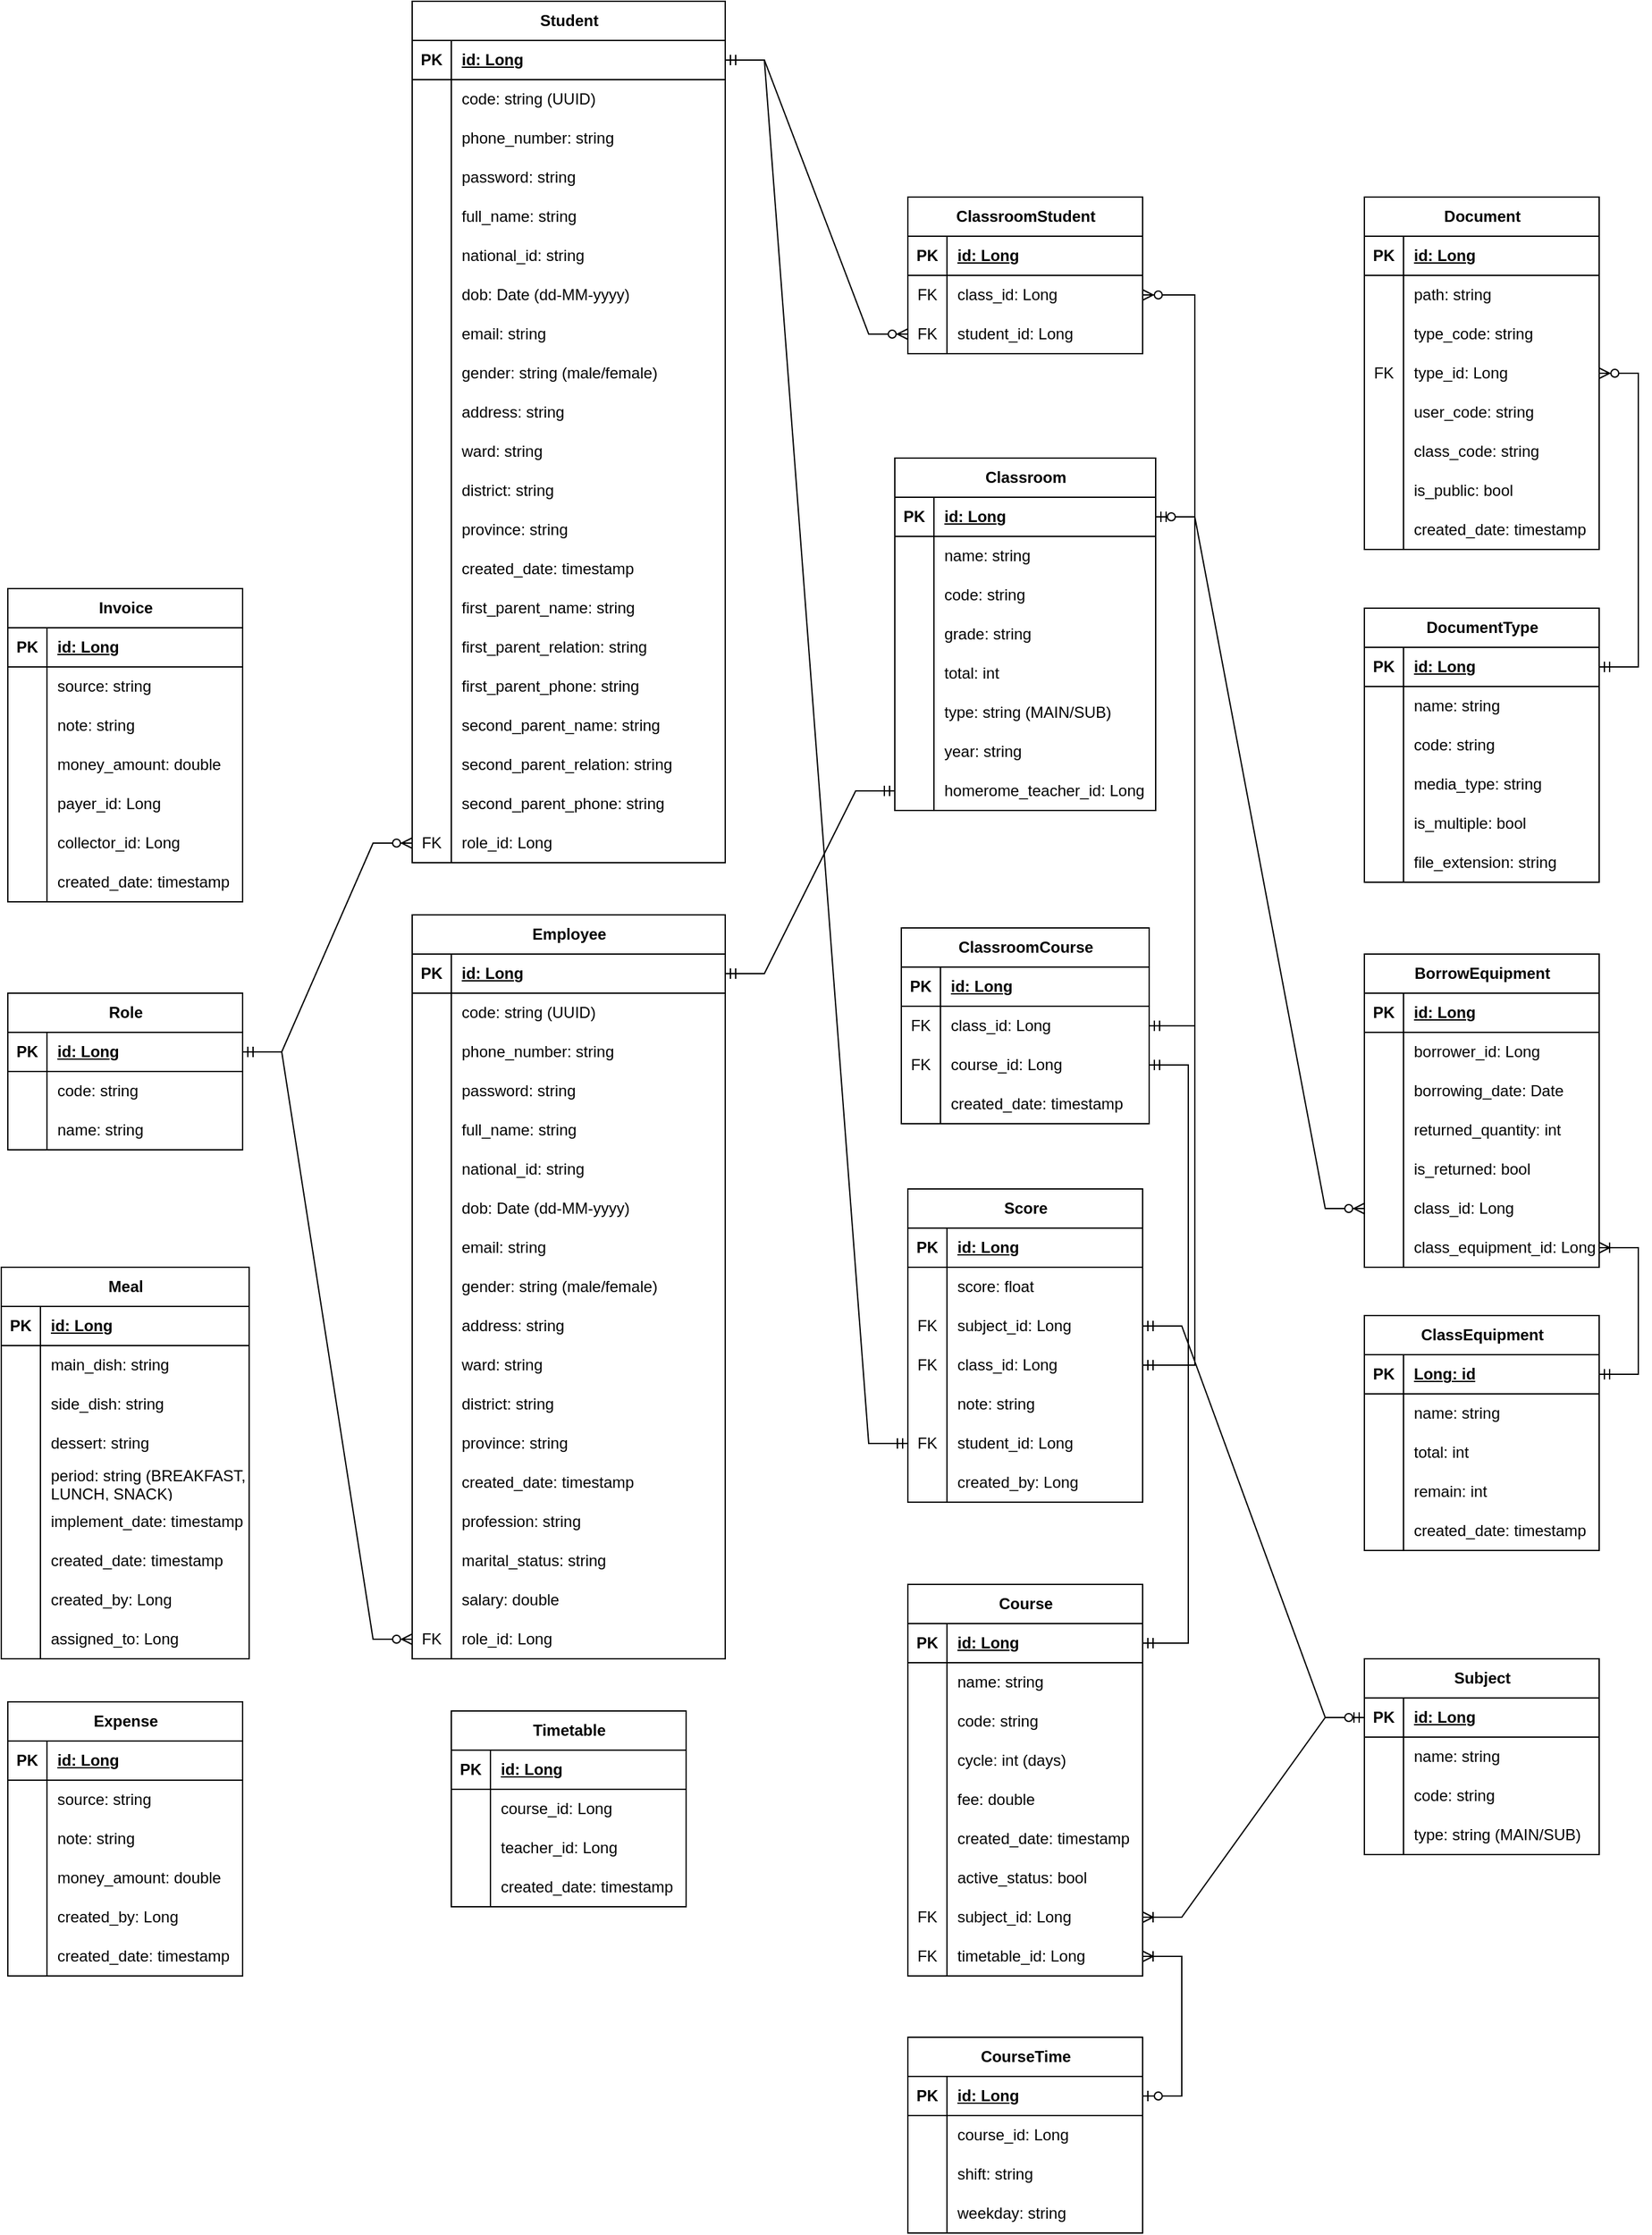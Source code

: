 <mxfile version="21.0.6" type="device"><diagram name="Trang-1" id="m6Gto4e7_TC3kdyIaapT"><mxGraphModel dx="3111" dy="2313" grid="1" gridSize="10" guides="1" tooltips="1" connect="1" arrows="1" fold="1" page="1" pageScale="1" pageWidth="1318" pageHeight="446" math="0" shadow="0"><root><mxCell id="0"/><mxCell id="1" parent="0"/><mxCell id="ui05L916s7Ep3V6-va8b-41" value="Role" style="shape=table;startSize=30;container=1;collapsible=1;childLayout=tableLayout;fixedRows=1;rowLines=0;fontStyle=1;align=center;resizeLast=1;html=1;" parent="1" vertex="1"><mxGeometry x="-960" y="-560" width="180" height="120" as="geometry"/></mxCell><mxCell id="ui05L916s7Ep3V6-va8b-42" value="" style="shape=tableRow;horizontal=0;startSize=0;swimlaneHead=0;swimlaneBody=0;fillColor=none;collapsible=0;dropTarget=0;points=[[0,0.5],[1,0.5]];portConstraint=eastwest;top=0;left=0;right=0;bottom=1;" parent="ui05L916s7Ep3V6-va8b-41" vertex="1"><mxGeometry y="30" width="180" height="30" as="geometry"/></mxCell><mxCell id="ui05L916s7Ep3V6-va8b-43" value="PK" style="shape=partialRectangle;connectable=0;fillColor=none;top=0;left=0;bottom=0;right=0;fontStyle=1;overflow=hidden;whiteSpace=wrap;html=1;" parent="ui05L916s7Ep3V6-va8b-42" vertex="1"><mxGeometry width="30" height="30" as="geometry"><mxRectangle width="30" height="30" as="alternateBounds"/></mxGeometry></mxCell><mxCell id="ui05L916s7Ep3V6-va8b-44" value="id: Long" style="shape=partialRectangle;connectable=0;fillColor=none;top=0;left=0;bottom=0;right=0;align=left;spacingLeft=6;fontStyle=5;overflow=hidden;whiteSpace=wrap;html=1;" parent="ui05L916s7Ep3V6-va8b-42" vertex="1"><mxGeometry x="30" width="150" height="30" as="geometry"><mxRectangle width="150" height="30" as="alternateBounds"/></mxGeometry></mxCell><mxCell id="ui05L916s7Ep3V6-va8b-45" value="" style="shape=tableRow;horizontal=0;startSize=0;swimlaneHead=0;swimlaneBody=0;fillColor=none;collapsible=0;dropTarget=0;points=[[0,0.5],[1,0.5]];portConstraint=eastwest;top=0;left=0;right=0;bottom=0;" parent="ui05L916s7Ep3V6-va8b-41" vertex="1"><mxGeometry y="60" width="180" height="30" as="geometry"/></mxCell><mxCell id="ui05L916s7Ep3V6-va8b-46" value="" style="shape=partialRectangle;connectable=0;fillColor=none;top=0;left=0;bottom=0;right=0;editable=1;overflow=hidden;whiteSpace=wrap;html=1;" parent="ui05L916s7Ep3V6-va8b-45" vertex="1"><mxGeometry width="30" height="30" as="geometry"><mxRectangle width="30" height="30" as="alternateBounds"/></mxGeometry></mxCell><mxCell id="ui05L916s7Ep3V6-va8b-47" value="code: string" style="shape=partialRectangle;connectable=0;fillColor=none;top=0;left=0;bottom=0;right=0;align=left;spacingLeft=6;overflow=hidden;whiteSpace=wrap;html=1;" parent="ui05L916s7Ep3V6-va8b-45" vertex="1"><mxGeometry x="30" width="150" height="30" as="geometry"><mxRectangle width="150" height="30" as="alternateBounds"/></mxGeometry></mxCell><mxCell id="ui05L916s7Ep3V6-va8b-48" value="" style="shape=tableRow;horizontal=0;startSize=0;swimlaneHead=0;swimlaneBody=0;fillColor=none;collapsible=0;dropTarget=0;points=[[0,0.5],[1,0.5]];portConstraint=eastwest;top=0;left=0;right=0;bottom=0;" parent="ui05L916s7Ep3V6-va8b-41" vertex="1"><mxGeometry y="90" width="180" height="30" as="geometry"/></mxCell><mxCell id="ui05L916s7Ep3V6-va8b-49" value="" style="shape=partialRectangle;connectable=0;fillColor=none;top=0;left=0;bottom=0;right=0;editable=1;overflow=hidden;whiteSpace=wrap;html=1;" parent="ui05L916s7Ep3V6-va8b-48" vertex="1"><mxGeometry width="30" height="30" as="geometry"><mxRectangle width="30" height="30" as="alternateBounds"/></mxGeometry></mxCell><mxCell id="ui05L916s7Ep3V6-va8b-50" value="name: string" style="shape=partialRectangle;connectable=0;fillColor=none;top=0;left=0;bottom=0;right=0;align=left;spacingLeft=6;overflow=hidden;whiteSpace=wrap;html=1;" parent="ui05L916s7Ep3V6-va8b-48" vertex="1"><mxGeometry x="30" width="150" height="30" as="geometry"><mxRectangle width="150" height="30" as="alternateBounds"/></mxGeometry></mxCell><mxCell id="ui05L916s7Ep3V6-va8b-58" value="Classroom" style="shape=table;startSize=30;container=1;collapsible=1;childLayout=tableLayout;fixedRows=1;rowLines=0;fontStyle=1;align=center;resizeLast=1;html=1;" parent="1" vertex="1"><mxGeometry x="-280" y="-970" width="200.0" height="270" as="geometry"/></mxCell><mxCell id="ui05L916s7Ep3V6-va8b-59" value="" style="shape=tableRow;horizontal=0;startSize=0;swimlaneHead=0;swimlaneBody=0;fillColor=none;collapsible=0;dropTarget=0;points=[[0,0.5],[1,0.5]];portConstraint=eastwest;top=0;left=0;right=0;bottom=1;" parent="ui05L916s7Ep3V6-va8b-58" vertex="1"><mxGeometry y="30" width="200.0" height="30" as="geometry"/></mxCell><mxCell id="ui05L916s7Ep3V6-va8b-60" value="PK" style="shape=partialRectangle;connectable=0;fillColor=none;top=0;left=0;bottom=0;right=0;fontStyle=1;overflow=hidden;whiteSpace=wrap;html=1;" parent="ui05L916s7Ep3V6-va8b-59" vertex="1"><mxGeometry width="30" height="30" as="geometry"><mxRectangle width="30" height="30" as="alternateBounds"/></mxGeometry></mxCell><mxCell id="ui05L916s7Ep3V6-va8b-61" value="id: Long" style="shape=partialRectangle;connectable=0;fillColor=none;top=0;left=0;bottom=0;right=0;align=left;spacingLeft=6;fontStyle=5;overflow=hidden;whiteSpace=wrap;html=1;" parent="ui05L916s7Ep3V6-va8b-59" vertex="1"><mxGeometry x="30" width="170.0" height="30" as="geometry"><mxRectangle width="170.0" height="30" as="alternateBounds"/></mxGeometry></mxCell><mxCell id="ui05L916s7Ep3V6-va8b-62" value="" style="shape=tableRow;horizontal=0;startSize=0;swimlaneHead=0;swimlaneBody=0;fillColor=none;collapsible=0;dropTarget=0;points=[[0,0.5],[1,0.5]];portConstraint=eastwest;top=0;left=0;right=0;bottom=0;" parent="ui05L916s7Ep3V6-va8b-58" vertex="1"><mxGeometry y="60" width="200.0" height="30" as="geometry"/></mxCell><mxCell id="ui05L916s7Ep3V6-va8b-63" value="" style="shape=partialRectangle;connectable=0;fillColor=none;top=0;left=0;bottom=0;right=0;editable=1;overflow=hidden;whiteSpace=wrap;html=1;" parent="ui05L916s7Ep3V6-va8b-62" vertex="1"><mxGeometry width="30" height="30" as="geometry"><mxRectangle width="30" height="30" as="alternateBounds"/></mxGeometry></mxCell><mxCell id="ui05L916s7Ep3V6-va8b-64" value="name: string" style="shape=partialRectangle;connectable=0;fillColor=none;top=0;left=0;bottom=0;right=0;align=left;spacingLeft=6;overflow=hidden;whiteSpace=wrap;html=1;" parent="ui05L916s7Ep3V6-va8b-62" vertex="1"><mxGeometry x="30" width="170.0" height="30" as="geometry"><mxRectangle width="170.0" height="30" as="alternateBounds"/></mxGeometry></mxCell><mxCell id="ui05L916s7Ep3V6-va8b-297" value="" style="shape=tableRow;horizontal=0;startSize=0;swimlaneHead=0;swimlaneBody=0;fillColor=none;collapsible=0;dropTarget=0;points=[[0,0.5],[1,0.5]];portConstraint=eastwest;top=0;left=0;right=0;bottom=0;" parent="ui05L916s7Ep3V6-va8b-58" vertex="1"><mxGeometry y="90" width="200.0" height="30" as="geometry"/></mxCell><mxCell id="ui05L916s7Ep3V6-va8b-298" value="" style="shape=partialRectangle;connectable=0;fillColor=none;top=0;left=0;bottom=0;right=0;editable=1;overflow=hidden;whiteSpace=wrap;html=1;" parent="ui05L916s7Ep3V6-va8b-297" vertex="1"><mxGeometry width="30" height="30" as="geometry"><mxRectangle width="30" height="30" as="alternateBounds"/></mxGeometry></mxCell><mxCell id="ui05L916s7Ep3V6-va8b-299" value="code: string" style="shape=partialRectangle;connectable=0;fillColor=none;top=0;left=0;bottom=0;right=0;align=left;spacingLeft=6;overflow=hidden;whiteSpace=wrap;html=1;" parent="ui05L916s7Ep3V6-va8b-297" vertex="1"><mxGeometry x="30" width="170.0" height="30" as="geometry"><mxRectangle width="170.0" height="30" as="alternateBounds"/></mxGeometry></mxCell><mxCell id="COPSsG9UphSf_GdtS4py-227" value="" style="shape=tableRow;horizontal=0;startSize=0;swimlaneHead=0;swimlaneBody=0;fillColor=none;collapsible=0;dropTarget=0;points=[[0,0.5],[1,0.5]];portConstraint=eastwest;top=0;left=0;right=0;bottom=0;" parent="ui05L916s7Ep3V6-va8b-58" vertex="1"><mxGeometry y="120" width="200.0" height="30" as="geometry"/></mxCell><mxCell id="COPSsG9UphSf_GdtS4py-228" value="" style="shape=partialRectangle;connectable=0;fillColor=none;top=0;left=0;bottom=0;right=0;editable=1;overflow=hidden;whiteSpace=wrap;html=1;" parent="COPSsG9UphSf_GdtS4py-227" vertex="1"><mxGeometry width="30" height="30" as="geometry"><mxRectangle width="30" height="30" as="alternateBounds"/></mxGeometry></mxCell><mxCell id="COPSsG9UphSf_GdtS4py-229" value="grade: string" style="shape=partialRectangle;connectable=0;fillColor=none;top=0;left=0;bottom=0;right=0;align=left;spacingLeft=6;overflow=hidden;whiteSpace=wrap;html=1;" parent="COPSsG9UphSf_GdtS4py-227" vertex="1"><mxGeometry x="30" width="170.0" height="30" as="geometry"><mxRectangle width="170.0" height="30" as="alternateBounds"/></mxGeometry></mxCell><mxCell id="ui05L916s7Ep3V6-va8b-65" value="" style="shape=tableRow;horizontal=0;startSize=0;swimlaneHead=0;swimlaneBody=0;fillColor=none;collapsible=0;dropTarget=0;points=[[0,0.5],[1,0.5]];portConstraint=eastwest;top=0;left=0;right=0;bottom=0;" parent="ui05L916s7Ep3V6-va8b-58" vertex="1"><mxGeometry y="150" width="200.0" height="30" as="geometry"/></mxCell><mxCell id="ui05L916s7Ep3V6-va8b-66" value="" style="shape=partialRectangle;connectable=0;fillColor=none;top=0;left=0;bottom=0;right=0;editable=1;overflow=hidden;whiteSpace=wrap;html=1;" parent="ui05L916s7Ep3V6-va8b-65" vertex="1"><mxGeometry width="30" height="30" as="geometry"><mxRectangle width="30" height="30" as="alternateBounds"/></mxGeometry></mxCell><mxCell id="ui05L916s7Ep3V6-va8b-67" value="total: int" style="shape=partialRectangle;connectable=0;fillColor=none;top=0;left=0;bottom=0;right=0;align=left;spacingLeft=6;overflow=hidden;whiteSpace=wrap;html=1;" parent="ui05L916s7Ep3V6-va8b-65" vertex="1"><mxGeometry x="30" width="170.0" height="30" as="geometry"><mxRectangle width="170.0" height="30" as="alternateBounds"/></mxGeometry></mxCell><mxCell id="ui05L916s7Ep3V6-va8b-68" value="" style="shape=tableRow;horizontal=0;startSize=0;swimlaneHead=0;swimlaneBody=0;fillColor=none;collapsible=0;dropTarget=0;points=[[0,0.5],[1,0.5]];portConstraint=eastwest;top=0;left=0;right=0;bottom=0;" parent="ui05L916s7Ep3V6-va8b-58" vertex="1"><mxGeometry y="180" width="200.0" height="30" as="geometry"/></mxCell><mxCell id="ui05L916s7Ep3V6-va8b-69" value="" style="shape=partialRectangle;connectable=0;fillColor=none;top=0;left=0;bottom=0;right=0;editable=1;overflow=hidden;whiteSpace=wrap;html=1;" parent="ui05L916s7Ep3V6-va8b-68" vertex="1"><mxGeometry width="30" height="30" as="geometry"><mxRectangle width="30" height="30" as="alternateBounds"/></mxGeometry></mxCell><mxCell id="ui05L916s7Ep3V6-va8b-70" value="type: string (MAIN/SUB)" style="shape=partialRectangle;connectable=0;fillColor=none;top=0;left=0;bottom=0;right=0;align=left;spacingLeft=6;overflow=hidden;whiteSpace=wrap;html=1;" parent="ui05L916s7Ep3V6-va8b-68" vertex="1"><mxGeometry x="30" width="170.0" height="30" as="geometry"><mxRectangle width="170.0" height="30" as="alternateBounds"/></mxGeometry></mxCell><mxCell id="ui05L916s7Ep3V6-va8b-262" value="" style="shape=tableRow;horizontal=0;startSize=0;swimlaneHead=0;swimlaneBody=0;fillColor=none;collapsible=0;dropTarget=0;points=[[0,0.5],[1,0.5]];portConstraint=eastwest;top=0;left=0;right=0;bottom=0;" parent="ui05L916s7Ep3V6-va8b-58" vertex="1"><mxGeometry y="210" width="200.0" height="30" as="geometry"/></mxCell><mxCell id="ui05L916s7Ep3V6-va8b-263" value="" style="shape=partialRectangle;connectable=0;fillColor=none;top=0;left=0;bottom=0;right=0;editable=1;overflow=hidden;whiteSpace=wrap;html=1;" parent="ui05L916s7Ep3V6-va8b-262" vertex="1"><mxGeometry width="30" height="30" as="geometry"><mxRectangle width="30" height="30" as="alternateBounds"/></mxGeometry></mxCell><mxCell id="ui05L916s7Ep3V6-va8b-264" value="year: string" style="shape=partialRectangle;connectable=0;fillColor=none;top=0;left=0;bottom=0;right=0;align=left;spacingLeft=6;overflow=hidden;whiteSpace=wrap;html=1;" parent="ui05L916s7Ep3V6-va8b-262" vertex="1"><mxGeometry x="30" width="170.0" height="30" as="geometry"><mxRectangle width="170.0" height="30" as="alternateBounds"/></mxGeometry></mxCell><mxCell id="ui05L916s7Ep3V6-va8b-272" value="" style="shape=tableRow;horizontal=0;startSize=0;swimlaneHead=0;swimlaneBody=0;fillColor=none;collapsible=0;dropTarget=0;points=[[0,0.5],[1,0.5]];portConstraint=eastwest;top=0;left=0;right=0;bottom=0;" parent="ui05L916s7Ep3V6-va8b-58" vertex="1"><mxGeometry y="240" width="200.0" height="30" as="geometry"/></mxCell><mxCell id="ui05L916s7Ep3V6-va8b-273" value="" style="shape=partialRectangle;connectable=0;fillColor=none;top=0;left=0;bottom=0;right=0;editable=1;overflow=hidden;whiteSpace=wrap;html=1;" parent="ui05L916s7Ep3V6-va8b-272" vertex="1"><mxGeometry width="30" height="30" as="geometry"><mxRectangle width="30" height="30" as="alternateBounds"/></mxGeometry></mxCell><mxCell id="ui05L916s7Ep3V6-va8b-274" value="homerome_teacher_id: Long" style="shape=partialRectangle;connectable=0;fillColor=none;top=0;left=0;bottom=0;right=0;align=left;spacingLeft=6;overflow=hidden;whiteSpace=wrap;html=1;" parent="ui05L916s7Ep3V6-va8b-272" vertex="1"><mxGeometry x="30" width="170.0" height="30" as="geometry"><mxRectangle width="170.0" height="30" as="alternateBounds"/></mxGeometry></mxCell><mxCell id="ui05L916s7Ep3V6-va8b-71" value="Subject" style="shape=table;startSize=30;container=1;collapsible=1;childLayout=tableLayout;fixedRows=1;rowLines=0;fontStyle=1;align=center;resizeLast=1;html=1;" parent="1" vertex="1"><mxGeometry x="80" y="-50" width="180" height="150" as="geometry"/></mxCell><mxCell id="ui05L916s7Ep3V6-va8b-72" value="" style="shape=tableRow;horizontal=0;startSize=0;swimlaneHead=0;swimlaneBody=0;fillColor=none;collapsible=0;dropTarget=0;points=[[0,0.5],[1,0.5]];portConstraint=eastwest;top=0;left=0;right=0;bottom=1;" parent="ui05L916s7Ep3V6-va8b-71" vertex="1"><mxGeometry y="30" width="180" height="30" as="geometry"/></mxCell><mxCell id="ui05L916s7Ep3V6-va8b-73" value="PK" style="shape=partialRectangle;connectable=0;fillColor=none;top=0;left=0;bottom=0;right=0;fontStyle=1;overflow=hidden;whiteSpace=wrap;html=1;" parent="ui05L916s7Ep3V6-va8b-72" vertex="1"><mxGeometry width="30" height="30" as="geometry"><mxRectangle width="30" height="30" as="alternateBounds"/></mxGeometry></mxCell><mxCell id="ui05L916s7Ep3V6-va8b-74" value="id: Long" style="shape=partialRectangle;connectable=0;fillColor=none;top=0;left=0;bottom=0;right=0;align=left;spacingLeft=6;fontStyle=5;overflow=hidden;whiteSpace=wrap;html=1;" parent="ui05L916s7Ep3V6-va8b-72" vertex="1"><mxGeometry x="30" width="150" height="30" as="geometry"><mxRectangle width="150" height="30" as="alternateBounds"/></mxGeometry></mxCell><mxCell id="ui05L916s7Ep3V6-va8b-75" value="" style="shape=tableRow;horizontal=0;startSize=0;swimlaneHead=0;swimlaneBody=0;fillColor=none;collapsible=0;dropTarget=0;points=[[0,0.5],[1,0.5]];portConstraint=eastwest;top=0;left=0;right=0;bottom=0;" parent="ui05L916s7Ep3V6-va8b-71" vertex="1"><mxGeometry y="60" width="180" height="30" as="geometry"/></mxCell><mxCell id="ui05L916s7Ep3V6-va8b-76" value="" style="shape=partialRectangle;connectable=0;fillColor=none;top=0;left=0;bottom=0;right=0;editable=1;overflow=hidden;whiteSpace=wrap;html=1;" parent="ui05L916s7Ep3V6-va8b-75" vertex="1"><mxGeometry width="30" height="30" as="geometry"><mxRectangle width="30" height="30" as="alternateBounds"/></mxGeometry></mxCell><mxCell id="ui05L916s7Ep3V6-va8b-77" value="name: string" style="shape=partialRectangle;connectable=0;fillColor=none;top=0;left=0;bottom=0;right=0;align=left;spacingLeft=6;overflow=hidden;whiteSpace=wrap;html=1;" parent="ui05L916s7Ep3V6-va8b-75" vertex="1"><mxGeometry x="30" width="150" height="30" as="geometry"><mxRectangle width="150" height="30" as="alternateBounds"/></mxGeometry></mxCell><mxCell id="ui05L916s7Ep3V6-va8b-78" value="" style="shape=tableRow;horizontal=0;startSize=0;swimlaneHead=0;swimlaneBody=0;fillColor=none;collapsible=0;dropTarget=0;points=[[0,0.5],[1,0.5]];portConstraint=eastwest;top=0;left=0;right=0;bottom=0;" parent="ui05L916s7Ep3V6-va8b-71" vertex="1"><mxGeometry y="90" width="180" height="30" as="geometry"/></mxCell><mxCell id="ui05L916s7Ep3V6-va8b-79" value="" style="shape=partialRectangle;connectable=0;fillColor=none;top=0;left=0;bottom=0;right=0;editable=1;overflow=hidden;whiteSpace=wrap;html=1;" parent="ui05L916s7Ep3V6-va8b-78" vertex="1"><mxGeometry width="30" height="30" as="geometry"><mxRectangle width="30" height="30" as="alternateBounds"/></mxGeometry></mxCell><mxCell id="ui05L916s7Ep3V6-va8b-80" value="code: string" style="shape=partialRectangle;connectable=0;fillColor=none;top=0;left=0;bottom=0;right=0;align=left;spacingLeft=6;overflow=hidden;whiteSpace=wrap;html=1;" parent="ui05L916s7Ep3V6-va8b-78" vertex="1"><mxGeometry x="30" width="150" height="30" as="geometry"><mxRectangle width="150" height="30" as="alternateBounds"/></mxGeometry></mxCell><mxCell id="ui05L916s7Ep3V6-va8b-184" value="" style="shape=tableRow;horizontal=0;startSize=0;swimlaneHead=0;swimlaneBody=0;fillColor=none;collapsible=0;dropTarget=0;points=[[0,0.5],[1,0.5]];portConstraint=eastwest;top=0;left=0;right=0;bottom=0;" parent="ui05L916s7Ep3V6-va8b-71" vertex="1"><mxGeometry y="120" width="180" height="30" as="geometry"/></mxCell><mxCell id="ui05L916s7Ep3V6-va8b-185" value="" style="shape=partialRectangle;connectable=0;fillColor=none;top=0;left=0;bottom=0;right=0;editable=1;overflow=hidden;whiteSpace=wrap;html=1;" parent="ui05L916s7Ep3V6-va8b-184" vertex="1"><mxGeometry width="30" height="30" as="geometry"><mxRectangle width="30" height="30" as="alternateBounds"/></mxGeometry></mxCell><mxCell id="ui05L916s7Ep3V6-va8b-186" value="type: string (MAIN/SUB)" style="shape=partialRectangle;connectable=0;fillColor=none;top=0;left=0;bottom=0;right=0;align=left;spacingLeft=6;overflow=hidden;whiteSpace=wrap;html=1;" parent="ui05L916s7Ep3V6-va8b-184" vertex="1"><mxGeometry x="30" width="150" height="30" as="geometry"><mxRectangle width="150" height="30" as="alternateBounds"/></mxGeometry></mxCell><mxCell id="ui05L916s7Ep3V6-va8b-84" value="ClassroomCourse" style="shape=table;startSize=30;container=1;collapsible=1;childLayout=tableLayout;fixedRows=1;rowLines=0;fontStyle=1;align=center;resizeLast=1;html=1;" parent="1" vertex="1"><mxGeometry x="-275" y="-610" width="190" height="150" as="geometry"/></mxCell><mxCell id="ui05L916s7Ep3V6-va8b-85" value="" style="shape=tableRow;horizontal=0;startSize=0;swimlaneHead=0;swimlaneBody=0;fillColor=none;collapsible=0;dropTarget=0;points=[[0,0.5],[1,0.5]];portConstraint=eastwest;top=0;left=0;right=0;bottom=1;" parent="ui05L916s7Ep3V6-va8b-84" vertex="1"><mxGeometry y="30" width="190" height="30" as="geometry"/></mxCell><mxCell id="ui05L916s7Ep3V6-va8b-86" value="PK" style="shape=partialRectangle;connectable=0;fillColor=none;top=0;left=0;bottom=0;right=0;fontStyle=1;overflow=hidden;whiteSpace=wrap;html=1;" parent="ui05L916s7Ep3V6-va8b-85" vertex="1"><mxGeometry width="30" height="30" as="geometry"><mxRectangle width="30" height="30" as="alternateBounds"/></mxGeometry></mxCell><mxCell id="ui05L916s7Ep3V6-va8b-87" value="id: Long" style="shape=partialRectangle;connectable=0;fillColor=none;top=0;left=0;bottom=0;right=0;align=left;spacingLeft=6;fontStyle=5;overflow=hidden;whiteSpace=wrap;html=1;" parent="ui05L916s7Ep3V6-va8b-85" vertex="1"><mxGeometry x="30" width="160" height="30" as="geometry"><mxRectangle width="160" height="30" as="alternateBounds"/></mxGeometry></mxCell><mxCell id="ui05L916s7Ep3V6-va8b-88" value="" style="shape=tableRow;horizontal=0;startSize=0;swimlaneHead=0;swimlaneBody=0;fillColor=none;collapsible=0;dropTarget=0;points=[[0,0.5],[1,0.5]];portConstraint=eastwest;top=0;left=0;right=0;bottom=0;" parent="ui05L916s7Ep3V6-va8b-84" vertex="1"><mxGeometry y="60" width="190" height="30" as="geometry"/></mxCell><mxCell id="ui05L916s7Ep3V6-va8b-89" value="FK" style="shape=partialRectangle;connectable=0;fillColor=none;top=0;left=0;bottom=0;right=0;editable=1;overflow=hidden;whiteSpace=wrap;html=1;" parent="ui05L916s7Ep3V6-va8b-88" vertex="1"><mxGeometry width="30" height="30" as="geometry"><mxRectangle width="30" height="30" as="alternateBounds"/></mxGeometry></mxCell><mxCell id="ui05L916s7Ep3V6-va8b-90" value="class_id: Long" style="shape=partialRectangle;connectable=0;fillColor=none;top=0;left=0;bottom=0;right=0;align=left;spacingLeft=6;overflow=hidden;whiteSpace=wrap;html=1;" parent="ui05L916s7Ep3V6-va8b-88" vertex="1"><mxGeometry x="30" width="160" height="30" as="geometry"><mxRectangle width="160" height="30" as="alternateBounds"/></mxGeometry></mxCell><mxCell id="ui05L916s7Ep3V6-va8b-97" value="" style="shape=tableRow;horizontal=0;startSize=0;swimlaneHead=0;swimlaneBody=0;fillColor=none;collapsible=0;dropTarget=0;points=[[0,0.5],[1,0.5]];portConstraint=eastwest;top=0;left=0;right=0;bottom=0;" parent="ui05L916s7Ep3V6-va8b-84" vertex="1"><mxGeometry y="90" width="190" height="30" as="geometry"/></mxCell><mxCell id="ui05L916s7Ep3V6-va8b-98" value="FK" style="shape=partialRectangle;connectable=0;fillColor=none;top=0;left=0;bottom=0;right=0;editable=1;overflow=hidden;whiteSpace=wrap;html=1;" parent="ui05L916s7Ep3V6-va8b-97" vertex="1"><mxGeometry width="30" height="30" as="geometry"><mxRectangle width="30" height="30" as="alternateBounds"/></mxGeometry></mxCell><mxCell id="ui05L916s7Ep3V6-va8b-99" value="course_id: Long" style="shape=partialRectangle;connectable=0;fillColor=none;top=0;left=0;bottom=0;right=0;align=left;spacingLeft=6;overflow=hidden;whiteSpace=wrap;html=1;" parent="ui05L916s7Ep3V6-va8b-97" vertex="1"><mxGeometry x="30" width="160" height="30" as="geometry"><mxRectangle width="160" height="30" as="alternateBounds"/></mxGeometry></mxCell><mxCell id="ui05L916s7Ep3V6-va8b-94" value="" style="shape=tableRow;horizontal=0;startSize=0;swimlaneHead=0;swimlaneBody=0;fillColor=none;collapsible=0;dropTarget=0;points=[[0,0.5],[1,0.5]];portConstraint=eastwest;top=0;left=0;right=0;bottom=0;" parent="ui05L916s7Ep3V6-va8b-84" vertex="1"><mxGeometry y="120" width="190" height="30" as="geometry"/></mxCell><mxCell id="ui05L916s7Ep3V6-va8b-95" value="" style="shape=partialRectangle;connectable=0;fillColor=none;top=0;left=0;bottom=0;right=0;editable=1;overflow=hidden;whiteSpace=wrap;html=1;" parent="ui05L916s7Ep3V6-va8b-94" vertex="1"><mxGeometry width="30" height="30" as="geometry"><mxRectangle width="30" height="30" as="alternateBounds"/></mxGeometry></mxCell><mxCell id="ui05L916s7Ep3V6-va8b-96" value="created_date: timestamp" style="shape=partialRectangle;connectable=0;fillColor=none;top=0;left=0;bottom=0;right=0;align=left;spacingLeft=6;overflow=hidden;whiteSpace=wrap;html=1;" parent="ui05L916s7Ep3V6-va8b-94" vertex="1"><mxGeometry x="30" width="160" height="30" as="geometry"><mxRectangle width="160" height="30" as="alternateBounds"/></mxGeometry></mxCell><mxCell id="ui05L916s7Ep3V6-va8b-103" value="Score" style="shape=table;startSize=30;container=1;collapsible=1;childLayout=tableLayout;fixedRows=1;rowLines=0;fontStyle=1;align=center;resizeLast=1;html=1;" parent="1" vertex="1"><mxGeometry x="-270" y="-410" width="180" height="240" as="geometry"/></mxCell><mxCell id="ui05L916s7Ep3V6-va8b-104" value="" style="shape=tableRow;horizontal=0;startSize=0;swimlaneHead=0;swimlaneBody=0;fillColor=none;collapsible=0;dropTarget=0;points=[[0,0.5],[1,0.5]];portConstraint=eastwest;top=0;left=0;right=0;bottom=1;" parent="ui05L916s7Ep3V6-va8b-103" vertex="1"><mxGeometry y="30" width="180" height="30" as="geometry"/></mxCell><mxCell id="ui05L916s7Ep3V6-va8b-105" value="PK" style="shape=partialRectangle;connectable=0;fillColor=none;top=0;left=0;bottom=0;right=0;fontStyle=1;overflow=hidden;whiteSpace=wrap;html=1;" parent="ui05L916s7Ep3V6-va8b-104" vertex="1"><mxGeometry width="30" height="30" as="geometry"><mxRectangle width="30" height="30" as="alternateBounds"/></mxGeometry></mxCell><mxCell id="ui05L916s7Ep3V6-va8b-106" value="id: Long" style="shape=partialRectangle;connectable=0;fillColor=none;top=0;left=0;bottom=0;right=0;align=left;spacingLeft=6;fontStyle=5;overflow=hidden;whiteSpace=wrap;html=1;" parent="ui05L916s7Ep3V6-va8b-104" vertex="1"><mxGeometry x="30" width="150" height="30" as="geometry"><mxRectangle width="150" height="30" as="alternateBounds"/></mxGeometry></mxCell><mxCell id="ui05L916s7Ep3V6-va8b-107" value="" style="shape=tableRow;horizontal=0;startSize=0;swimlaneHead=0;swimlaneBody=0;fillColor=none;collapsible=0;dropTarget=0;points=[[0,0.5],[1,0.5]];portConstraint=eastwest;top=0;left=0;right=0;bottom=0;" parent="ui05L916s7Ep3V6-va8b-103" vertex="1"><mxGeometry y="60" width="180" height="30" as="geometry"/></mxCell><mxCell id="ui05L916s7Ep3V6-va8b-108" value="" style="shape=partialRectangle;connectable=0;fillColor=none;top=0;left=0;bottom=0;right=0;editable=1;overflow=hidden;whiteSpace=wrap;html=1;" parent="ui05L916s7Ep3V6-va8b-107" vertex="1"><mxGeometry width="30" height="30" as="geometry"><mxRectangle width="30" height="30" as="alternateBounds"/></mxGeometry></mxCell><mxCell id="ui05L916s7Ep3V6-va8b-109" value="score: float" style="shape=partialRectangle;connectable=0;fillColor=none;top=0;left=0;bottom=0;right=0;align=left;spacingLeft=6;overflow=hidden;whiteSpace=wrap;html=1;" parent="ui05L916s7Ep3V6-va8b-107" vertex="1"><mxGeometry x="30" width="150" height="30" as="geometry"><mxRectangle width="150" height="30" as="alternateBounds"/></mxGeometry></mxCell><mxCell id="ui05L916s7Ep3V6-va8b-110" value="" style="shape=tableRow;horizontal=0;startSize=0;swimlaneHead=0;swimlaneBody=0;fillColor=none;collapsible=0;dropTarget=0;points=[[0,0.5],[1,0.5]];portConstraint=eastwest;top=0;left=0;right=0;bottom=0;" parent="ui05L916s7Ep3V6-va8b-103" vertex="1"><mxGeometry y="90" width="180" height="30" as="geometry"/></mxCell><mxCell id="ui05L916s7Ep3V6-va8b-111" value="FK" style="shape=partialRectangle;connectable=0;fillColor=none;top=0;left=0;bottom=0;right=0;editable=1;overflow=hidden;whiteSpace=wrap;html=1;" parent="ui05L916s7Ep3V6-va8b-110" vertex="1"><mxGeometry width="30" height="30" as="geometry"><mxRectangle width="30" height="30" as="alternateBounds"/></mxGeometry></mxCell><mxCell id="ui05L916s7Ep3V6-va8b-112" value="subject_id: Long" style="shape=partialRectangle;connectable=0;fillColor=none;top=0;left=0;bottom=0;right=0;align=left;spacingLeft=6;overflow=hidden;whiteSpace=wrap;html=1;" parent="ui05L916s7Ep3V6-va8b-110" vertex="1"><mxGeometry x="30" width="150" height="30" as="geometry"><mxRectangle width="150" height="30" as="alternateBounds"/></mxGeometry></mxCell><mxCell id="ui05L916s7Ep3V6-va8b-113" value="" style="shape=tableRow;horizontal=0;startSize=0;swimlaneHead=0;swimlaneBody=0;fillColor=none;collapsible=0;dropTarget=0;points=[[0,0.5],[1,0.5]];portConstraint=eastwest;top=0;left=0;right=0;bottom=0;" parent="ui05L916s7Ep3V6-va8b-103" vertex="1"><mxGeometry y="120" width="180" height="30" as="geometry"/></mxCell><mxCell id="ui05L916s7Ep3V6-va8b-114" value="FK" style="shape=partialRectangle;connectable=0;fillColor=none;top=0;left=0;bottom=0;right=0;editable=1;overflow=hidden;whiteSpace=wrap;html=1;" parent="ui05L916s7Ep3V6-va8b-113" vertex="1"><mxGeometry width="30" height="30" as="geometry"><mxRectangle width="30" height="30" as="alternateBounds"/></mxGeometry></mxCell><mxCell id="ui05L916s7Ep3V6-va8b-115" value="class_id: Long" style="shape=partialRectangle;connectable=0;fillColor=none;top=0;left=0;bottom=0;right=0;align=left;spacingLeft=6;overflow=hidden;whiteSpace=wrap;html=1;" parent="ui05L916s7Ep3V6-va8b-113" vertex="1"><mxGeometry x="30" width="150" height="30" as="geometry"><mxRectangle width="150" height="30" as="alternateBounds"/></mxGeometry></mxCell><mxCell id="ui05L916s7Ep3V6-va8b-119" value="" style="shape=tableRow;horizontal=0;startSize=0;swimlaneHead=0;swimlaneBody=0;fillColor=none;collapsible=0;dropTarget=0;points=[[0,0.5],[1,0.5]];portConstraint=eastwest;top=0;left=0;right=0;bottom=0;" parent="ui05L916s7Ep3V6-va8b-103" vertex="1"><mxGeometry y="150" width="180" height="30" as="geometry"/></mxCell><mxCell id="ui05L916s7Ep3V6-va8b-120" value="" style="shape=partialRectangle;connectable=0;fillColor=none;top=0;left=0;bottom=0;right=0;editable=1;overflow=hidden;whiteSpace=wrap;html=1;" parent="ui05L916s7Ep3V6-va8b-119" vertex="1"><mxGeometry width="30" height="30" as="geometry"><mxRectangle width="30" height="30" as="alternateBounds"/></mxGeometry></mxCell><mxCell id="ui05L916s7Ep3V6-va8b-121" value="note: string" style="shape=partialRectangle;connectable=0;fillColor=none;top=0;left=0;bottom=0;right=0;align=left;spacingLeft=6;overflow=hidden;whiteSpace=wrap;html=1;" parent="ui05L916s7Ep3V6-va8b-119" vertex="1"><mxGeometry x="30" width="150" height="30" as="geometry"><mxRectangle width="150" height="30" as="alternateBounds"/></mxGeometry></mxCell><mxCell id="COPSsG9UphSf_GdtS4py-55" value="" style="shape=tableRow;horizontal=0;startSize=0;swimlaneHead=0;swimlaneBody=0;fillColor=none;collapsible=0;dropTarget=0;points=[[0,0.5],[1,0.5]];portConstraint=eastwest;top=0;left=0;right=0;bottom=0;" parent="ui05L916s7Ep3V6-va8b-103" vertex="1"><mxGeometry y="180" width="180" height="30" as="geometry"/></mxCell><mxCell id="COPSsG9UphSf_GdtS4py-56" value="FK" style="shape=partialRectangle;connectable=0;fillColor=none;top=0;left=0;bottom=0;right=0;editable=1;overflow=hidden;whiteSpace=wrap;html=1;" parent="COPSsG9UphSf_GdtS4py-55" vertex="1"><mxGeometry width="30" height="30" as="geometry"><mxRectangle width="30" height="30" as="alternateBounds"/></mxGeometry></mxCell><mxCell id="COPSsG9UphSf_GdtS4py-57" value="student_id: Long" style="shape=partialRectangle;connectable=0;fillColor=none;top=0;left=0;bottom=0;right=0;align=left;spacingLeft=6;overflow=hidden;whiteSpace=wrap;html=1;" parent="COPSsG9UphSf_GdtS4py-55" vertex="1"><mxGeometry x="30" width="150" height="30" as="geometry"><mxRectangle width="150" height="30" as="alternateBounds"/></mxGeometry></mxCell><mxCell id="ui05L916s7Ep3V6-va8b-116" value="" style="shape=tableRow;horizontal=0;startSize=0;swimlaneHead=0;swimlaneBody=0;fillColor=none;collapsible=0;dropTarget=0;points=[[0,0.5],[1,0.5]];portConstraint=eastwest;top=0;left=0;right=0;bottom=0;" parent="ui05L916s7Ep3V6-va8b-103" vertex="1"><mxGeometry y="210" width="180" height="30" as="geometry"/></mxCell><mxCell id="ui05L916s7Ep3V6-va8b-117" value="" style="shape=partialRectangle;connectable=0;fillColor=none;top=0;left=0;bottom=0;right=0;editable=1;overflow=hidden;whiteSpace=wrap;html=1;" parent="ui05L916s7Ep3V6-va8b-116" vertex="1"><mxGeometry width="30" height="30" as="geometry"><mxRectangle width="30" height="30" as="alternateBounds"/></mxGeometry></mxCell><mxCell id="ui05L916s7Ep3V6-va8b-118" value="created_by: Long" style="shape=partialRectangle;connectable=0;fillColor=none;top=0;left=0;bottom=0;right=0;align=left;spacingLeft=6;overflow=hidden;whiteSpace=wrap;html=1;" parent="ui05L916s7Ep3V6-va8b-116" vertex="1"><mxGeometry x="30" width="150" height="30" as="geometry"><mxRectangle width="150" height="30" as="alternateBounds"/></mxGeometry></mxCell><mxCell id="ui05L916s7Ep3V6-va8b-139" value="ClassroomStudent" style="shape=table;startSize=30;container=1;collapsible=1;childLayout=tableLayout;fixedRows=1;rowLines=0;fontStyle=1;align=center;resizeLast=1;html=1;" parent="1" vertex="1"><mxGeometry x="-270" y="-1170" width="180" height="120" as="geometry"/></mxCell><mxCell id="ui05L916s7Ep3V6-va8b-140" value="" style="shape=tableRow;horizontal=0;startSize=0;swimlaneHead=0;swimlaneBody=0;fillColor=none;collapsible=0;dropTarget=0;points=[[0,0.5],[1,0.5]];portConstraint=eastwest;top=0;left=0;right=0;bottom=1;" parent="ui05L916s7Ep3V6-va8b-139" vertex="1"><mxGeometry y="30" width="180" height="30" as="geometry"/></mxCell><mxCell id="ui05L916s7Ep3V6-va8b-141" value="PK" style="shape=partialRectangle;connectable=0;fillColor=none;top=0;left=0;bottom=0;right=0;fontStyle=1;overflow=hidden;whiteSpace=wrap;html=1;" parent="ui05L916s7Ep3V6-va8b-140" vertex="1"><mxGeometry width="30" height="30" as="geometry"><mxRectangle width="30" height="30" as="alternateBounds"/></mxGeometry></mxCell><mxCell id="ui05L916s7Ep3V6-va8b-142" value="id: Long" style="shape=partialRectangle;connectable=0;fillColor=none;top=0;left=0;bottom=0;right=0;align=left;spacingLeft=6;fontStyle=5;overflow=hidden;whiteSpace=wrap;html=1;" parent="ui05L916s7Ep3V6-va8b-140" vertex="1"><mxGeometry x="30" width="150" height="30" as="geometry"><mxRectangle width="150" height="30" as="alternateBounds"/></mxGeometry></mxCell><mxCell id="ui05L916s7Ep3V6-va8b-143" value="" style="shape=tableRow;horizontal=0;startSize=0;swimlaneHead=0;swimlaneBody=0;fillColor=none;collapsible=0;dropTarget=0;points=[[0,0.5],[1,0.5]];portConstraint=eastwest;top=0;left=0;right=0;bottom=0;" parent="ui05L916s7Ep3V6-va8b-139" vertex="1"><mxGeometry y="60" width="180" height="30" as="geometry"/></mxCell><mxCell id="ui05L916s7Ep3V6-va8b-144" value="FK" style="shape=partialRectangle;connectable=0;fillColor=none;top=0;left=0;bottom=0;right=0;editable=1;overflow=hidden;whiteSpace=wrap;html=1;" parent="ui05L916s7Ep3V6-va8b-143" vertex="1"><mxGeometry width="30" height="30" as="geometry"><mxRectangle width="30" height="30" as="alternateBounds"/></mxGeometry></mxCell><mxCell id="ui05L916s7Ep3V6-va8b-145" value="class_id: Long" style="shape=partialRectangle;connectable=0;fillColor=none;top=0;left=0;bottom=0;right=0;align=left;spacingLeft=6;overflow=hidden;whiteSpace=wrap;html=1;" parent="ui05L916s7Ep3V6-va8b-143" vertex="1"><mxGeometry x="30" width="150" height="30" as="geometry"><mxRectangle width="150" height="30" as="alternateBounds"/></mxGeometry></mxCell><mxCell id="ui05L916s7Ep3V6-va8b-146" value="" style="shape=tableRow;horizontal=0;startSize=0;swimlaneHead=0;swimlaneBody=0;fillColor=none;collapsible=0;dropTarget=0;points=[[0,0.5],[1,0.5]];portConstraint=eastwest;top=0;left=0;right=0;bottom=0;" parent="ui05L916s7Ep3V6-va8b-139" vertex="1"><mxGeometry y="90" width="180" height="30" as="geometry"/></mxCell><mxCell id="ui05L916s7Ep3V6-va8b-147" value="FK" style="shape=partialRectangle;connectable=0;fillColor=none;top=0;left=0;bottom=0;right=0;editable=1;overflow=hidden;whiteSpace=wrap;html=1;" parent="ui05L916s7Ep3V6-va8b-146" vertex="1"><mxGeometry width="30" height="30" as="geometry"><mxRectangle width="30" height="30" as="alternateBounds"/></mxGeometry></mxCell><mxCell id="ui05L916s7Ep3V6-va8b-148" value="student_id: Long" style="shape=partialRectangle;connectable=0;fillColor=none;top=0;left=0;bottom=0;right=0;align=left;spacingLeft=6;overflow=hidden;whiteSpace=wrap;html=1;" parent="ui05L916s7Ep3V6-va8b-146" vertex="1"><mxGeometry x="30" width="150" height="30" as="geometry"><mxRectangle width="150" height="30" as="alternateBounds"/></mxGeometry></mxCell><mxCell id="ui05L916s7Ep3V6-va8b-152" value="" style="edgeStyle=entityRelationEdgeStyle;fontSize=12;html=1;endArrow=ERzeroToMany;startArrow=ERmandOne;rounded=0;" parent="1" source="COPSsG9UphSf_GdtS4py-12" target="ui05L916s7Ep3V6-va8b-146" edge="1"><mxGeometry width="100" height="100" relative="1" as="geometry"><mxPoint x="90" y="340" as="sourcePoint"/><mxPoint x="190" y="240" as="targetPoint"/></mxGeometry></mxCell><mxCell id="ui05L916s7Ep3V6-va8b-154" value="" style="edgeStyle=entityRelationEdgeStyle;fontSize=12;html=1;endArrow=ERzeroToMany;startArrow=ERmandOne;rounded=0;" parent="1" source="ui05L916s7Ep3V6-va8b-59" target="ui05L916s7Ep3V6-va8b-143" edge="1"><mxGeometry width="100" height="100" relative="1" as="geometry"><mxPoint x="180" y="440" as="sourcePoint"/><mxPoint x="500" y="165" as="targetPoint"/></mxGeometry></mxCell><mxCell id="ui05L916s7Ep3V6-va8b-160" value="" style="edgeStyle=entityRelationEdgeStyle;fontSize=12;html=1;endArrow=ERmandOne;startArrow=ERmandOne;rounded=0;" parent="1" source="ui05L916s7Ep3V6-va8b-72" target="ui05L916s7Ep3V6-va8b-110" edge="1"><mxGeometry width="100" height="100" relative="1" as="geometry"><mxPoint x="-40" y="40" as="sourcePoint"/><mxPoint x="60" y="-60" as="targetPoint"/></mxGeometry></mxCell><mxCell id="ui05L916s7Ep3V6-va8b-164" value="" style="edgeStyle=entityRelationEdgeStyle;fontSize=12;html=1;endArrow=ERmandOne;startArrow=ERmandOne;rounded=0;" parent="1" source="ui05L916s7Ep3V6-va8b-88" target="ui05L916s7Ep3V6-va8b-59" edge="1"><mxGeometry width="100" height="100" relative="1" as="geometry"><mxPoint x="-580" y="105" as="sourcePoint"/><mxPoint x="-500" y="-145" as="targetPoint"/></mxGeometry></mxCell><mxCell id="ui05L916s7Ep3V6-va8b-166" value="" style="edgeStyle=entityRelationEdgeStyle;fontSize=12;html=1;endArrow=ERmandOne;startArrow=ERmandOne;rounded=0;" parent="1" source="ui05L916s7Ep3V6-va8b-113" target="ui05L916s7Ep3V6-va8b-59" edge="1"><mxGeometry width="100" height="100" relative="1" as="geometry"><mxPoint x="-100" y="-130" as="sourcePoint"/><mxPoint y="-230" as="targetPoint"/></mxGeometry></mxCell><mxCell id="ui05L916s7Ep3V6-va8b-171" value="Meal" style="shape=table;startSize=30;container=1;collapsible=1;childLayout=tableLayout;fixedRows=1;rowLines=0;fontStyle=1;align=center;resizeLast=1;html=1;" parent="1" vertex="1"><mxGeometry x="-965" y="-350" width="190" height="300" as="geometry"/></mxCell><mxCell id="ui05L916s7Ep3V6-va8b-172" value="" style="shape=tableRow;horizontal=0;startSize=0;swimlaneHead=0;swimlaneBody=0;fillColor=none;collapsible=0;dropTarget=0;points=[[0,0.5],[1,0.5]];portConstraint=eastwest;top=0;left=0;right=0;bottom=1;" parent="ui05L916s7Ep3V6-va8b-171" vertex="1"><mxGeometry y="30" width="190" height="30" as="geometry"/></mxCell><mxCell id="ui05L916s7Ep3V6-va8b-173" value="PK" style="shape=partialRectangle;connectable=0;fillColor=none;top=0;left=0;bottom=0;right=0;fontStyle=1;overflow=hidden;whiteSpace=wrap;html=1;" parent="ui05L916s7Ep3V6-va8b-172" vertex="1"><mxGeometry width="30" height="30" as="geometry"><mxRectangle width="30" height="30" as="alternateBounds"/></mxGeometry></mxCell><mxCell id="ui05L916s7Ep3V6-va8b-174" value="id: Long" style="shape=partialRectangle;connectable=0;fillColor=none;top=0;left=0;bottom=0;right=0;align=left;spacingLeft=6;fontStyle=5;overflow=hidden;whiteSpace=wrap;html=1;" parent="ui05L916s7Ep3V6-va8b-172" vertex="1"><mxGeometry x="30" width="160" height="30" as="geometry"><mxRectangle width="160" height="30" as="alternateBounds"/></mxGeometry></mxCell><mxCell id="ui05L916s7Ep3V6-va8b-175" value="" style="shape=tableRow;horizontal=0;startSize=0;swimlaneHead=0;swimlaneBody=0;fillColor=none;collapsible=0;dropTarget=0;points=[[0,0.5],[1,0.5]];portConstraint=eastwest;top=0;left=0;right=0;bottom=0;" parent="ui05L916s7Ep3V6-va8b-171" vertex="1"><mxGeometry y="60" width="190" height="30" as="geometry"/></mxCell><mxCell id="ui05L916s7Ep3V6-va8b-176" value="" style="shape=partialRectangle;connectable=0;fillColor=none;top=0;left=0;bottom=0;right=0;editable=1;overflow=hidden;whiteSpace=wrap;html=1;" parent="ui05L916s7Ep3V6-va8b-175" vertex="1"><mxGeometry width="30" height="30" as="geometry"><mxRectangle width="30" height="30" as="alternateBounds"/></mxGeometry></mxCell><mxCell id="ui05L916s7Ep3V6-va8b-177" value="main_dish: string" style="shape=partialRectangle;connectable=0;fillColor=none;top=0;left=0;bottom=0;right=0;align=left;spacingLeft=6;overflow=hidden;whiteSpace=wrap;html=1;" parent="ui05L916s7Ep3V6-va8b-175" vertex="1"><mxGeometry x="30" width="160" height="30" as="geometry"><mxRectangle width="160" height="30" as="alternateBounds"/></mxGeometry></mxCell><mxCell id="ui05L916s7Ep3V6-va8b-178" value="" style="shape=tableRow;horizontal=0;startSize=0;swimlaneHead=0;swimlaneBody=0;fillColor=none;collapsible=0;dropTarget=0;points=[[0,0.5],[1,0.5]];portConstraint=eastwest;top=0;left=0;right=0;bottom=0;" parent="ui05L916s7Ep3V6-va8b-171" vertex="1"><mxGeometry y="90" width="190" height="30" as="geometry"/></mxCell><mxCell id="ui05L916s7Ep3V6-va8b-179" value="" style="shape=partialRectangle;connectable=0;fillColor=none;top=0;left=0;bottom=0;right=0;editable=1;overflow=hidden;whiteSpace=wrap;html=1;" parent="ui05L916s7Ep3V6-va8b-178" vertex="1"><mxGeometry width="30" height="30" as="geometry"><mxRectangle width="30" height="30" as="alternateBounds"/></mxGeometry></mxCell><mxCell id="ui05L916s7Ep3V6-va8b-180" value="side_dish: string" style="shape=partialRectangle;connectable=0;fillColor=none;top=0;left=0;bottom=0;right=0;align=left;spacingLeft=6;overflow=hidden;whiteSpace=wrap;html=1;" parent="ui05L916s7Ep3V6-va8b-178" vertex="1"><mxGeometry x="30" width="160" height="30" as="geometry"><mxRectangle width="160" height="30" as="alternateBounds"/></mxGeometry></mxCell><mxCell id="ui05L916s7Ep3V6-va8b-181" value="" style="shape=tableRow;horizontal=0;startSize=0;swimlaneHead=0;swimlaneBody=0;fillColor=none;collapsible=0;dropTarget=0;points=[[0,0.5],[1,0.5]];portConstraint=eastwest;top=0;left=0;right=0;bottom=0;" parent="ui05L916s7Ep3V6-va8b-171" vertex="1"><mxGeometry y="120" width="190" height="30" as="geometry"/></mxCell><mxCell id="ui05L916s7Ep3V6-va8b-182" value="" style="shape=partialRectangle;connectable=0;fillColor=none;top=0;left=0;bottom=0;right=0;editable=1;overflow=hidden;whiteSpace=wrap;html=1;" parent="ui05L916s7Ep3V6-va8b-181" vertex="1"><mxGeometry width="30" height="30" as="geometry"><mxRectangle width="30" height="30" as="alternateBounds"/></mxGeometry></mxCell><mxCell id="ui05L916s7Ep3V6-va8b-183" value="dessert: string" style="shape=partialRectangle;connectable=0;fillColor=none;top=0;left=0;bottom=0;right=0;align=left;spacingLeft=6;overflow=hidden;whiteSpace=wrap;html=1;" parent="ui05L916s7Ep3V6-va8b-181" vertex="1"><mxGeometry x="30" width="160" height="30" as="geometry"><mxRectangle width="160" height="30" as="alternateBounds"/></mxGeometry></mxCell><mxCell id="ui05L916s7Ep3V6-va8b-219" value="" style="shape=tableRow;horizontal=0;startSize=0;swimlaneHead=0;swimlaneBody=0;fillColor=none;collapsible=0;dropTarget=0;points=[[0,0.5],[1,0.5]];portConstraint=eastwest;top=0;left=0;right=0;bottom=0;" parent="ui05L916s7Ep3V6-va8b-171" vertex="1"><mxGeometry y="150" width="190" height="30" as="geometry"/></mxCell><mxCell id="ui05L916s7Ep3V6-va8b-220" value="" style="shape=partialRectangle;connectable=0;fillColor=none;top=0;left=0;bottom=0;right=0;editable=1;overflow=hidden;whiteSpace=wrap;html=1;" parent="ui05L916s7Ep3V6-va8b-219" vertex="1"><mxGeometry width="30" height="30" as="geometry"><mxRectangle width="30" height="30" as="alternateBounds"/></mxGeometry></mxCell><mxCell id="ui05L916s7Ep3V6-va8b-221" value="period: string (BREAKFAST, LUNCH, SNACK)" style="shape=partialRectangle;connectable=0;fillColor=none;top=0;left=0;bottom=0;right=0;align=left;spacingLeft=6;overflow=hidden;whiteSpace=wrap;html=1;" parent="ui05L916s7Ep3V6-va8b-219" vertex="1"><mxGeometry x="30" width="160" height="30" as="geometry"><mxRectangle width="160" height="30" as="alternateBounds"/></mxGeometry></mxCell><mxCell id="ui05L916s7Ep3V6-va8b-222" value="" style="shape=tableRow;horizontal=0;startSize=0;swimlaneHead=0;swimlaneBody=0;fillColor=none;collapsible=0;dropTarget=0;points=[[0,0.5],[1,0.5]];portConstraint=eastwest;top=0;left=0;right=0;bottom=0;" parent="ui05L916s7Ep3V6-va8b-171" vertex="1"><mxGeometry y="180" width="190" height="30" as="geometry"/></mxCell><mxCell id="ui05L916s7Ep3V6-va8b-223" value="" style="shape=partialRectangle;connectable=0;fillColor=none;top=0;left=0;bottom=0;right=0;editable=1;overflow=hidden;whiteSpace=wrap;html=1;" parent="ui05L916s7Ep3V6-va8b-222" vertex="1"><mxGeometry width="30" height="30" as="geometry"><mxRectangle width="30" height="30" as="alternateBounds"/></mxGeometry></mxCell><mxCell id="ui05L916s7Ep3V6-va8b-224" value="implement_date: timestamp" style="shape=partialRectangle;connectable=0;fillColor=none;top=0;left=0;bottom=0;right=0;align=left;spacingLeft=6;overflow=hidden;whiteSpace=wrap;html=1;" parent="ui05L916s7Ep3V6-va8b-222" vertex="1"><mxGeometry x="30" width="160" height="30" as="geometry"><mxRectangle width="160" height="30" as="alternateBounds"/></mxGeometry></mxCell><mxCell id="ui05L916s7Ep3V6-va8b-225" value="" style="shape=tableRow;horizontal=0;startSize=0;swimlaneHead=0;swimlaneBody=0;fillColor=none;collapsible=0;dropTarget=0;points=[[0,0.5],[1,0.5]];portConstraint=eastwest;top=0;left=0;right=0;bottom=0;" parent="ui05L916s7Ep3V6-va8b-171" vertex="1"><mxGeometry y="210" width="190" height="30" as="geometry"/></mxCell><mxCell id="ui05L916s7Ep3V6-va8b-226" value="" style="shape=partialRectangle;connectable=0;fillColor=none;top=0;left=0;bottom=0;right=0;editable=1;overflow=hidden;whiteSpace=wrap;html=1;" parent="ui05L916s7Ep3V6-va8b-225" vertex="1"><mxGeometry width="30" height="30" as="geometry"><mxRectangle width="30" height="30" as="alternateBounds"/></mxGeometry></mxCell><mxCell id="ui05L916s7Ep3V6-va8b-227" value="created_date: timestamp" style="shape=partialRectangle;connectable=0;fillColor=none;top=0;left=0;bottom=0;right=0;align=left;spacingLeft=6;overflow=hidden;whiteSpace=wrap;html=1;" parent="ui05L916s7Ep3V6-va8b-225" vertex="1"><mxGeometry x="30" width="160" height="30" as="geometry"><mxRectangle width="160" height="30" as="alternateBounds"/></mxGeometry></mxCell><mxCell id="ui05L916s7Ep3V6-va8b-233" value="" style="shape=tableRow;horizontal=0;startSize=0;swimlaneHead=0;swimlaneBody=0;fillColor=none;collapsible=0;dropTarget=0;points=[[0,0.5],[1,0.5]];portConstraint=eastwest;top=0;left=0;right=0;bottom=0;" parent="ui05L916s7Ep3V6-va8b-171" vertex="1"><mxGeometry y="240" width="190" height="30" as="geometry"/></mxCell><mxCell id="ui05L916s7Ep3V6-va8b-234" value="" style="shape=partialRectangle;connectable=0;fillColor=none;top=0;left=0;bottom=0;right=0;editable=1;overflow=hidden;whiteSpace=wrap;html=1;" parent="ui05L916s7Ep3V6-va8b-233" vertex="1"><mxGeometry width="30" height="30" as="geometry"><mxRectangle width="30" height="30" as="alternateBounds"/></mxGeometry></mxCell><mxCell id="ui05L916s7Ep3V6-va8b-235" value="created_by: Long" style="shape=partialRectangle;connectable=0;fillColor=none;top=0;left=0;bottom=0;right=0;align=left;spacingLeft=6;overflow=hidden;whiteSpace=wrap;html=1;" parent="ui05L916s7Ep3V6-va8b-233" vertex="1"><mxGeometry x="30" width="160" height="30" as="geometry"><mxRectangle width="160" height="30" as="alternateBounds"/></mxGeometry></mxCell><mxCell id="ui05L916s7Ep3V6-va8b-228" value="" style="shape=tableRow;horizontal=0;startSize=0;swimlaneHead=0;swimlaneBody=0;fillColor=none;collapsible=0;dropTarget=0;points=[[0,0.5],[1,0.5]];portConstraint=eastwest;top=0;left=0;right=0;bottom=0;" parent="ui05L916s7Ep3V6-va8b-171" vertex="1"><mxGeometry y="270" width="190" height="30" as="geometry"/></mxCell><mxCell id="ui05L916s7Ep3V6-va8b-229" value="" style="shape=partialRectangle;connectable=0;fillColor=none;top=0;left=0;bottom=0;right=0;editable=1;overflow=hidden;whiteSpace=wrap;html=1;" parent="ui05L916s7Ep3V6-va8b-228" vertex="1"><mxGeometry width="30" height="30" as="geometry"><mxRectangle width="30" height="30" as="alternateBounds"/></mxGeometry></mxCell><mxCell id="ui05L916s7Ep3V6-va8b-230" value="assigned_to: Long" style="shape=partialRectangle;connectable=0;fillColor=none;top=0;left=0;bottom=0;right=0;align=left;spacingLeft=6;overflow=hidden;whiteSpace=wrap;html=1;" parent="ui05L916s7Ep3V6-va8b-228" vertex="1"><mxGeometry x="30" width="160" height="30" as="geometry"><mxRectangle width="160" height="30" as="alternateBounds"/></mxGeometry></mxCell><mxCell id="ui05L916s7Ep3V6-va8b-187" value="Course" style="shape=table;startSize=30;container=1;collapsible=1;childLayout=tableLayout;fixedRows=1;rowLines=0;fontStyle=1;align=center;resizeLast=1;html=1;" parent="1" vertex="1"><mxGeometry x="-270" y="-107" width="180" height="300" as="geometry"/></mxCell><mxCell id="ui05L916s7Ep3V6-va8b-188" value="" style="shape=tableRow;horizontal=0;startSize=0;swimlaneHead=0;swimlaneBody=0;fillColor=none;collapsible=0;dropTarget=0;points=[[0,0.5],[1,0.5]];portConstraint=eastwest;top=0;left=0;right=0;bottom=1;" parent="ui05L916s7Ep3V6-va8b-187" vertex="1"><mxGeometry y="30" width="180" height="30" as="geometry"/></mxCell><mxCell id="ui05L916s7Ep3V6-va8b-189" value="PK" style="shape=partialRectangle;connectable=0;fillColor=none;top=0;left=0;bottom=0;right=0;fontStyle=1;overflow=hidden;whiteSpace=wrap;html=1;" parent="ui05L916s7Ep3V6-va8b-188" vertex="1"><mxGeometry width="30" height="30" as="geometry"><mxRectangle width="30" height="30" as="alternateBounds"/></mxGeometry></mxCell><mxCell id="ui05L916s7Ep3V6-va8b-190" value="id: Long" style="shape=partialRectangle;connectable=0;fillColor=none;top=0;left=0;bottom=0;right=0;align=left;spacingLeft=6;fontStyle=5;overflow=hidden;whiteSpace=wrap;html=1;" parent="ui05L916s7Ep3V6-va8b-188" vertex="1"><mxGeometry x="30" width="150" height="30" as="geometry"><mxRectangle width="150" height="30" as="alternateBounds"/></mxGeometry></mxCell><mxCell id="COPSsG9UphSf_GdtS4py-88" value="" style="shape=tableRow;horizontal=0;startSize=0;swimlaneHead=0;swimlaneBody=0;fillColor=none;collapsible=0;dropTarget=0;points=[[0,0.5],[1,0.5]];portConstraint=eastwest;top=0;left=0;right=0;bottom=0;" parent="ui05L916s7Ep3V6-va8b-187" vertex="1"><mxGeometry y="60" width="180" height="30" as="geometry"/></mxCell><mxCell id="COPSsG9UphSf_GdtS4py-89" value="" style="shape=partialRectangle;connectable=0;fillColor=none;top=0;left=0;bottom=0;right=0;editable=1;overflow=hidden;whiteSpace=wrap;html=1;" parent="COPSsG9UphSf_GdtS4py-88" vertex="1"><mxGeometry width="30" height="30" as="geometry"><mxRectangle width="30" height="30" as="alternateBounds"/></mxGeometry></mxCell><mxCell id="COPSsG9UphSf_GdtS4py-90" value="name: string" style="shape=partialRectangle;connectable=0;fillColor=none;top=0;left=0;bottom=0;right=0;align=left;spacingLeft=6;overflow=hidden;whiteSpace=wrap;html=1;" parent="COPSsG9UphSf_GdtS4py-88" vertex="1"><mxGeometry x="30" width="150" height="30" as="geometry"><mxRectangle width="150" height="30" as="alternateBounds"/></mxGeometry></mxCell><mxCell id="ui05L916s7Ep3V6-va8b-191" value="" style="shape=tableRow;horizontal=0;startSize=0;swimlaneHead=0;swimlaneBody=0;fillColor=none;collapsible=0;dropTarget=0;points=[[0,0.5],[1,0.5]];portConstraint=eastwest;top=0;left=0;right=0;bottom=0;" parent="ui05L916s7Ep3V6-va8b-187" vertex="1"><mxGeometry y="90" width="180" height="30" as="geometry"/></mxCell><mxCell id="ui05L916s7Ep3V6-va8b-192" value="" style="shape=partialRectangle;connectable=0;fillColor=none;top=0;left=0;bottom=0;right=0;editable=1;overflow=hidden;whiteSpace=wrap;html=1;" parent="ui05L916s7Ep3V6-va8b-191" vertex="1"><mxGeometry width="30" height="30" as="geometry"><mxRectangle width="30" height="30" as="alternateBounds"/></mxGeometry></mxCell><mxCell id="ui05L916s7Ep3V6-va8b-193" value="code: string" style="shape=partialRectangle;connectable=0;fillColor=none;top=0;left=0;bottom=0;right=0;align=left;spacingLeft=6;overflow=hidden;whiteSpace=wrap;html=1;" parent="ui05L916s7Ep3V6-va8b-191" vertex="1"><mxGeometry x="30" width="150" height="30" as="geometry"><mxRectangle width="150" height="30" as="alternateBounds"/></mxGeometry></mxCell><mxCell id="COPSsG9UphSf_GdtS4py-85" value="" style="shape=tableRow;horizontal=0;startSize=0;swimlaneHead=0;swimlaneBody=0;fillColor=none;collapsible=0;dropTarget=0;points=[[0,0.5],[1,0.5]];portConstraint=eastwest;top=0;left=0;right=0;bottom=0;" parent="ui05L916s7Ep3V6-va8b-187" vertex="1"><mxGeometry y="120" width="180" height="30" as="geometry"/></mxCell><mxCell id="COPSsG9UphSf_GdtS4py-86" value="" style="shape=partialRectangle;connectable=0;fillColor=none;top=0;left=0;bottom=0;right=0;editable=1;overflow=hidden;whiteSpace=wrap;html=1;" parent="COPSsG9UphSf_GdtS4py-85" vertex="1"><mxGeometry width="30" height="30" as="geometry"><mxRectangle width="30" height="30" as="alternateBounds"/></mxGeometry></mxCell><mxCell id="COPSsG9UphSf_GdtS4py-87" value="cycle: int (days)" style="shape=partialRectangle;connectable=0;fillColor=none;top=0;left=0;bottom=0;right=0;align=left;spacingLeft=6;overflow=hidden;whiteSpace=wrap;html=1;" parent="COPSsG9UphSf_GdtS4py-85" vertex="1"><mxGeometry x="30" width="150" height="30" as="geometry"><mxRectangle width="150" height="30" as="alternateBounds"/></mxGeometry></mxCell><mxCell id="ui05L916s7Ep3V6-va8b-212" value="" style="shape=tableRow;horizontal=0;startSize=0;swimlaneHead=0;swimlaneBody=0;fillColor=none;collapsible=0;dropTarget=0;points=[[0,0.5],[1,0.5]];portConstraint=eastwest;top=0;left=0;right=0;bottom=0;" parent="ui05L916s7Ep3V6-va8b-187" vertex="1"><mxGeometry y="150" width="180" height="30" as="geometry"/></mxCell><mxCell id="ui05L916s7Ep3V6-va8b-213" value="" style="shape=partialRectangle;connectable=0;fillColor=none;top=0;left=0;bottom=0;right=0;editable=1;overflow=hidden;whiteSpace=wrap;html=1;" parent="ui05L916s7Ep3V6-va8b-212" vertex="1"><mxGeometry width="30" height="30" as="geometry"><mxRectangle width="30" height="30" as="alternateBounds"/></mxGeometry></mxCell><mxCell id="ui05L916s7Ep3V6-va8b-214" value="fee: double" style="shape=partialRectangle;connectable=0;fillColor=none;top=0;left=0;bottom=0;right=0;align=left;spacingLeft=6;overflow=hidden;whiteSpace=wrap;html=1;" parent="ui05L916s7Ep3V6-va8b-212" vertex="1"><mxGeometry x="30" width="150" height="30" as="geometry"><mxRectangle width="150" height="30" as="alternateBounds"/></mxGeometry></mxCell><mxCell id="ui05L916s7Ep3V6-va8b-197" value="" style="shape=tableRow;horizontal=0;startSize=0;swimlaneHead=0;swimlaneBody=0;fillColor=none;collapsible=0;dropTarget=0;points=[[0,0.5],[1,0.5]];portConstraint=eastwest;top=0;left=0;right=0;bottom=0;" parent="ui05L916s7Ep3V6-va8b-187" vertex="1"><mxGeometry y="180" width="180" height="30" as="geometry"/></mxCell><mxCell id="ui05L916s7Ep3V6-va8b-198" value="" style="shape=partialRectangle;connectable=0;fillColor=none;top=0;left=0;bottom=0;right=0;editable=1;overflow=hidden;whiteSpace=wrap;html=1;" parent="ui05L916s7Ep3V6-va8b-197" vertex="1"><mxGeometry width="30" height="30" as="geometry"><mxRectangle width="30" height="30" as="alternateBounds"/></mxGeometry></mxCell><mxCell id="ui05L916s7Ep3V6-va8b-199" value="created_date: timestamp" style="shape=partialRectangle;connectable=0;fillColor=none;top=0;left=0;bottom=0;right=0;align=left;spacingLeft=6;overflow=hidden;whiteSpace=wrap;html=1;" parent="ui05L916s7Ep3V6-va8b-197" vertex="1"><mxGeometry x="30" width="150" height="30" as="geometry"><mxRectangle width="150" height="30" as="alternateBounds"/></mxGeometry></mxCell><mxCell id="DWfUO7aEpXemqRoGeJNl-10" value="" style="shape=tableRow;horizontal=0;startSize=0;swimlaneHead=0;swimlaneBody=0;fillColor=none;collapsible=0;dropTarget=0;points=[[0,0.5],[1,0.5]];portConstraint=eastwest;top=0;left=0;right=0;bottom=0;" vertex="1" parent="ui05L916s7Ep3V6-va8b-187"><mxGeometry y="210" width="180" height="30" as="geometry"/></mxCell><mxCell id="DWfUO7aEpXemqRoGeJNl-11" value="" style="shape=partialRectangle;connectable=0;fillColor=none;top=0;left=0;bottom=0;right=0;editable=1;overflow=hidden;whiteSpace=wrap;html=1;" vertex="1" parent="DWfUO7aEpXemqRoGeJNl-10"><mxGeometry width="30" height="30" as="geometry"><mxRectangle width="30" height="30" as="alternateBounds"/></mxGeometry></mxCell><mxCell id="DWfUO7aEpXemqRoGeJNl-12" value="active_status: bool" style="shape=partialRectangle;connectable=0;fillColor=none;top=0;left=0;bottom=0;right=0;align=left;spacingLeft=6;overflow=hidden;whiteSpace=wrap;html=1;" vertex="1" parent="DWfUO7aEpXemqRoGeJNl-10"><mxGeometry x="30" width="150" height="30" as="geometry"><mxRectangle width="150" height="30" as="alternateBounds"/></mxGeometry></mxCell><mxCell id="ui05L916s7Ep3V6-va8b-215" value="" style="shape=tableRow;horizontal=0;startSize=0;swimlaneHead=0;swimlaneBody=0;fillColor=none;collapsible=0;dropTarget=0;points=[[0,0.5],[1,0.5]];portConstraint=eastwest;top=0;left=0;right=0;bottom=0;" parent="ui05L916s7Ep3V6-va8b-187" vertex="1"><mxGeometry y="240" width="180" height="30" as="geometry"/></mxCell><mxCell id="ui05L916s7Ep3V6-va8b-216" value="FK" style="shape=partialRectangle;connectable=0;fillColor=none;top=0;left=0;bottom=0;right=0;editable=1;overflow=hidden;whiteSpace=wrap;html=1;" parent="ui05L916s7Ep3V6-va8b-215" vertex="1"><mxGeometry width="30" height="30" as="geometry"><mxRectangle width="30" height="30" as="alternateBounds"/></mxGeometry></mxCell><mxCell id="ui05L916s7Ep3V6-va8b-217" value="subject_id: Long" style="shape=partialRectangle;connectable=0;fillColor=none;top=0;left=0;bottom=0;right=0;align=left;spacingLeft=6;overflow=hidden;whiteSpace=wrap;html=1;" parent="ui05L916s7Ep3V6-va8b-215" vertex="1"><mxGeometry x="30" width="150" height="30" as="geometry"><mxRectangle width="150" height="30" as="alternateBounds"/></mxGeometry></mxCell><mxCell id="DWfUO7aEpXemqRoGeJNl-13" value="" style="shape=tableRow;horizontal=0;startSize=0;swimlaneHead=0;swimlaneBody=0;fillColor=none;collapsible=0;dropTarget=0;points=[[0,0.5],[1,0.5]];portConstraint=eastwest;top=0;left=0;right=0;bottom=0;" vertex="1" parent="ui05L916s7Ep3V6-va8b-187"><mxGeometry y="270" width="180" height="30" as="geometry"/></mxCell><mxCell id="DWfUO7aEpXemqRoGeJNl-14" value="FK" style="shape=partialRectangle;connectable=0;fillColor=none;top=0;left=0;bottom=0;right=0;editable=1;overflow=hidden;whiteSpace=wrap;html=1;" vertex="1" parent="DWfUO7aEpXemqRoGeJNl-13"><mxGeometry width="30" height="30" as="geometry"><mxRectangle width="30" height="30" as="alternateBounds"/></mxGeometry></mxCell><mxCell id="DWfUO7aEpXemqRoGeJNl-15" value="timetable_id: Long" style="shape=partialRectangle;connectable=0;fillColor=none;top=0;left=0;bottom=0;right=0;align=left;spacingLeft=6;overflow=hidden;whiteSpace=wrap;html=1;" vertex="1" parent="DWfUO7aEpXemqRoGeJNl-13"><mxGeometry x="30" width="150" height="30" as="geometry"><mxRectangle width="150" height="30" as="alternateBounds"/></mxGeometry></mxCell><mxCell id="ui05L916s7Ep3V6-va8b-211" value="" style="edgeStyle=entityRelationEdgeStyle;fontSize=12;html=1;endArrow=ERmandOne;startArrow=ERmandOne;rounded=0;" parent="1" source="ui05L916s7Ep3V6-va8b-188" target="ui05L916s7Ep3V6-va8b-97" edge="1"><mxGeometry width="100" height="100" relative="1" as="geometry"><mxPoint x="-270" y="180" as="sourcePoint"/><mxPoint x="-170" y="80" as="targetPoint"/></mxGeometry></mxCell><mxCell id="ui05L916s7Ep3V6-va8b-218" value="" style="edgeStyle=entityRelationEdgeStyle;fontSize=12;html=1;endArrow=ERoneToMany;startArrow=ERzeroToOne;rounded=0;" parent="1" source="ui05L916s7Ep3V6-va8b-72" target="ui05L916s7Ep3V6-va8b-215" edge="1"><mxGeometry width="100" height="100" relative="1" as="geometry"><mxPoint x="-270" y="180" as="sourcePoint"/><mxPoint x="-170" y="80" as="targetPoint"/></mxGeometry></mxCell><mxCell id="ui05L916s7Ep3V6-va8b-236" value="Document" style="shape=table;startSize=30;container=1;collapsible=1;childLayout=tableLayout;fixedRows=1;rowLines=0;fontStyle=1;align=center;resizeLast=1;html=1;" parent="1" vertex="1"><mxGeometry x="80" y="-1170" width="180" height="270" as="geometry"/></mxCell><mxCell id="ui05L916s7Ep3V6-va8b-237" value="" style="shape=tableRow;horizontal=0;startSize=0;swimlaneHead=0;swimlaneBody=0;fillColor=none;collapsible=0;dropTarget=0;points=[[0,0.5],[1,0.5]];portConstraint=eastwest;top=0;left=0;right=0;bottom=1;" parent="ui05L916s7Ep3V6-va8b-236" vertex="1"><mxGeometry y="30" width="180" height="30" as="geometry"/></mxCell><mxCell id="ui05L916s7Ep3V6-va8b-238" value="PK" style="shape=partialRectangle;connectable=0;fillColor=none;top=0;left=0;bottom=0;right=0;fontStyle=1;overflow=hidden;whiteSpace=wrap;html=1;" parent="ui05L916s7Ep3V6-va8b-237" vertex="1"><mxGeometry width="30" height="30" as="geometry"><mxRectangle width="30" height="30" as="alternateBounds"/></mxGeometry></mxCell><mxCell id="ui05L916s7Ep3V6-va8b-239" value="id: Long" style="shape=partialRectangle;connectable=0;fillColor=none;top=0;left=0;bottom=0;right=0;align=left;spacingLeft=6;fontStyle=5;overflow=hidden;whiteSpace=wrap;html=1;" parent="ui05L916s7Ep3V6-va8b-237" vertex="1"><mxGeometry x="30" width="150" height="30" as="geometry"><mxRectangle width="150" height="30" as="alternateBounds"/></mxGeometry></mxCell><mxCell id="ui05L916s7Ep3V6-va8b-240" value="" style="shape=tableRow;horizontal=0;startSize=0;swimlaneHead=0;swimlaneBody=0;fillColor=none;collapsible=0;dropTarget=0;points=[[0,0.5],[1,0.5]];portConstraint=eastwest;top=0;left=0;right=0;bottom=0;" parent="ui05L916s7Ep3V6-va8b-236" vertex="1"><mxGeometry y="60" width="180" height="30" as="geometry"/></mxCell><mxCell id="ui05L916s7Ep3V6-va8b-241" value="" style="shape=partialRectangle;connectable=0;fillColor=none;top=0;left=0;bottom=0;right=0;editable=1;overflow=hidden;whiteSpace=wrap;html=1;" parent="ui05L916s7Ep3V6-va8b-240" vertex="1"><mxGeometry width="30" height="30" as="geometry"><mxRectangle width="30" height="30" as="alternateBounds"/></mxGeometry></mxCell><mxCell id="ui05L916s7Ep3V6-va8b-242" value="path: string" style="shape=partialRectangle;connectable=0;fillColor=none;top=0;left=0;bottom=0;right=0;align=left;spacingLeft=6;overflow=hidden;whiteSpace=wrap;html=1;" parent="ui05L916s7Ep3V6-va8b-240" vertex="1"><mxGeometry x="30" width="150" height="30" as="geometry"><mxRectangle width="150" height="30" as="alternateBounds"/></mxGeometry></mxCell><mxCell id="ui05L916s7Ep3V6-va8b-243" value="" style="shape=tableRow;horizontal=0;startSize=0;swimlaneHead=0;swimlaneBody=0;fillColor=none;collapsible=0;dropTarget=0;points=[[0,0.5],[1,0.5]];portConstraint=eastwest;top=0;left=0;right=0;bottom=0;" parent="ui05L916s7Ep3V6-va8b-236" vertex="1"><mxGeometry y="90" width="180" height="30" as="geometry"/></mxCell><mxCell id="ui05L916s7Ep3V6-va8b-244" value="" style="shape=partialRectangle;connectable=0;fillColor=none;top=0;left=0;bottom=0;right=0;editable=1;overflow=hidden;whiteSpace=wrap;html=1;" parent="ui05L916s7Ep3V6-va8b-243" vertex="1"><mxGeometry width="30" height="30" as="geometry"><mxRectangle width="30" height="30" as="alternateBounds"/></mxGeometry></mxCell><mxCell id="ui05L916s7Ep3V6-va8b-245" value="type_code: string" style="shape=partialRectangle;connectable=0;fillColor=none;top=0;left=0;bottom=0;right=0;align=left;spacingLeft=6;overflow=hidden;whiteSpace=wrap;html=1;" parent="ui05L916s7Ep3V6-va8b-243" vertex="1"><mxGeometry x="30" width="150" height="30" as="geometry"><mxRectangle width="150" height="30" as="alternateBounds"/></mxGeometry></mxCell><mxCell id="ui05L916s7Ep3V6-va8b-265" value="" style="shape=tableRow;horizontal=0;startSize=0;swimlaneHead=0;swimlaneBody=0;fillColor=none;collapsible=0;dropTarget=0;points=[[0,0.5],[1,0.5]];portConstraint=eastwest;top=0;left=0;right=0;bottom=0;" parent="ui05L916s7Ep3V6-va8b-236" vertex="1"><mxGeometry y="120" width="180" height="30" as="geometry"/></mxCell><mxCell id="ui05L916s7Ep3V6-va8b-266" value="FK" style="shape=partialRectangle;connectable=0;fillColor=none;top=0;left=0;bottom=0;right=0;editable=1;overflow=hidden;whiteSpace=wrap;html=1;" parent="ui05L916s7Ep3V6-va8b-265" vertex="1"><mxGeometry width="30" height="30" as="geometry"><mxRectangle width="30" height="30" as="alternateBounds"/></mxGeometry></mxCell><mxCell id="ui05L916s7Ep3V6-va8b-267" value="type_id: Long" style="shape=partialRectangle;connectable=0;fillColor=none;top=0;left=0;bottom=0;right=0;align=left;spacingLeft=6;overflow=hidden;whiteSpace=wrap;html=1;" parent="ui05L916s7Ep3V6-va8b-265" vertex="1"><mxGeometry x="30" width="150" height="30" as="geometry"><mxRectangle width="150" height="30" as="alternateBounds"/></mxGeometry></mxCell><mxCell id="ui05L916s7Ep3V6-va8b-300" value="" style="shape=tableRow;horizontal=0;startSize=0;swimlaneHead=0;swimlaneBody=0;fillColor=none;collapsible=0;dropTarget=0;points=[[0,0.5],[1,0.5]];portConstraint=eastwest;top=0;left=0;right=0;bottom=0;" parent="ui05L916s7Ep3V6-va8b-236" vertex="1"><mxGeometry y="150" width="180" height="30" as="geometry"/></mxCell><mxCell id="ui05L916s7Ep3V6-va8b-301" value="" style="shape=partialRectangle;connectable=0;fillColor=none;top=0;left=0;bottom=0;right=0;editable=1;overflow=hidden;whiteSpace=wrap;html=1;" parent="ui05L916s7Ep3V6-va8b-300" vertex="1"><mxGeometry width="30" height="30" as="geometry"><mxRectangle width="30" height="30" as="alternateBounds"/></mxGeometry></mxCell><mxCell id="ui05L916s7Ep3V6-va8b-302" value="user_code: string" style="shape=partialRectangle;connectable=0;fillColor=none;top=0;left=0;bottom=0;right=0;align=left;spacingLeft=6;overflow=hidden;whiteSpace=wrap;html=1;" parent="ui05L916s7Ep3V6-va8b-300" vertex="1"><mxGeometry x="30" width="150" height="30" as="geometry"><mxRectangle width="150" height="30" as="alternateBounds"/></mxGeometry></mxCell><mxCell id="ui05L916s7Ep3V6-va8b-303" value="" style="shape=tableRow;horizontal=0;startSize=0;swimlaneHead=0;swimlaneBody=0;fillColor=none;collapsible=0;dropTarget=0;points=[[0,0.5],[1,0.5]];portConstraint=eastwest;top=0;left=0;right=0;bottom=0;" parent="ui05L916s7Ep3V6-va8b-236" vertex="1"><mxGeometry y="180" width="180" height="30" as="geometry"/></mxCell><mxCell id="ui05L916s7Ep3V6-va8b-304" value="" style="shape=partialRectangle;connectable=0;fillColor=none;top=0;left=0;bottom=0;right=0;editable=1;overflow=hidden;whiteSpace=wrap;html=1;" parent="ui05L916s7Ep3V6-va8b-303" vertex="1"><mxGeometry width="30" height="30" as="geometry"><mxRectangle width="30" height="30" as="alternateBounds"/></mxGeometry></mxCell><mxCell id="ui05L916s7Ep3V6-va8b-305" value="class_code: string" style="shape=partialRectangle;connectable=0;fillColor=none;top=0;left=0;bottom=0;right=0;align=left;spacingLeft=6;overflow=hidden;whiteSpace=wrap;html=1;" parent="ui05L916s7Ep3V6-va8b-303" vertex="1"><mxGeometry x="30" width="150" height="30" as="geometry"><mxRectangle width="150" height="30" as="alternateBounds"/></mxGeometry></mxCell><mxCell id="ui05L916s7Ep3V6-va8b-246" value="" style="shape=tableRow;horizontal=0;startSize=0;swimlaneHead=0;swimlaneBody=0;fillColor=none;collapsible=0;dropTarget=0;points=[[0,0.5],[1,0.5]];portConstraint=eastwest;top=0;left=0;right=0;bottom=0;" parent="ui05L916s7Ep3V6-va8b-236" vertex="1"><mxGeometry y="210" width="180" height="30" as="geometry"/></mxCell><mxCell id="ui05L916s7Ep3V6-va8b-247" value="" style="shape=partialRectangle;connectable=0;fillColor=none;top=0;left=0;bottom=0;right=0;editable=1;overflow=hidden;whiteSpace=wrap;html=1;" parent="ui05L916s7Ep3V6-va8b-246" vertex="1"><mxGeometry width="30" height="30" as="geometry"><mxRectangle width="30" height="30" as="alternateBounds"/></mxGeometry></mxCell><mxCell id="ui05L916s7Ep3V6-va8b-248" value="is_public: bool" style="shape=partialRectangle;connectable=0;fillColor=none;top=0;left=0;bottom=0;right=0;align=left;spacingLeft=6;overflow=hidden;whiteSpace=wrap;html=1;" parent="ui05L916s7Ep3V6-va8b-246" vertex="1"><mxGeometry x="30" width="150" height="30" as="geometry"><mxRectangle width="150" height="30" as="alternateBounds"/></mxGeometry></mxCell><mxCell id="COPSsG9UphSf_GdtS4py-4" value="" style="shape=tableRow;horizontal=0;startSize=0;swimlaneHead=0;swimlaneBody=0;fillColor=none;collapsible=0;dropTarget=0;points=[[0,0.5],[1,0.5]];portConstraint=eastwest;top=0;left=0;right=0;bottom=0;" parent="ui05L916s7Ep3V6-va8b-236" vertex="1"><mxGeometry y="240" width="180" height="30" as="geometry"/></mxCell><mxCell id="COPSsG9UphSf_GdtS4py-5" value="" style="shape=partialRectangle;connectable=0;fillColor=none;top=0;left=0;bottom=0;right=0;editable=1;overflow=hidden;whiteSpace=wrap;html=1;" parent="COPSsG9UphSf_GdtS4py-4" vertex="1"><mxGeometry width="30" height="30" as="geometry"><mxRectangle width="30" height="30" as="alternateBounds"/></mxGeometry></mxCell><mxCell id="COPSsG9UphSf_GdtS4py-6" value="created_date: timestamp" style="shape=partialRectangle;connectable=0;fillColor=none;top=0;left=0;bottom=0;right=0;align=left;spacingLeft=6;overflow=hidden;whiteSpace=wrap;html=1;" parent="COPSsG9UphSf_GdtS4py-4" vertex="1"><mxGeometry x="30" width="150" height="30" as="geometry"><mxRectangle width="150" height="30" as="alternateBounds"/></mxGeometry></mxCell><mxCell id="ui05L916s7Ep3V6-va8b-249" value="DocumentType" style="shape=table;startSize=30;container=1;collapsible=1;childLayout=tableLayout;fixedRows=1;rowLines=0;fontStyle=1;align=center;resizeLast=1;html=1;" parent="1" vertex="1"><mxGeometry x="80" y="-855" width="180" height="210" as="geometry"/></mxCell><mxCell id="ui05L916s7Ep3V6-va8b-250" value="" style="shape=tableRow;horizontal=0;startSize=0;swimlaneHead=0;swimlaneBody=0;fillColor=none;collapsible=0;dropTarget=0;points=[[0,0.5],[1,0.5]];portConstraint=eastwest;top=0;left=0;right=0;bottom=1;" parent="ui05L916s7Ep3V6-va8b-249" vertex="1"><mxGeometry y="30" width="180" height="30" as="geometry"/></mxCell><mxCell id="ui05L916s7Ep3V6-va8b-251" value="PK" style="shape=partialRectangle;connectable=0;fillColor=none;top=0;left=0;bottom=0;right=0;fontStyle=1;overflow=hidden;whiteSpace=wrap;html=1;" parent="ui05L916s7Ep3V6-va8b-250" vertex="1"><mxGeometry width="30" height="30" as="geometry"><mxRectangle width="30" height="30" as="alternateBounds"/></mxGeometry></mxCell><mxCell id="ui05L916s7Ep3V6-va8b-252" value="id: Long" style="shape=partialRectangle;connectable=0;fillColor=none;top=0;left=0;bottom=0;right=0;align=left;spacingLeft=6;fontStyle=5;overflow=hidden;whiteSpace=wrap;html=1;" parent="ui05L916s7Ep3V6-va8b-250" vertex="1"><mxGeometry x="30" width="150" height="30" as="geometry"><mxRectangle width="150" height="30" as="alternateBounds"/></mxGeometry></mxCell><mxCell id="ui05L916s7Ep3V6-va8b-253" value="" style="shape=tableRow;horizontal=0;startSize=0;swimlaneHead=0;swimlaneBody=0;fillColor=none;collapsible=0;dropTarget=0;points=[[0,0.5],[1,0.5]];portConstraint=eastwest;top=0;left=0;right=0;bottom=0;" parent="ui05L916s7Ep3V6-va8b-249" vertex="1"><mxGeometry y="60" width="180" height="30" as="geometry"/></mxCell><mxCell id="ui05L916s7Ep3V6-va8b-254" value="" style="shape=partialRectangle;connectable=0;fillColor=none;top=0;left=0;bottom=0;right=0;editable=1;overflow=hidden;whiteSpace=wrap;html=1;" parent="ui05L916s7Ep3V6-va8b-253" vertex="1"><mxGeometry width="30" height="30" as="geometry"><mxRectangle width="30" height="30" as="alternateBounds"/></mxGeometry></mxCell><mxCell id="ui05L916s7Ep3V6-va8b-255" value="name: string" style="shape=partialRectangle;connectable=0;fillColor=none;top=0;left=0;bottom=0;right=0;align=left;spacingLeft=6;overflow=hidden;whiteSpace=wrap;html=1;" parent="ui05L916s7Ep3V6-va8b-253" vertex="1"><mxGeometry x="30" width="150" height="30" as="geometry"><mxRectangle width="150" height="30" as="alternateBounds"/></mxGeometry></mxCell><mxCell id="ui05L916s7Ep3V6-va8b-256" value="" style="shape=tableRow;horizontal=0;startSize=0;swimlaneHead=0;swimlaneBody=0;fillColor=none;collapsible=0;dropTarget=0;points=[[0,0.5],[1,0.5]];portConstraint=eastwest;top=0;left=0;right=0;bottom=0;" parent="ui05L916s7Ep3V6-va8b-249" vertex="1"><mxGeometry y="90" width="180" height="30" as="geometry"/></mxCell><mxCell id="ui05L916s7Ep3V6-va8b-257" value="" style="shape=partialRectangle;connectable=0;fillColor=none;top=0;left=0;bottom=0;right=0;editable=1;overflow=hidden;whiteSpace=wrap;html=1;" parent="ui05L916s7Ep3V6-va8b-256" vertex="1"><mxGeometry width="30" height="30" as="geometry"><mxRectangle width="30" height="30" as="alternateBounds"/></mxGeometry></mxCell><mxCell id="ui05L916s7Ep3V6-va8b-258" value="code: string" style="shape=partialRectangle;connectable=0;fillColor=none;top=0;left=0;bottom=0;right=0;align=left;spacingLeft=6;overflow=hidden;whiteSpace=wrap;html=1;" parent="ui05L916s7Ep3V6-va8b-256" vertex="1"><mxGeometry x="30" width="150" height="30" as="geometry"><mxRectangle width="150" height="30" as="alternateBounds"/></mxGeometry></mxCell><mxCell id="ui05L916s7Ep3V6-va8b-259" value="" style="shape=tableRow;horizontal=0;startSize=0;swimlaneHead=0;swimlaneBody=0;fillColor=none;collapsible=0;dropTarget=0;points=[[0,0.5],[1,0.5]];portConstraint=eastwest;top=0;left=0;right=0;bottom=0;" parent="ui05L916s7Ep3V6-va8b-249" vertex="1"><mxGeometry y="120" width="180" height="30" as="geometry"/></mxCell><mxCell id="ui05L916s7Ep3V6-va8b-260" value="" style="shape=partialRectangle;connectable=0;fillColor=none;top=0;left=0;bottom=0;right=0;editable=1;overflow=hidden;whiteSpace=wrap;html=1;" parent="ui05L916s7Ep3V6-va8b-259" vertex="1"><mxGeometry width="30" height="30" as="geometry"><mxRectangle width="30" height="30" as="alternateBounds"/></mxGeometry></mxCell><mxCell id="ui05L916s7Ep3V6-va8b-261" value="media_type: string" style="shape=partialRectangle;connectable=0;fillColor=none;top=0;left=0;bottom=0;right=0;align=left;spacingLeft=6;overflow=hidden;whiteSpace=wrap;html=1;" parent="ui05L916s7Ep3V6-va8b-259" vertex="1"><mxGeometry x="30" width="150" height="30" as="geometry"><mxRectangle width="150" height="30" as="alternateBounds"/></mxGeometry></mxCell><mxCell id="ui05L916s7Ep3V6-va8b-269" value="" style="shape=tableRow;horizontal=0;startSize=0;swimlaneHead=0;swimlaneBody=0;fillColor=none;collapsible=0;dropTarget=0;points=[[0,0.5],[1,0.5]];portConstraint=eastwest;top=0;left=0;right=0;bottom=0;" parent="ui05L916s7Ep3V6-va8b-249" vertex="1"><mxGeometry y="150" width="180" height="30" as="geometry"/></mxCell><mxCell id="ui05L916s7Ep3V6-va8b-270" value="" style="shape=partialRectangle;connectable=0;fillColor=none;top=0;left=0;bottom=0;right=0;editable=1;overflow=hidden;whiteSpace=wrap;html=1;" parent="ui05L916s7Ep3V6-va8b-269" vertex="1"><mxGeometry width="30" height="30" as="geometry"><mxRectangle width="30" height="30" as="alternateBounds"/></mxGeometry></mxCell><mxCell id="ui05L916s7Ep3V6-va8b-271" value="is_multiple: bool" style="shape=partialRectangle;connectable=0;fillColor=none;top=0;left=0;bottom=0;right=0;align=left;spacingLeft=6;overflow=hidden;whiteSpace=wrap;html=1;" parent="ui05L916s7Ep3V6-va8b-269" vertex="1"><mxGeometry x="30" width="150" height="30" as="geometry"><mxRectangle width="150" height="30" as="alternateBounds"/></mxGeometry></mxCell><mxCell id="COPSsG9UphSf_GdtS4py-1" value="" style="shape=tableRow;horizontal=0;startSize=0;swimlaneHead=0;swimlaneBody=0;fillColor=none;collapsible=0;dropTarget=0;points=[[0,0.5],[1,0.5]];portConstraint=eastwest;top=0;left=0;right=0;bottom=0;" parent="ui05L916s7Ep3V6-va8b-249" vertex="1"><mxGeometry y="180" width="180" height="30" as="geometry"/></mxCell><mxCell id="COPSsG9UphSf_GdtS4py-2" value="" style="shape=partialRectangle;connectable=0;fillColor=none;top=0;left=0;bottom=0;right=0;editable=1;overflow=hidden;whiteSpace=wrap;html=1;" parent="COPSsG9UphSf_GdtS4py-1" vertex="1"><mxGeometry width="30" height="30" as="geometry"><mxRectangle width="30" height="30" as="alternateBounds"/></mxGeometry></mxCell><mxCell id="COPSsG9UphSf_GdtS4py-3" value="file_extension: string" style="shape=partialRectangle;connectable=0;fillColor=none;top=0;left=0;bottom=0;right=0;align=left;spacingLeft=6;overflow=hidden;whiteSpace=wrap;html=1;" parent="COPSsG9UphSf_GdtS4py-1" vertex="1"><mxGeometry x="30" width="150" height="30" as="geometry"><mxRectangle width="150" height="30" as="alternateBounds"/></mxGeometry></mxCell><mxCell id="ui05L916s7Ep3V6-va8b-268" value="" style="edgeStyle=entityRelationEdgeStyle;fontSize=12;html=1;endArrow=ERzeroToMany;startArrow=ERmandOne;rounded=0;" parent="1" source="ui05L916s7Ep3V6-va8b-250" target="ui05L916s7Ep3V6-va8b-265" edge="1"><mxGeometry width="100" height="100" relative="1" as="geometry"><mxPoint x="-60" y="-160" as="sourcePoint"/><mxPoint x="40" y="-260" as="targetPoint"/></mxGeometry></mxCell><mxCell id="ui05L916s7Ep3V6-va8b-276" value="" style="edgeStyle=entityRelationEdgeStyle;fontSize=12;html=1;endArrow=ERmandOne;startArrow=ERmandOne;rounded=0;" parent="1" source="ui05L916s7Ep3V6-va8b-272" target="COPSsG9UphSf_GdtS4py-316" edge="1"><mxGeometry width="100" height="100" relative="1" as="geometry"><mxPoint x="-310" y="40" as="sourcePoint"/><mxPoint x="-210" y="-60" as="targetPoint"/></mxGeometry></mxCell><mxCell id="ui05L916s7Ep3V6-va8b-306" value="ClassEquipment" style="shape=table;startSize=30;container=1;collapsible=1;childLayout=tableLayout;fixedRows=1;rowLines=0;fontStyle=1;align=center;resizeLast=1;html=1;" parent="1" vertex="1"><mxGeometry x="80" y="-313" width="180" height="180" as="geometry"/></mxCell><mxCell id="ui05L916s7Ep3V6-va8b-307" value="" style="shape=tableRow;horizontal=0;startSize=0;swimlaneHead=0;swimlaneBody=0;fillColor=none;collapsible=0;dropTarget=0;points=[[0,0.5],[1,0.5]];portConstraint=eastwest;top=0;left=0;right=0;bottom=1;" parent="ui05L916s7Ep3V6-va8b-306" vertex="1"><mxGeometry y="30" width="180" height="30" as="geometry"/></mxCell><mxCell id="ui05L916s7Ep3V6-va8b-308" value="PK" style="shape=partialRectangle;connectable=0;fillColor=none;top=0;left=0;bottom=0;right=0;fontStyle=1;overflow=hidden;whiteSpace=wrap;html=1;" parent="ui05L916s7Ep3V6-va8b-307" vertex="1"><mxGeometry width="30" height="30" as="geometry"><mxRectangle width="30" height="30" as="alternateBounds"/></mxGeometry></mxCell><mxCell id="ui05L916s7Ep3V6-va8b-309" value="Long: id" style="shape=partialRectangle;connectable=0;fillColor=none;top=0;left=0;bottom=0;right=0;align=left;spacingLeft=6;fontStyle=5;overflow=hidden;whiteSpace=wrap;html=1;" parent="ui05L916s7Ep3V6-va8b-307" vertex="1"><mxGeometry x="30" width="150" height="30" as="geometry"><mxRectangle width="150" height="30" as="alternateBounds"/></mxGeometry></mxCell><mxCell id="ui05L916s7Ep3V6-va8b-310" value="" style="shape=tableRow;horizontal=0;startSize=0;swimlaneHead=0;swimlaneBody=0;fillColor=none;collapsible=0;dropTarget=0;points=[[0,0.5],[1,0.5]];portConstraint=eastwest;top=0;left=0;right=0;bottom=0;" parent="ui05L916s7Ep3V6-va8b-306" vertex="1"><mxGeometry y="60" width="180" height="30" as="geometry"/></mxCell><mxCell id="ui05L916s7Ep3V6-va8b-311" value="" style="shape=partialRectangle;connectable=0;fillColor=none;top=0;left=0;bottom=0;right=0;editable=1;overflow=hidden;whiteSpace=wrap;html=1;" parent="ui05L916s7Ep3V6-va8b-310" vertex="1"><mxGeometry width="30" height="30" as="geometry"><mxRectangle width="30" height="30" as="alternateBounds"/></mxGeometry></mxCell><mxCell id="ui05L916s7Ep3V6-va8b-312" value="name: string" style="shape=partialRectangle;connectable=0;fillColor=none;top=0;left=0;bottom=0;right=0;align=left;spacingLeft=6;overflow=hidden;whiteSpace=wrap;html=1;" parent="ui05L916s7Ep3V6-va8b-310" vertex="1"><mxGeometry x="30" width="150" height="30" as="geometry"><mxRectangle width="150" height="30" as="alternateBounds"/></mxGeometry></mxCell><mxCell id="ui05L916s7Ep3V6-va8b-313" value="" style="shape=tableRow;horizontal=0;startSize=0;swimlaneHead=0;swimlaneBody=0;fillColor=none;collapsible=0;dropTarget=0;points=[[0,0.5],[1,0.5]];portConstraint=eastwest;top=0;left=0;right=0;bottom=0;" parent="ui05L916s7Ep3V6-va8b-306" vertex="1"><mxGeometry y="90" width="180" height="30" as="geometry"/></mxCell><mxCell id="ui05L916s7Ep3V6-va8b-314" value="" style="shape=partialRectangle;connectable=0;fillColor=none;top=0;left=0;bottom=0;right=0;editable=1;overflow=hidden;whiteSpace=wrap;html=1;" parent="ui05L916s7Ep3V6-va8b-313" vertex="1"><mxGeometry width="30" height="30" as="geometry"><mxRectangle width="30" height="30" as="alternateBounds"/></mxGeometry></mxCell><mxCell id="ui05L916s7Ep3V6-va8b-315" value="total: int" style="shape=partialRectangle;connectable=0;fillColor=none;top=0;left=0;bottom=0;right=0;align=left;spacingLeft=6;overflow=hidden;whiteSpace=wrap;html=1;" parent="ui05L916s7Ep3V6-va8b-313" vertex="1"><mxGeometry x="30" width="150" height="30" as="geometry"><mxRectangle width="150" height="30" as="alternateBounds"/></mxGeometry></mxCell><mxCell id="COPSsG9UphSf_GdtS4py-163" value="" style="shape=tableRow;horizontal=0;startSize=0;swimlaneHead=0;swimlaneBody=0;fillColor=none;collapsible=0;dropTarget=0;points=[[0,0.5],[1,0.5]];portConstraint=eastwest;top=0;left=0;right=0;bottom=0;" parent="ui05L916s7Ep3V6-va8b-306" vertex="1"><mxGeometry y="120" width="180" height="30" as="geometry"/></mxCell><mxCell id="COPSsG9UphSf_GdtS4py-164" value="" style="shape=partialRectangle;connectable=0;fillColor=none;top=0;left=0;bottom=0;right=0;editable=1;overflow=hidden;whiteSpace=wrap;html=1;" parent="COPSsG9UphSf_GdtS4py-163" vertex="1"><mxGeometry width="30" height="30" as="geometry"><mxRectangle width="30" height="30" as="alternateBounds"/></mxGeometry></mxCell><mxCell id="COPSsG9UphSf_GdtS4py-165" value="remain: int" style="shape=partialRectangle;connectable=0;fillColor=none;top=0;left=0;bottom=0;right=0;align=left;spacingLeft=6;overflow=hidden;whiteSpace=wrap;html=1;" parent="COPSsG9UphSf_GdtS4py-163" vertex="1"><mxGeometry x="30" width="150" height="30" as="geometry"><mxRectangle width="150" height="30" as="alternateBounds"/></mxGeometry></mxCell><mxCell id="COPSsG9UphSf_GdtS4py-82" value="" style="shape=tableRow;horizontal=0;startSize=0;swimlaneHead=0;swimlaneBody=0;fillColor=none;collapsible=0;dropTarget=0;points=[[0,0.5],[1,0.5]];portConstraint=eastwest;top=0;left=0;right=0;bottom=0;" parent="ui05L916s7Ep3V6-va8b-306" vertex="1"><mxGeometry y="150" width="180" height="30" as="geometry"/></mxCell><mxCell id="COPSsG9UphSf_GdtS4py-83" value="" style="shape=partialRectangle;connectable=0;fillColor=none;top=0;left=0;bottom=0;right=0;editable=1;overflow=hidden;whiteSpace=wrap;html=1;" parent="COPSsG9UphSf_GdtS4py-82" vertex="1"><mxGeometry width="30" height="30" as="geometry"><mxRectangle width="30" height="30" as="alternateBounds"/></mxGeometry></mxCell><mxCell id="COPSsG9UphSf_GdtS4py-84" value="created_date: timestamp" style="shape=partialRectangle;connectable=0;fillColor=none;top=0;left=0;bottom=0;right=0;align=left;spacingLeft=6;overflow=hidden;whiteSpace=wrap;html=1;" parent="COPSsG9UphSf_GdtS4py-82" vertex="1"><mxGeometry x="30" width="150" height="30" as="geometry"><mxRectangle width="150" height="30" as="alternateBounds"/></mxGeometry></mxCell><mxCell id="ui05L916s7Ep3V6-va8b-328" value="" style="edgeStyle=entityRelationEdgeStyle;fontSize=12;html=1;endArrow=ERzeroToMany;startArrow=ERzeroToOne;rounded=0;" parent="1" source="ui05L916s7Ep3V6-va8b-59" target="COPSsG9UphSf_GdtS4py-156" edge="1"><mxGeometry width="100" height="100" relative="1" as="geometry"><mxPoint x="150" y="-40" as="sourcePoint"/><mxPoint x="250" y="-140" as="targetPoint"/></mxGeometry></mxCell><mxCell id="COPSsG9UphSf_GdtS4py-11" value="Student" style="shape=table;startSize=30;container=1;collapsible=1;childLayout=tableLayout;fixedRows=1;rowLines=0;fontStyle=1;align=center;resizeLast=1;html=1;" parent="1" vertex="1"><mxGeometry x="-650" y="-1320" width="240" height="660" as="geometry"/></mxCell><mxCell id="COPSsG9UphSf_GdtS4py-12" value="" style="shape=tableRow;horizontal=0;startSize=0;swimlaneHead=0;swimlaneBody=0;fillColor=none;collapsible=0;dropTarget=0;points=[[0,0.5],[1,0.5]];portConstraint=eastwest;top=0;left=0;right=0;bottom=1;" parent="COPSsG9UphSf_GdtS4py-11" vertex="1"><mxGeometry y="30" width="240" height="30" as="geometry"/></mxCell><mxCell id="COPSsG9UphSf_GdtS4py-13" value="PK" style="shape=partialRectangle;connectable=0;fillColor=none;top=0;left=0;bottom=0;right=0;fontStyle=1;overflow=hidden;whiteSpace=wrap;html=1;" parent="COPSsG9UphSf_GdtS4py-12" vertex="1"><mxGeometry width="30" height="30" as="geometry"><mxRectangle width="30" height="30" as="alternateBounds"/></mxGeometry></mxCell><mxCell id="COPSsG9UphSf_GdtS4py-14" value="id: Long" style="shape=partialRectangle;connectable=0;fillColor=none;top=0;left=0;bottom=0;right=0;align=left;spacingLeft=6;fontStyle=5;overflow=hidden;whiteSpace=wrap;html=1;" parent="COPSsG9UphSf_GdtS4py-12" vertex="1"><mxGeometry x="30" width="210" height="30" as="geometry"><mxRectangle width="210" height="30" as="alternateBounds"/></mxGeometry></mxCell><mxCell id="COPSsG9UphSf_GdtS4py-288" value="" style="shape=tableRow;horizontal=0;startSize=0;swimlaneHead=0;swimlaneBody=0;fillColor=none;collapsible=0;dropTarget=0;points=[[0,0.5],[1,0.5]];portConstraint=eastwest;top=0;left=0;right=0;bottom=0;" parent="COPSsG9UphSf_GdtS4py-11" vertex="1"><mxGeometry y="60" width="240" height="30" as="geometry"/></mxCell><mxCell id="COPSsG9UphSf_GdtS4py-289" value="" style="shape=partialRectangle;connectable=0;fillColor=none;top=0;left=0;bottom=0;right=0;editable=1;overflow=hidden;whiteSpace=wrap;html=1;" parent="COPSsG9UphSf_GdtS4py-288" vertex="1"><mxGeometry width="30" height="30" as="geometry"><mxRectangle width="30" height="30" as="alternateBounds"/></mxGeometry></mxCell><mxCell id="COPSsG9UphSf_GdtS4py-290" value="code: string (UUID)" style="shape=partialRectangle;connectable=0;fillColor=none;top=0;left=0;bottom=0;right=0;align=left;spacingLeft=6;overflow=hidden;whiteSpace=wrap;html=1;" parent="COPSsG9UphSf_GdtS4py-288" vertex="1"><mxGeometry x="30" width="210" height="30" as="geometry"><mxRectangle width="210" height="30" as="alternateBounds"/></mxGeometry></mxCell><mxCell id="COPSsG9UphSf_GdtS4py-285" value="" style="shape=tableRow;horizontal=0;startSize=0;swimlaneHead=0;swimlaneBody=0;fillColor=none;collapsible=0;dropTarget=0;points=[[0,0.5],[1,0.5]];portConstraint=eastwest;top=0;left=0;right=0;bottom=0;" parent="COPSsG9UphSf_GdtS4py-11" vertex="1"><mxGeometry y="90" width="240" height="30" as="geometry"/></mxCell><mxCell id="COPSsG9UphSf_GdtS4py-286" value="" style="shape=partialRectangle;connectable=0;fillColor=none;top=0;left=0;bottom=0;right=0;editable=1;overflow=hidden;whiteSpace=wrap;html=1;" parent="COPSsG9UphSf_GdtS4py-285" vertex="1"><mxGeometry width="30" height="30" as="geometry"><mxRectangle width="30" height="30" as="alternateBounds"/></mxGeometry></mxCell><mxCell id="COPSsG9UphSf_GdtS4py-287" value="phone_number: string" style="shape=partialRectangle;connectable=0;fillColor=none;top=0;left=0;bottom=0;right=0;align=left;spacingLeft=6;overflow=hidden;whiteSpace=wrap;html=1;" parent="COPSsG9UphSf_GdtS4py-285" vertex="1"><mxGeometry x="30" width="210" height="30" as="geometry"><mxRectangle width="210" height="30" as="alternateBounds"/></mxGeometry></mxCell><mxCell id="COPSsG9UphSf_GdtS4py-282" value="" style="shape=tableRow;horizontal=0;startSize=0;swimlaneHead=0;swimlaneBody=0;fillColor=none;collapsible=0;dropTarget=0;points=[[0,0.5],[1,0.5]];portConstraint=eastwest;top=0;left=0;right=0;bottom=0;" parent="COPSsG9UphSf_GdtS4py-11" vertex="1"><mxGeometry y="120" width="240" height="30" as="geometry"/></mxCell><mxCell id="COPSsG9UphSf_GdtS4py-283" value="" style="shape=partialRectangle;connectable=0;fillColor=none;top=0;left=0;bottom=0;right=0;editable=1;overflow=hidden;whiteSpace=wrap;html=1;" parent="COPSsG9UphSf_GdtS4py-282" vertex="1"><mxGeometry width="30" height="30" as="geometry"><mxRectangle width="30" height="30" as="alternateBounds"/></mxGeometry></mxCell><mxCell id="COPSsG9UphSf_GdtS4py-284" value="password: string" style="shape=partialRectangle;connectable=0;fillColor=none;top=0;left=0;bottom=0;right=0;align=left;spacingLeft=6;overflow=hidden;whiteSpace=wrap;html=1;" parent="COPSsG9UphSf_GdtS4py-282" vertex="1"><mxGeometry x="30" width="210" height="30" as="geometry"><mxRectangle width="210" height="30" as="alternateBounds"/></mxGeometry></mxCell><mxCell id="COPSsG9UphSf_GdtS4py-279" value="" style="shape=tableRow;horizontal=0;startSize=0;swimlaneHead=0;swimlaneBody=0;fillColor=none;collapsible=0;dropTarget=0;points=[[0,0.5],[1,0.5]];portConstraint=eastwest;top=0;left=0;right=0;bottom=0;" parent="COPSsG9UphSf_GdtS4py-11" vertex="1"><mxGeometry y="150" width="240" height="30" as="geometry"/></mxCell><mxCell id="COPSsG9UphSf_GdtS4py-280" value="" style="shape=partialRectangle;connectable=0;fillColor=none;top=0;left=0;bottom=0;right=0;editable=1;overflow=hidden;whiteSpace=wrap;html=1;" parent="COPSsG9UphSf_GdtS4py-279" vertex="1"><mxGeometry width="30" height="30" as="geometry"><mxRectangle width="30" height="30" as="alternateBounds"/></mxGeometry></mxCell><mxCell id="COPSsG9UphSf_GdtS4py-281" value="full_name: string" style="shape=partialRectangle;connectable=0;fillColor=none;top=0;left=0;bottom=0;right=0;align=left;spacingLeft=6;overflow=hidden;whiteSpace=wrap;html=1;" parent="COPSsG9UphSf_GdtS4py-279" vertex="1"><mxGeometry x="30" width="210" height="30" as="geometry"><mxRectangle width="210" height="30" as="alternateBounds"/></mxGeometry></mxCell><mxCell id="COPSsG9UphSf_GdtS4py-291" value="" style="shape=tableRow;horizontal=0;startSize=0;swimlaneHead=0;swimlaneBody=0;fillColor=none;collapsible=0;dropTarget=0;points=[[0,0.5],[1,0.5]];portConstraint=eastwest;top=0;left=0;right=0;bottom=0;" parent="COPSsG9UphSf_GdtS4py-11" vertex="1"><mxGeometry y="180" width="240" height="30" as="geometry"/></mxCell><mxCell id="COPSsG9UphSf_GdtS4py-292" value="" style="shape=partialRectangle;connectable=0;fillColor=none;top=0;left=0;bottom=0;right=0;editable=1;overflow=hidden;whiteSpace=wrap;html=1;" parent="COPSsG9UphSf_GdtS4py-291" vertex="1"><mxGeometry width="30" height="30" as="geometry"><mxRectangle width="30" height="30" as="alternateBounds"/></mxGeometry></mxCell><mxCell id="COPSsG9UphSf_GdtS4py-293" value="national_id: string" style="shape=partialRectangle;connectable=0;fillColor=none;top=0;left=0;bottom=0;right=0;align=left;spacingLeft=6;overflow=hidden;whiteSpace=wrap;html=1;" parent="COPSsG9UphSf_GdtS4py-291" vertex="1"><mxGeometry x="30" width="210" height="30" as="geometry"><mxRectangle width="210" height="30" as="alternateBounds"/></mxGeometry></mxCell><mxCell id="COPSsG9UphSf_GdtS4py-294" value="" style="shape=tableRow;horizontal=0;startSize=0;swimlaneHead=0;swimlaneBody=0;fillColor=none;collapsible=0;dropTarget=0;points=[[0,0.5],[1,0.5]];portConstraint=eastwest;top=0;left=0;right=0;bottom=0;" parent="COPSsG9UphSf_GdtS4py-11" vertex="1"><mxGeometry y="210" width="240" height="30" as="geometry"/></mxCell><mxCell id="COPSsG9UphSf_GdtS4py-295" value="" style="shape=partialRectangle;connectable=0;fillColor=none;top=0;left=0;bottom=0;right=0;editable=1;overflow=hidden;whiteSpace=wrap;html=1;" parent="COPSsG9UphSf_GdtS4py-294" vertex="1"><mxGeometry width="30" height="30" as="geometry"><mxRectangle width="30" height="30" as="alternateBounds"/></mxGeometry></mxCell><mxCell id="COPSsG9UphSf_GdtS4py-296" value="dob: Date (dd-MM-yyyy)" style="shape=partialRectangle;connectable=0;fillColor=none;top=0;left=0;bottom=0;right=0;align=left;spacingLeft=6;overflow=hidden;whiteSpace=wrap;html=1;" parent="COPSsG9UphSf_GdtS4py-294" vertex="1"><mxGeometry x="30" width="210" height="30" as="geometry"><mxRectangle width="210" height="30" as="alternateBounds"/></mxGeometry></mxCell><mxCell id="COPSsG9UphSf_GdtS4py-297" value="" style="shape=tableRow;horizontal=0;startSize=0;swimlaneHead=0;swimlaneBody=0;fillColor=none;collapsible=0;dropTarget=0;points=[[0,0.5],[1,0.5]];portConstraint=eastwest;top=0;left=0;right=0;bottom=0;" parent="COPSsG9UphSf_GdtS4py-11" vertex="1"><mxGeometry y="240" width="240" height="30" as="geometry"/></mxCell><mxCell id="COPSsG9UphSf_GdtS4py-298" value="" style="shape=partialRectangle;connectable=0;fillColor=none;top=0;left=0;bottom=0;right=0;editable=1;overflow=hidden;whiteSpace=wrap;html=1;" parent="COPSsG9UphSf_GdtS4py-297" vertex="1"><mxGeometry width="30" height="30" as="geometry"><mxRectangle width="30" height="30" as="alternateBounds"/></mxGeometry></mxCell><mxCell id="COPSsG9UphSf_GdtS4py-299" value="email: string" style="shape=partialRectangle;connectable=0;fillColor=none;top=0;left=0;bottom=0;right=0;align=left;spacingLeft=6;overflow=hidden;whiteSpace=wrap;html=1;" parent="COPSsG9UphSf_GdtS4py-297" vertex="1"><mxGeometry x="30" width="210" height="30" as="geometry"><mxRectangle width="210" height="30" as="alternateBounds"/></mxGeometry></mxCell><mxCell id="COPSsG9UphSf_GdtS4py-300" value="" style="shape=tableRow;horizontal=0;startSize=0;swimlaneHead=0;swimlaneBody=0;fillColor=none;collapsible=0;dropTarget=0;points=[[0,0.5],[1,0.5]];portConstraint=eastwest;top=0;left=0;right=0;bottom=0;" parent="COPSsG9UphSf_GdtS4py-11" vertex="1"><mxGeometry y="270" width="240" height="30" as="geometry"/></mxCell><mxCell id="COPSsG9UphSf_GdtS4py-301" value="" style="shape=partialRectangle;connectable=0;fillColor=none;top=0;left=0;bottom=0;right=0;editable=1;overflow=hidden;whiteSpace=wrap;html=1;" parent="COPSsG9UphSf_GdtS4py-300" vertex="1"><mxGeometry width="30" height="30" as="geometry"><mxRectangle width="30" height="30" as="alternateBounds"/></mxGeometry></mxCell><mxCell id="COPSsG9UphSf_GdtS4py-302" value="gender: string (male/female)" style="shape=partialRectangle;connectable=0;fillColor=none;top=0;left=0;bottom=0;right=0;align=left;spacingLeft=6;overflow=hidden;whiteSpace=wrap;html=1;" parent="COPSsG9UphSf_GdtS4py-300" vertex="1"><mxGeometry x="30" width="210" height="30" as="geometry"><mxRectangle width="210" height="30" as="alternateBounds"/></mxGeometry></mxCell><mxCell id="COPSsG9UphSf_GdtS4py-303" value="" style="shape=tableRow;horizontal=0;startSize=0;swimlaneHead=0;swimlaneBody=0;fillColor=none;collapsible=0;dropTarget=0;points=[[0,0.5],[1,0.5]];portConstraint=eastwest;top=0;left=0;right=0;bottom=0;" parent="COPSsG9UphSf_GdtS4py-11" vertex="1"><mxGeometry y="300" width="240" height="30" as="geometry"/></mxCell><mxCell id="COPSsG9UphSf_GdtS4py-304" value="" style="shape=partialRectangle;connectable=0;fillColor=none;top=0;left=0;bottom=0;right=0;editable=1;overflow=hidden;whiteSpace=wrap;html=1;" parent="COPSsG9UphSf_GdtS4py-303" vertex="1"><mxGeometry width="30" height="30" as="geometry"><mxRectangle width="30" height="30" as="alternateBounds"/></mxGeometry></mxCell><mxCell id="COPSsG9UphSf_GdtS4py-305" value="address: string" style="shape=partialRectangle;connectable=0;fillColor=none;top=0;left=0;bottom=0;right=0;align=left;spacingLeft=6;overflow=hidden;whiteSpace=wrap;html=1;" parent="COPSsG9UphSf_GdtS4py-303" vertex="1"><mxGeometry x="30" width="210" height="30" as="geometry"><mxRectangle width="210" height="30" as="alternateBounds"/></mxGeometry></mxCell><mxCell id="COPSsG9UphSf_GdtS4py-306" value="" style="shape=tableRow;horizontal=0;startSize=0;swimlaneHead=0;swimlaneBody=0;fillColor=none;collapsible=0;dropTarget=0;points=[[0,0.5],[1,0.5]];portConstraint=eastwest;top=0;left=0;right=0;bottom=0;" parent="COPSsG9UphSf_GdtS4py-11" vertex="1"><mxGeometry y="330" width="240" height="30" as="geometry"/></mxCell><mxCell id="COPSsG9UphSf_GdtS4py-307" value="" style="shape=partialRectangle;connectable=0;fillColor=none;top=0;left=0;bottom=0;right=0;editable=1;overflow=hidden;whiteSpace=wrap;html=1;" parent="COPSsG9UphSf_GdtS4py-306" vertex="1"><mxGeometry width="30" height="30" as="geometry"><mxRectangle width="30" height="30" as="alternateBounds"/></mxGeometry></mxCell><mxCell id="COPSsG9UphSf_GdtS4py-308" value="ward: string" style="shape=partialRectangle;connectable=0;fillColor=none;top=0;left=0;bottom=0;right=0;align=left;spacingLeft=6;overflow=hidden;whiteSpace=wrap;html=1;" parent="COPSsG9UphSf_GdtS4py-306" vertex="1"><mxGeometry x="30" width="210" height="30" as="geometry"><mxRectangle width="210" height="30" as="alternateBounds"/></mxGeometry></mxCell><mxCell id="COPSsG9UphSf_GdtS4py-309" value="" style="shape=tableRow;horizontal=0;startSize=0;swimlaneHead=0;swimlaneBody=0;fillColor=none;collapsible=0;dropTarget=0;points=[[0,0.5],[1,0.5]];portConstraint=eastwest;top=0;left=0;right=0;bottom=0;" parent="COPSsG9UphSf_GdtS4py-11" vertex="1"><mxGeometry y="360" width="240" height="30" as="geometry"/></mxCell><mxCell id="COPSsG9UphSf_GdtS4py-310" value="" style="shape=partialRectangle;connectable=0;fillColor=none;top=0;left=0;bottom=0;right=0;editable=1;overflow=hidden;whiteSpace=wrap;html=1;" parent="COPSsG9UphSf_GdtS4py-309" vertex="1"><mxGeometry width="30" height="30" as="geometry"><mxRectangle width="30" height="30" as="alternateBounds"/></mxGeometry></mxCell><mxCell id="COPSsG9UphSf_GdtS4py-311" value="district: string" style="shape=partialRectangle;connectable=0;fillColor=none;top=0;left=0;bottom=0;right=0;align=left;spacingLeft=6;overflow=hidden;whiteSpace=wrap;html=1;" parent="COPSsG9UphSf_GdtS4py-309" vertex="1"><mxGeometry x="30" width="210" height="30" as="geometry"><mxRectangle width="210" height="30" as="alternateBounds"/></mxGeometry></mxCell><mxCell id="COPSsG9UphSf_GdtS4py-312" value="" style="shape=tableRow;horizontal=0;startSize=0;swimlaneHead=0;swimlaneBody=0;fillColor=none;collapsible=0;dropTarget=0;points=[[0,0.5],[1,0.5]];portConstraint=eastwest;top=0;left=0;right=0;bottom=0;" parent="COPSsG9UphSf_GdtS4py-11" vertex="1"><mxGeometry y="390" width="240" height="30" as="geometry"/></mxCell><mxCell id="COPSsG9UphSf_GdtS4py-313" value="" style="shape=partialRectangle;connectable=0;fillColor=none;top=0;left=0;bottom=0;right=0;editable=1;overflow=hidden;whiteSpace=wrap;html=1;" parent="COPSsG9UphSf_GdtS4py-312" vertex="1"><mxGeometry width="30" height="30" as="geometry"><mxRectangle width="30" height="30" as="alternateBounds"/></mxGeometry></mxCell><mxCell id="COPSsG9UphSf_GdtS4py-314" value="province: string" style="shape=partialRectangle;connectable=0;fillColor=none;top=0;left=0;bottom=0;right=0;align=left;spacingLeft=6;overflow=hidden;whiteSpace=wrap;html=1;" parent="COPSsG9UphSf_GdtS4py-312" vertex="1"><mxGeometry x="30" width="210" height="30" as="geometry"><mxRectangle width="210" height="30" as="alternateBounds"/></mxGeometry></mxCell><mxCell id="COPSsG9UphSf_GdtS4py-276" value="" style="shape=tableRow;horizontal=0;startSize=0;swimlaneHead=0;swimlaneBody=0;fillColor=none;collapsible=0;dropTarget=0;points=[[0,0.5],[1,0.5]];portConstraint=eastwest;top=0;left=0;right=0;bottom=0;" parent="COPSsG9UphSf_GdtS4py-11" vertex="1"><mxGeometry y="420" width="240" height="30" as="geometry"/></mxCell><mxCell id="COPSsG9UphSf_GdtS4py-277" value="" style="shape=partialRectangle;connectable=0;fillColor=none;top=0;left=0;bottom=0;right=0;editable=1;overflow=hidden;whiteSpace=wrap;html=1;" parent="COPSsG9UphSf_GdtS4py-276" vertex="1"><mxGeometry width="30" height="30" as="geometry"><mxRectangle width="30" height="30" as="alternateBounds"/></mxGeometry></mxCell><mxCell id="COPSsG9UphSf_GdtS4py-278" value="created_date: timestamp" style="shape=partialRectangle;connectable=0;fillColor=none;top=0;left=0;bottom=0;right=0;align=left;spacingLeft=6;overflow=hidden;whiteSpace=wrap;html=1;" parent="COPSsG9UphSf_GdtS4py-276" vertex="1"><mxGeometry x="30" width="210" height="30" as="geometry"><mxRectangle width="210" height="30" as="alternateBounds"/></mxGeometry></mxCell><mxCell id="COPSsG9UphSf_GdtS4py-15" value="" style="shape=tableRow;horizontal=0;startSize=0;swimlaneHead=0;swimlaneBody=0;fillColor=none;collapsible=0;dropTarget=0;points=[[0,0.5],[1,0.5]];portConstraint=eastwest;top=0;left=0;right=0;bottom=0;" parent="COPSsG9UphSf_GdtS4py-11" vertex="1"><mxGeometry y="450" width="240" height="30" as="geometry"/></mxCell><mxCell id="COPSsG9UphSf_GdtS4py-16" value="" style="shape=partialRectangle;connectable=0;fillColor=none;top=0;left=0;bottom=0;right=0;editable=1;overflow=hidden;whiteSpace=wrap;html=1;" parent="COPSsG9UphSf_GdtS4py-15" vertex="1"><mxGeometry width="30" height="30" as="geometry"><mxRectangle width="30" height="30" as="alternateBounds"/></mxGeometry></mxCell><mxCell id="COPSsG9UphSf_GdtS4py-17" value="first_parent_name: string" style="shape=partialRectangle;connectable=0;fillColor=none;top=0;left=0;bottom=0;right=0;align=left;spacingLeft=6;overflow=hidden;whiteSpace=wrap;html=1;" parent="COPSsG9UphSf_GdtS4py-15" vertex="1"><mxGeometry x="30" width="210" height="30" as="geometry"><mxRectangle width="210" height="30" as="alternateBounds"/></mxGeometry></mxCell><mxCell id="COPSsG9UphSf_GdtS4py-18" value="" style="shape=tableRow;horizontal=0;startSize=0;swimlaneHead=0;swimlaneBody=0;fillColor=none;collapsible=0;dropTarget=0;points=[[0,0.5],[1,0.5]];portConstraint=eastwest;top=0;left=0;right=0;bottom=0;" parent="COPSsG9UphSf_GdtS4py-11" vertex="1"><mxGeometry y="480" width="240" height="30" as="geometry"/></mxCell><mxCell id="COPSsG9UphSf_GdtS4py-19" value="" style="shape=partialRectangle;connectable=0;fillColor=none;top=0;left=0;bottom=0;right=0;editable=1;overflow=hidden;whiteSpace=wrap;html=1;" parent="COPSsG9UphSf_GdtS4py-18" vertex="1"><mxGeometry width="30" height="30" as="geometry"><mxRectangle width="30" height="30" as="alternateBounds"/></mxGeometry></mxCell><mxCell id="COPSsG9UphSf_GdtS4py-20" value="first_parent_relation: string" style="shape=partialRectangle;connectable=0;fillColor=none;top=0;left=0;bottom=0;right=0;align=left;spacingLeft=6;overflow=hidden;whiteSpace=wrap;html=1;" parent="COPSsG9UphSf_GdtS4py-18" vertex="1"><mxGeometry x="30" width="210" height="30" as="geometry"><mxRectangle width="210" height="30" as="alternateBounds"/></mxGeometry></mxCell><mxCell id="COPSsG9UphSf_GdtS4py-37" value="" style="shape=tableRow;horizontal=0;startSize=0;swimlaneHead=0;swimlaneBody=0;fillColor=none;collapsible=0;dropTarget=0;points=[[0,0.5],[1,0.5]];portConstraint=eastwest;top=0;left=0;right=0;bottom=0;" parent="COPSsG9UphSf_GdtS4py-11" vertex="1"><mxGeometry y="510" width="240" height="30" as="geometry"/></mxCell><mxCell id="COPSsG9UphSf_GdtS4py-38" value="" style="shape=partialRectangle;connectable=0;fillColor=none;top=0;left=0;bottom=0;right=0;editable=1;overflow=hidden;whiteSpace=wrap;html=1;" parent="COPSsG9UphSf_GdtS4py-37" vertex="1"><mxGeometry width="30" height="30" as="geometry"><mxRectangle width="30" height="30" as="alternateBounds"/></mxGeometry></mxCell><mxCell id="COPSsG9UphSf_GdtS4py-39" value="first_parent_phone: string" style="shape=partialRectangle;connectable=0;fillColor=none;top=0;left=0;bottom=0;right=0;align=left;spacingLeft=6;overflow=hidden;whiteSpace=wrap;html=1;" parent="COPSsG9UphSf_GdtS4py-37" vertex="1"><mxGeometry x="30" width="210" height="30" as="geometry"><mxRectangle width="210" height="30" as="alternateBounds"/></mxGeometry></mxCell><mxCell id="COPSsG9UphSf_GdtS4py-40" value="" style="shape=tableRow;horizontal=0;startSize=0;swimlaneHead=0;swimlaneBody=0;fillColor=none;collapsible=0;dropTarget=0;points=[[0,0.5],[1,0.5]];portConstraint=eastwest;top=0;left=0;right=0;bottom=0;" parent="COPSsG9UphSf_GdtS4py-11" vertex="1"><mxGeometry y="540" width="240" height="30" as="geometry"/></mxCell><mxCell id="COPSsG9UphSf_GdtS4py-41" value="" style="shape=partialRectangle;connectable=0;fillColor=none;top=0;left=0;bottom=0;right=0;editable=1;overflow=hidden;whiteSpace=wrap;html=1;" parent="COPSsG9UphSf_GdtS4py-40" vertex="1"><mxGeometry width="30" height="30" as="geometry"><mxRectangle width="30" height="30" as="alternateBounds"/></mxGeometry></mxCell><mxCell id="COPSsG9UphSf_GdtS4py-42" value="second_parent_name: string" style="shape=partialRectangle;connectable=0;fillColor=none;top=0;left=0;bottom=0;right=0;align=left;spacingLeft=6;overflow=hidden;whiteSpace=wrap;html=1;" parent="COPSsG9UphSf_GdtS4py-40" vertex="1"><mxGeometry x="30" width="210" height="30" as="geometry"><mxRectangle width="210" height="30" as="alternateBounds"/></mxGeometry></mxCell><mxCell id="COPSsG9UphSf_GdtS4py-43" value="" style="shape=tableRow;horizontal=0;startSize=0;swimlaneHead=0;swimlaneBody=0;fillColor=none;collapsible=0;dropTarget=0;points=[[0,0.5],[1,0.5]];portConstraint=eastwest;top=0;left=0;right=0;bottom=0;" parent="COPSsG9UphSf_GdtS4py-11" vertex="1"><mxGeometry y="570" width="240" height="30" as="geometry"/></mxCell><mxCell id="COPSsG9UphSf_GdtS4py-44" value="" style="shape=partialRectangle;connectable=0;fillColor=none;top=0;left=0;bottom=0;right=0;editable=1;overflow=hidden;whiteSpace=wrap;html=1;" parent="COPSsG9UphSf_GdtS4py-43" vertex="1"><mxGeometry width="30" height="30" as="geometry"><mxRectangle width="30" height="30" as="alternateBounds"/></mxGeometry></mxCell><mxCell id="COPSsG9UphSf_GdtS4py-45" value="second_parent_relation: string" style="shape=partialRectangle;connectable=0;fillColor=none;top=0;left=0;bottom=0;right=0;align=left;spacingLeft=6;overflow=hidden;whiteSpace=wrap;html=1;" parent="COPSsG9UphSf_GdtS4py-43" vertex="1"><mxGeometry x="30" width="210" height="30" as="geometry"><mxRectangle width="210" height="30" as="alternateBounds"/></mxGeometry></mxCell><mxCell id="COPSsG9UphSf_GdtS4py-51" value="" style="shape=tableRow;horizontal=0;startSize=0;swimlaneHead=0;swimlaneBody=0;fillColor=none;collapsible=0;dropTarget=0;points=[[0,0.5],[1,0.5]];portConstraint=eastwest;top=0;left=0;right=0;bottom=0;" parent="COPSsG9UphSf_GdtS4py-11" vertex="1"><mxGeometry y="600" width="240" height="30" as="geometry"/></mxCell><mxCell id="COPSsG9UphSf_GdtS4py-52" value="" style="shape=partialRectangle;connectable=0;fillColor=none;top=0;left=0;bottom=0;right=0;editable=1;overflow=hidden;whiteSpace=wrap;html=1;" parent="COPSsG9UphSf_GdtS4py-51" vertex="1"><mxGeometry width="30" height="30" as="geometry"><mxRectangle width="30" height="30" as="alternateBounds"/></mxGeometry></mxCell><mxCell id="COPSsG9UphSf_GdtS4py-53" value="second_parent_phone: string" style="shape=partialRectangle;connectable=0;fillColor=none;top=0;left=0;bottom=0;right=0;align=left;spacingLeft=6;overflow=hidden;whiteSpace=wrap;html=1;" parent="COPSsG9UphSf_GdtS4py-51" vertex="1"><mxGeometry x="30" width="210" height="30" as="geometry"><mxRectangle width="210" height="30" as="alternateBounds"/></mxGeometry></mxCell><mxCell id="COPSsG9UphSf_GdtS4py-21" value="" style="shape=tableRow;horizontal=0;startSize=0;swimlaneHead=0;swimlaneBody=0;fillColor=none;collapsible=0;dropTarget=0;points=[[0,0.5],[1,0.5]];portConstraint=eastwest;top=0;left=0;right=0;bottom=0;" parent="COPSsG9UphSf_GdtS4py-11" vertex="1"><mxGeometry y="630" width="240" height="30" as="geometry"/></mxCell><mxCell id="COPSsG9UphSf_GdtS4py-22" value="FK" style="shape=partialRectangle;connectable=0;fillColor=none;top=0;left=0;bottom=0;right=0;editable=1;overflow=hidden;whiteSpace=wrap;html=1;" parent="COPSsG9UphSf_GdtS4py-21" vertex="1"><mxGeometry width="30" height="30" as="geometry"><mxRectangle width="30" height="30" as="alternateBounds"/></mxGeometry></mxCell><mxCell id="COPSsG9UphSf_GdtS4py-23" value="role_id: Long" style="shape=partialRectangle;connectable=0;fillColor=none;top=0;left=0;bottom=0;right=0;align=left;spacingLeft=6;overflow=hidden;whiteSpace=wrap;html=1;" parent="COPSsG9UphSf_GdtS4py-21" vertex="1"><mxGeometry x="30" width="210" height="30" as="geometry"><mxRectangle width="210" height="30" as="alternateBounds"/></mxGeometry></mxCell><mxCell id="COPSsG9UphSf_GdtS4py-50" value="" style="edgeStyle=entityRelationEdgeStyle;fontSize=12;html=1;endArrow=ERzeroToMany;startArrow=ERmandOne;rounded=0;" parent="1" source="ui05L916s7Ep3V6-va8b-42" target="COPSsG9UphSf_GdtS4py-21" edge="1"><mxGeometry width="100" height="100" relative="1" as="geometry"><mxPoint y="-390" as="sourcePoint"/><mxPoint x="100" y="-490" as="targetPoint"/></mxGeometry></mxCell><mxCell id="COPSsG9UphSf_GdtS4py-74" value="" style="edgeStyle=entityRelationEdgeStyle;fontSize=12;html=1;endArrow=ERzeroToMany;startArrow=ERmandOne;rounded=0;" parent="1" source="ui05L916s7Ep3V6-va8b-42" target="COPSsG9UphSf_GdtS4py-376" edge="1"><mxGeometry width="100" height="100" relative="1" as="geometry"><mxPoint x="-770" y="-505" as="sourcePoint"/><mxPoint x="-640" y="-585" as="targetPoint"/></mxGeometry></mxCell><mxCell id="COPSsG9UphSf_GdtS4py-76" value="" style="edgeStyle=entityRelationEdgeStyle;fontSize=12;html=1;endArrow=ERmandOne;startArrow=ERmandOne;rounded=0;" parent="1" source="COPSsG9UphSf_GdtS4py-55" target="COPSsG9UphSf_GdtS4py-12" edge="1"><mxGeometry width="100" height="100" relative="1" as="geometry"><mxPoint x="-430" y="-125" as="sourcePoint"/><mxPoint x="-270" y="-345" as="targetPoint"/></mxGeometry></mxCell><mxCell id="COPSsG9UphSf_GdtS4py-94" value="Expense" style="shape=table;startSize=30;container=1;collapsible=1;childLayout=tableLayout;fixedRows=1;rowLines=0;fontStyle=1;align=center;resizeLast=1;html=1;" parent="1" vertex="1"><mxGeometry x="-960" y="-17" width="180" height="210" as="geometry"/></mxCell><mxCell id="COPSsG9UphSf_GdtS4py-95" value="" style="shape=tableRow;horizontal=0;startSize=0;swimlaneHead=0;swimlaneBody=0;fillColor=none;collapsible=0;dropTarget=0;points=[[0,0.5],[1,0.5]];portConstraint=eastwest;top=0;left=0;right=0;bottom=1;" parent="COPSsG9UphSf_GdtS4py-94" vertex="1"><mxGeometry y="30" width="180" height="30" as="geometry"/></mxCell><mxCell id="COPSsG9UphSf_GdtS4py-96" value="PK" style="shape=partialRectangle;connectable=0;fillColor=none;top=0;left=0;bottom=0;right=0;fontStyle=1;overflow=hidden;whiteSpace=wrap;html=1;" parent="COPSsG9UphSf_GdtS4py-95" vertex="1"><mxGeometry width="30" height="30" as="geometry"><mxRectangle width="30" height="30" as="alternateBounds"/></mxGeometry></mxCell><mxCell id="COPSsG9UphSf_GdtS4py-97" value="id: Long" style="shape=partialRectangle;connectable=0;fillColor=none;top=0;left=0;bottom=0;right=0;align=left;spacingLeft=6;fontStyle=5;overflow=hidden;whiteSpace=wrap;html=1;" parent="COPSsG9UphSf_GdtS4py-95" vertex="1"><mxGeometry x="30" width="150" height="30" as="geometry"><mxRectangle width="150" height="30" as="alternateBounds"/></mxGeometry></mxCell><mxCell id="COPSsG9UphSf_GdtS4py-98" value="" style="shape=tableRow;horizontal=0;startSize=0;swimlaneHead=0;swimlaneBody=0;fillColor=none;collapsible=0;dropTarget=0;points=[[0,0.5],[1,0.5]];portConstraint=eastwest;top=0;left=0;right=0;bottom=0;" parent="COPSsG9UphSf_GdtS4py-94" vertex="1"><mxGeometry y="60" width="180" height="30" as="geometry"/></mxCell><mxCell id="COPSsG9UphSf_GdtS4py-99" value="" style="shape=partialRectangle;connectable=0;fillColor=none;top=0;left=0;bottom=0;right=0;editable=1;overflow=hidden;whiteSpace=wrap;html=1;" parent="COPSsG9UphSf_GdtS4py-98" vertex="1"><mxGeometry width="30" height="30" as="geometry"><mxRectangle width="30" height="30" as="alternateBounds"/></mxGeometry></mxCell><mxCell id="COPSsG9UphSf_GdtS4py-100" value="source: string" style="shape=partialRectangle;connectable=0;fillColor=none;top=0;left=0;bottom=0;right=0;align=left;spacingLeft=6;overflow=hidden;whiteSpace=wrap;html=1;" parent="COPSsG9UphSf_GdtS4py-98" vertex="1"><mxGeometry x="30" width="150" height="30" as="geometry"><mxRectangle width="150" height="30" as="alternateBounds"/></mxGeometry></mxCell><mxCell id="COPSsG9UphSf_GdtS4py-110" value="" style="shape=tableRow;horizontal=0;startSize=0;swimlaneHead=0;swimlaneBody=0;fillColor=none;collapsible=0;dropTarget=0;points=[[0,0.5],[1,0.5]];portConstraint=eastwest;top=0;left=0;right=0;bottom=0;" parent="COPSsG9UphSf_GdtS4py-94" vertex="1"><mxGeometry y="90" width="180" height="30" as="geometry"/></mxCell><mxCell id="COPSsG9UphSf_GdtS4py-111" value="" style="shape=partialRectangle;connectable=0;fillColor=none;top=0;left=0;bottom=0;right=0;editable=1;overflow=hidden;whiteSpace=wrap;html=1;" parent="COPSsG9UphSf_GdtS4py-110" vertex="1"><mxGeometry width="30" height="30" as="geometry"><mxRectangle width="30" height="30" as="alternateBounds"/></mxGeometry></mxCell><mxCell id="COPSsG9UphSf_GdtS4py-112" value="note: string" style="shape=partialRectangle;connectable=0;fillColor=none;top=0;left=0;bottom=0;right=0;align=left;spacingLeft=6;overflow=hidden;whiteSpace=wrap;html=1;" parent="COPSsG9UphSf_GdtS4py-110" vertex="1"><mxGeometry x="30" width="150" height="30" as="geometry"><mxRectangle width="150" height="30" as="alternateBounds"/></mxGeometry></mxCell><mxCell id="COPSsG9UphSf_GdtS4py-101" value="" style="shape=tableRow;horizontal=0;startSize=0;swimlaneHead=0;swimlaneBody=0;fillColor=none;collapsible=0;dropTarget=0;points=[[0,0.5],[1,0.5]];portConstraint=eastwest;top=0;left=0;right=0;bottom=0;" parent="COPSsG9UphSf_GdtS4py-94" vertex="1"><mxGeometry y="120" width="180" height="30" as="geometry"/></mxCell><mxCell id="COPSsG9UphSf_GdtS4py-102" value="" style="shape=partialRectangle;connectable=0;fillColor=none;top=0;left=0;bottom=0;right=0;editable=1;overflow=hidden;whiteSpace=wrap;html=1;" parent="COPSsG9UphSf_GdtS4py-101" vertex="1"><mxGeometry width="30" height="30" as="geometry"><mxRectangle width="30" height="30" as="alternateBounds"/></mxGeometry></mxCell><mxCell id="COPSsG9UphSf_GdtS4py-103" value="money_amount: double" style="shape=partialRectangle;connectable=0;fillColor=none;top=0;left=0;bottom=0;right=0;align=left;spacingLeft=6;overflow=hidden;whiteSpace=wrap;html=1;" parent="COPSsG9UphSf_GdtS4py-101" vertex="1"><mxGeometry x="30" width="150" height="30" as="geometry"><mxRectangle width="150" height="30" as="alternateBounds"/></mxGeometry></mxCell><mxCell id="COPSsG9UphSf_GdtS4py-104" value="" style="shape=tableRow;horizontal=0;startSize=0;swimlaneHead=0;swimlaneBody=0;fillColor=none;collapsible=0;dropTarget=0;points=[[0,0.5],[1,0.5]];portConstraint=eastwest;top=0;left=0;right=0;bottom=0;" parent="COPSsG9UphSf_GdtS4py-94" vertex="1"><mxGeometry y="150" width="180" height="30" as="geometry"/></mxCell><mxCell id="COPSsG9UphSf_GdtS4py-105" value="" style="shape=partialRectangle;connectable=0;fillColor=none;top=0;left=0;bottom=0;right=0;editable=1;overflow=hidden;whiteSpace=wrap;html=1;" parent="COPSsG9UphSf_GdtS4py-104" vertex="1"><mxGeometry width="30" height="30" as="geometry"><mxRectangle width="30" height="30" as="alternateBounds"/></mxGeometry></mxCell><mxCell id="COPSsG9UphSf_GdtS4py-106" value="created_by: Long" style="shape=partialRectangle;connectable=0;fillColor=none;top=0;left=0;bottom=0;right=0;align=left;spacingLeft=6;overflow=hidden;whiteSpace=wrap;html=1;" parent="COPSsG9UphSf_GdtS4py-104" vertex="1"><mxGeometry x="30" width="150" height="30" as="geometry"><mxRectangle width="150" height="30" as="alternateBounds"/></mxGeometry></mxCell><mxCell id="COPSsG9UphSf_GdtS4py-107" value="" style="shape=tableRow;horizontal=0;startSize=0;swimlaneHead=0;swimlaneBody=0;fillColor=none;collapsible=0;dropTarget=0;points=[[0,0.5],[1,0.5]];portConstraint=eastwest;top=0;left=0;right=0;bottom=0;" parent="COPSsG9UphSf_GdtS4py-94" vertex="1"><mxGeometry y="180" width="180" height="30" as="geometry"/></mxCell><mxCell id="COPSsG9UphSf_GdtS4py-108" value="" style="shape=partialRectangle;connectable=0;fillColor=none;top=0;left=0;bottom=0;right=0;editable=1;overflow=hidden;whiteSpace=wrap;html=1;" parent="COPSsG9UphSf_GdtS4py-107" vertex="1"><mxGeometry width="30" height="30" as="geometry"><mxRectangle width="30" height="30" as="alternateBounds"/></mxGeometry></mxCell><mxCell id="COPSsG9UphSf_GdtS4py-109" value="created_date: timestamp" style="shape=partialRectangle;connectable=0;fillColor=none;top=0;left=0;bottom=0;right=0;align=left;spacingLeft=6;overflow=hidden;whiteSpace=wrap;html=1;" parent="COPSsG9UphSf_GdtS4py-107" vertex="1"><mxGeometry x="30" width="150" height="30" as="geometry"><mxRectangle width="150" height="30" as="alternateBounds"/></mxGeometry></mxCell><mxCell id="COPSsG9UphSf_GdtS4py-113" value="Invoice" style="shape=table;startSize=30;container=1;collapsible=1;childLayout=tableLayout;fixedRows=1;rowLines=0;fontStyle=1;align=center;resizeLast=1;html=1;" parent="1" vertex="1"><mxGeometry x="-960" y="-870" width="180" height="240" as="geometry"/></mxCell><mxCell id="COPSsG9UphSf_GdtS4py-114" value="" style="shape=tableRow;horizontal=0;startSize=0;swimlaneHead=0;swimlaneBody=0;fillColor=none;collapsible=0;dropTarget=0;points=[[0,0.5],[1,0.5]];portConstraint=eastwest;top=0;left=0;right=0;bottom=1;" parent="COPSsG9UphSf_GdtS4py-113" vertex="1"><mxGeometry y="30" width="180" height="30" as="geometry"/></mxCell><mxCell id="COPSsG9UphSf_GdtS4py-115" value="PK" style="shape=partialRectangle;connectable=0;fillColor=none;top=0;left=0;bottom=0;right=0;fontStyle=1;overflow=hidden;whiteSpace=wrap;html=1;" parent="COPSsG9UphSf_GdtS4py-114" vertex="1"><mxGeometry width="30" height="30" as="geometry"><mxRectangle width="30" height="30" as="alternateBounds"/></mxGeometry></mxCell><mxCell id="COPSsG9UphSf_GdtS4py-116" value="id: Long" style="shape=partialRectangle;connectable=0;fillColor=none;top=0;left=0;bottom=0;right=0;align=left;spacingLeft=6;fontStyle=5;overflow=hidden;whiteSpace=wrap;html=1;" parent="COPSsG9UphSf_GdtS4py-114" vertex="1"><mxGeometry x="30" width="150" height="30" as="geometry"><mxRectangle width="150" height="30" as="alternateBounds"/></mxGeometry></mxCell><mxCell id="COPSsG9UphSf_GdtS4py-117" value="" style="shape=tableRow;horizontal=0;startSize=0;swimlaneHead=0;swimlaneBody=0;fillColor=none;collapsible=0;dropTarget=0;points=[[0,0.5],[1,0.5]];portConstraint=eastwest;top=0;left=0;right=0;bottom=0;" parent="COPSsG9UphSf_GdtS4py-113" vertex="1"><mxGeometry y="60" width="180" height="30" as="geometry"/></mxCell><mxCell id="COPSsG9UphSf_GdtS4py-118" value="" style="shape=partialRectangle;connectable=0;fillColor=none;top=0;left=0;bottom=0;right=0;editable=1;overflow=hidden;whiteSpace=wrap;html=1;" parent="COPSsG9UphSf_GdtS4py-117" vertex="1"><mxGeometry width="30" height="30" as="geometry"><mxRectangle width="30" height="30" as="alternateBounds"/></mxGeometry></mxCell><mxCell id="COPSsG9UphSf_GdtS4py-119" value="source: string" style="shape=partialRectangle;connectable=0;fillColor=none;top=0;left=0;bottom=0;right=0;align=left;spacingLeft=6;overflow=hidden;whiteSpace=wrap;html=1;" parent="COPSsG9UphSf_GdtS4py-117" vertex="1"><mxGeometry x="30" width="150" height="30" as="geometry"><mxRectangle width="150" height="30" as="alternateBounds"/></mxGeometry></mxCell><mxCell id="COPSsG9UphSf_GdtS4py-120" value="" style="shape=tableRow;horizontal=0;startSize=0;swimlaneHead=0;swimlaneBody=0;fillColor=none;collapsible=0;dropTarget=0;points=[[0,0.5],[1,0.5]];portConstraint=eastwest;top=0;left=0;right=0;bottom=0;" parent="COPSsG9UphSf_GdtS4py-113" vertex="1"><mxGeometry y="90" width="180" height="30" as="geometry"/></mxCell><mxCell id="COPSsG9UphSf_GdtS4py-121" value="" style="shape=partialRectangle;connectable=0;fillColor=none;top=0;left=0;bottom=0;right=0;editable=1;overflow=hidden;whiteSpace=wrap;html=1;" parent="COPSsG9UphSf_GdtS4py-120" vertex="1"><mxGeometry width="30" height="30" as="geometry"><mxRectangle width="30" height="30" as="alternateBounds"/></mxGeometry></mxCell><mxCell id="COPSsG9UphSf_GdtS4py-122" value="note: string" style="shape=partialRectangle;connectable=0;fillColor=none;top=0;left=0;bottom=0;right=0;align=left;spacingLeft=6;overflow=hidden;whiteSpace=wrap;html=1;" parent="COPSsG9UphSf_GdtS4py-120" vertex="1"><mxGeometry x="30" width="150" height="30" as="geometry"><mxRectangle width="150" height="30" as="alternateBounds"/></mxGeometry></mxCell><mxCell id="COPSsG9UphSf_GdtS4py-123" value="" style="shape=tableRow;horizontal=0;startSize=0;swimlaneHead=0;swimlaneBody=0;fillColor=none;collapsible=0;dropTarget=0;points=[[0,0.5],[1,0.5]];portConstraint=eastwest;top=0;left=0;right=0;bottom=0;" parent="COPSsG9UphSf_GdtS4py-113" vertex="1"><mxGeometry y="120" width="180" height="30" as="geometry"/></mxCell><mxCell id="COPSsG9UphSf_GdtS4py-124" value="" style="shape=partialRectangle;connectable=0;fillColor=none;top=0;left=0;bottom=0;right=0;editable=1;overflow=hidden;whiteSpace=wrap;html=1;" parent="COPSsG9UphSf_GdtS4py-123" vertex="1"><mxGeometry width="30" height="30" as="geometry"><mxRectangle width="30" height="30" as="alternateBounds"/></mxGeometry></mxCell><mxCell id="COPSsG9UphSf_GdtS4py-125" value="money_amount: double" style="shape=partialRectangle;connectable=0;fillColor=none;top=0;left=0;bottom=0;right=0;align=left;spacingLeft=6;overflow=hidden;whiteSpace=wrap;html=1;" parent="COPSsG9UphSf_GdtS4py-123" vertex="1"><mxGeometry x="30" width="150" height="30" as="geometry"><mxRectangle width="150" height="30" as="alternateBounds"/></mxGeometry></mxCell><mxCell id="COPSsG9UphSf_GdtS4py-126" value="" style="shape=tableRow;horizontal=0;startSize=0;swimlaneHead=0;swimlaneBody=0;fillColor=none;collapsible=0;dropTarget=0;points=[[0,0.5],[1,0.5]];portConstraint=eastwest;top=0;left=0;right=0;bottom=0;" parent="COPSsG9UphSf_GdtS4py-113" vertex="1"><mxGeometry y="150" width="180" height="30" as="geometry"/></mxCell><mxCell id="COPSsG9UphSf_GdtS4py-127" value="" style="shape=partialRectangle;connectable=0;fillColor=none;top=0;left=0;bottom=0;right=0;editable=1;overflow=hidden;whiteSpace=wrap;html=1;" parent="COPSsG9UphSf_GdtS4py-126" vertex="1"><mxGeometry width="30" height="30" as="geometry"><mxRectangle width="30" height="30" as="alternateBounds"/></mxGeometry></mxCell><mxCell id="COPSsG9UphSf_GdtS4py-128" value="payer_id: Long" style="shape=partialRectangle;connectable=0;fillColor=none;top=0;left=0;bottom=0;right=0;align=left;spacingLeft=6;overflow=hidden;whiteSpace=wrap;html=1;" parent="COPSsG9UphSf_GdtS4py-126" vertex="1"><mxGeometry x="30" width="150" height="30" as="geometry"><mxRectangle width="150" height="30" as="alternateBounds"/></mxGeometry></mxCell><mxCell id="COPSsG9UphSf_GdtS4py-129" value="" style="shape=tableRow;horizontal=0;startSize=0;swimlaneHead=0;swimlaneBody=0;fillColor=none;collapsible=0;dropTarget=0;points=[[0,0.5],[1,0.5]];portConstraint=eastwest;top=0;left=0;right=0;bottom=0;" parent="COPSsG9UphSf_GdtS4py-113" vertex="1"><mxGeometry y="180" width="180" height="30" as="geometry"/></mxCell><mxCell id="COPSsG9UphSf_GdtS4py-130" value="" style="shape=partialRectangle;connectable=0;fillColor=none;top=0;left=0;bottom=0;right=0;editable=1;overflow=hidden;whiteSpace=wrap;html=1;" parent="COPSsG9UphSf_GdtS4py-129" vertex="1"><mxGeometry width="30" height="30" as="geometry"><mxRectangle width="30" height="30" as="alternateBounds"/></mxGeometry></mxCell><mxCell id="COPSsG9UphSf_GdtS4py-131" value="collector_id: Long" style="shape=partialRectangle;connectable=0;fillColor=none;top=0;left=0;bottom=0;right=0;align=left;spacingLeft=6;overflow=hidden;whiteSpace=wrap;html=1;" parent="COPSsG9UphSf_GdtS4py-129" vertex="1"><mxGeometry x="30" width="150" height="30" as="geometry"><mxRectangle width="150" height="30" as="alternateBounds"/></mxGeometry></mxCell><mxCell id="COPSsG9UphSf_GdtS4py-132" value="" style="shape=tableRow;horizontal=0;startSize=0;swimlaneHead=0;swimlaneBody=0;fillColor=none;collapsible=0;dropTarget=0;points=[[0,0.5],[1,0.5]];portConstraint=eastwest;top=0;left=0;right=0;bottom=0;" parent="COPSsG9UphSf_GdtS4py-113" vertex="1"><mxGeometry y="210" width="180" height="30" as="geometry"/></mxCell><mxCell id="COPSsG9UphSf_GdtS4py-133" value="" style="shape=partialRectangle;connectable=0;fillColor=none;top=0;left=0;bottom=0;right=0;editable=1;overflow=hidden;whiteSpace=wrap;html=1;" parent="COPSsG9UphSf_GdtS4py-132" vertex="1"><mxGeometry width="30" height="30" as="geometry"><mxRectangle width="30" height="30" as="alternateBounds"/></mxGeometry></mxCell><mxCell id="COPSsG9UphSf_GdtS4py-134" value="created_date: timestamp" style="shape=partialRectangle;connectable=0;fillColor=none;top=0;left=0;bottom=0;right=0;align=left;spacingLeft=6;overflow=hidden;whiteSpace=wrap;html=1;" parent="COPSsG9UphSf_GdtS4py-132" vertex="1"><mxGeometry x="30" width="150" height="30" as="geometry"><mxRectangle width="150" height="30" as="alternateBounds"/></mxGeometry></mxCell><mxCell id="COPSsG9UphSf_GdtS4py-140" value="BorrowEquipment" style="shape=table;startSize=30;container=1;collapsible=1;childLayout=tableLayout;fixedRows=1;rowLines=0;fontStyle=1;align=center;resizeLast=1;html=1;" parent="1" vertex="1"><mxGeometry x="80" y="-590" width="180" height="240" as="geometry"/></mxCell><mxCell id="COPSsG9UphSf_GdtS4py-141" value="" style="shape=tableRow;horizontal=0;startSize=0;swimlaneHead=0;swimlaneBody=0;fillColor=none;collapsible=0;dropTarget=0;points=[[0,0.5],[1,0.5]];portConstraint=eastwest;top=0;left=0;right=0;bottom=1;" parent="COPSsG9UphSf_GdtS4py-140" vertex="1"><mxGeometry y="30" width="180" height="30" as="geometry"/></mxCell><mxCell id="COPSsG9UphSf_GdtS4py-142" value="PK" style="shape=partialRectangle;connectable=0;fillColor=none;top=0;left=0;bottom=0;right=0;fontStyle=1;overflow=hidden;whiteSpace=wrap;html=1;" parent="COPSsG9UphSf_GdtS4py-141" vertex="1"><mxGeometry width="30" height="30" as="geometry"><mxRectangle width="30" height="30" as="alternateBounds"/></mxGeometry></mxCell><mxCell id="COPSsG9UphSf_GdtS4py-143" value="id: Long" style="shape=partialRectangle;connectable=0;fillColor=none;top=0;left=0;bottom=0;right=0;align=left;spacingLeft=6;fontStyle=5;overflow=hidden;whiteSpace=wrap;html=1;" parent="COPSsG9UphSf_GdtS4py-141" vertex="1"><mxGeometry x="30" width="150" height="30" as="geometry"><mxRectangle width="150" height="30" as="alternateBounds"/></mxGeometry></mxCell><mxCell id="COPSsG9UphSf_GdtS4py-144" value="" style="shape=tableRow;horizontal=0;startSize=0;swimlaneHead=0;swimlaneBody=0;fillColor=none;collapsible=0;dropTarget=0;points=[[0,0.5],[1,0.5]];portConstraint=eastwest;top=0;left=0;right=0;bottom=0;" parent="COPSsG9UphSf_GdtS4py-140" vertex="1"><mxGeometry y="60" width="180" height="30" as="geometry"/></mxCell><mxCell id="COPSsG9UphSf_GdtS4py-145" value="" style="shape=partialRectangle;connectable=0;fillColor=none;top=0;left=0;bottom=0;right=0;editable=1;overflow=hidden;whiteSpace=wrap;html=1;" parent="COPSsG9UphSf_GdtS4py-144" vertex="1"><mxGeometry width="30" height="30" as="geometry"><mxRectangle width="30" height="30" as="alternateBounds"/></mxGeometry></mxCell><mxCell id="COPSsG9UphSf_GdtS4py-146" value="borrower_id: Long" style="shape=partialRectangle;connectable=0;fillColor=none;top=0;left=0;bottom=0;right=0;align=left;spacingLeft=6;overflow=hidden;whiteSpace=wrap;html=1;" parent="COPSsG9UphSf_GdtS4py-144" vertex="1"><mxGeometry x="30" width="150" height="30" as="geometry"><mxRectangle width="150" height="30" as="alternateBounds"/></mxGeometry></mxCell><mxCell id="COPSsG9UphSf_GdtS4py-147" value="" style="shape=tableRow;horizontal=0;startSize=0;swimlaneHead=0;swimlaneBody=0;fillColor=none;collapsible=0;dropTarget=0;points=[[0,0.5],[1,0.5]];portConstraint=eastwest;top=0;left=0;right=0;bottom=0;" parent="COPSsG9UphSf_GdtS4py-140" vertex="1"><mxGeometry y="90" width="180" height="30" as="geometry"/></mxCell><mxCell id="COPSsG9UphSf_GdtS4py-148" value="" style="shape=partialRectangle;connectable=0;fillColor=none;top=0;left=0;bottom=0;right=0;editable=1;overflow=hidden;whiteSpace=wrap;html=1;" parent="COPSsG9UphSf_GdtS4py-147" vertex="1"><mxGeometry width="30" height="30" as="geometry"><mxRectangle width="30" height="30" as="alternateBounds"/></mxGeometry></mxCell><mxCell id="COPSsG9UphSf_GdtS4py-149" value="borrowing_date: Date" style="shape=partialRectangle;connectable=0;fillColor=none;top=0;left=0;bottom=0;right=0;align=left;spacingLeft=6;overflow=hidden;whiteSpace=wrap;html=1;" parent="COPSsG9UphSf_GdtS4py-147" vertex="1"><mxGeometry x="30" width="150" height="30" as="geometry"><mxRectangle width="150" height="30" as="alternateBounds"/></mxGeometry></mxCell><mxCell id="COPSsG9UphSf_GdtS4py-150" value="" style="shape=tableRow;horizontal=0;startSize=0;swimlaneHead=0;swimlaneBody=0;fillColor=none;collapsible=0;dropTarget=0;points=[[0,0.5],[1,0.5]];portConstraint=eastwest;top=0;left=0;right=0;bottom=0;" parent="COPSsG9UphSf_GdtS4py-140" vertex="1"><mxGeometry y="120" width="180" height="30" as="geometry"/></mxCell><mxCell id="COPSsG9UphSf_GdtS4py-151" value="" style="shape=partialRectangle;connectable=0;fillColor=none;top=0;left=0;bottom=0;right=0;editable=1;overflow=hidden;whiteSpace=wrap;html=1;" parent="COPSsG9UphSf_GdtS4py-150" vertex="1"><mxGeometry width="30" height="30" as="geometry"><mxRectangle width="30" height="30" as="alternateBounds"/></mxGeometry></mxCell><mxCell id="COPSsG9UphSf_GdtS4py-152" value="returned_quantity: int" style="shape=partialRectangle;connectable=0;fillColor=none;top=0;left=0;bottom=0;right=0;align=left;spacingLeft=6;overflow=hidden;whiteSpace=wrap;html=1;" parent="COPSsG9UphSf_GdtS4py-150" vertex="1"><mxGeometry x="30" width="150" height="30" as="geometry"><mxRectangle width="150" height="30" as="alternateBounds"/></mxGeometry></mxCell><mxCell id="COPSsG9UphSf_GdtS4py-153" value="" style="shape=tableRow;horizontal=0;startSize=0;swimlaneHead=0;swimlaneBody=0;fillColor=none;collapsible=0;dropTarget=0;points=[[0,0.5],[1,0.5]];portConstraint=eastwest;top=0;left=0;right=0;bottom=0;" parent="COPSsG9UphSf_GdtS4py-140" vertex="1"><mxGeometry y="150" width="180" height="30" as="geometry"/></mxCell><mxCell id="COPSsG9UphSf_GdtS4py-154" value="" style="shape=partialRectangle;connectable=0;fillColor=none;top=0;left=0;bottom=0;right=0;editable=1;overflow=hidden;whiteSpace=wrap;html=1;" parent="COPSsG9UphSf_GdtS4py-153" vertex="1"><mxGeometry width="30" height="30" as="geometry"><mxRectangle width="30" height="30" as="alternateBounds"/></mxGeometry></mxCell><mxCell id="COPSsG9UphSf_GdtS4py-155" value="is_returned: bool" style="shape=partialRectangle;connectable=0;fillColor=none;top=0;left=0;bottom=0;right=0;align=left;spacingLeft=6;overflow=hidden;whiteSpace=wrap;html=1;" parent="COPSsG9UphSf_GdtS4py-153" vertex="1"><mxGeometry x="30" width="150" height="30" as="geometry"><mxRectangle width="150" height="30" as="alternateBounds"/></mxGeometry></mxCell><mxCell id="COPSsG9UphSf_GdtS4py-156" value="" style="shape=tableRow;horizontal=0;startSize=0;swimlaneHead=0;swimlaneBody=0;fillColor=none;collapsible=0;dropTarget=0;points=[[0,0.5],[1,0.5]];portConstraint=eastwest;top=0;left=0;right=0;bottom=0;" parent="COPSsG9UphSf_GdtS4py-140" vertex="1"><mxGeometry y="180" width="180" height="30" as="geometry"/></mxCell><mxCell id="COPSsG9UphSf_GdtS4py-157" value="" style="shape=partialRectangle;connectable=0;fillColor=none;top=0;left=0;bottom=0;right=0;editable=1;overflow=hidden;whiteSpace=wrap;html=1;" parent="COPSsG9UphSf_GdtS4py-156" vertex="1"><mxGeometry width="30" height="30" as="geometry"><mxRectangle width="30" height="30" as="alternateBounds"/></mxGeometry></mxCell><mxCell id="COPSsG9UphSf_GdtS4py-158" value="class_id: Long" style="shape=partialRectangle;connectable=0;fillColor=none;top=0;left=0;bottom=0;right=0;align=left;spacingLeft=6;overflow=hidden;whiteSpace=wrap;html=1;" parent="COPSsG9UphSf_GdtS4py-156" vertex="1"><mxGeometry x="30" width="150" height="30" as="geometry"><mxRectangle width="150" height="30" as="alternateBounds"/></mxGeometry></mxCell><mxCell id="COPSsG9UphSf_GdtS4py-159" value="" style="shape=tableRow;horizontal=0;startSize=0;swimlaneHead=0;swimlaneBody=0;fillColor=none;collapsible=0;dropTarget=0;points=[[0,0.5],[1,0.5]];portConstraint=eastwest;top=0;left=0;right=0;bottom=0;" parent="COPSsG9UphSf_GdtS4py-140" vertex="1"><mxGeometry y="210" width="180" height="30" as="geometry"/></mxCell><mxCell id="COPSsG9UphSf_GdtS4py-160" value="" style="shape=partialRectangle;connectable=0;fillColor=none;top=0;left=0;bottom=0;right=0;editable=1;overflow=hidden;whiteSpace=wrap;html=1;" parent="COPSsG9UphSf_GdtS4py-159" vertex="1"><mxGeometry width="30" height="30" as="geometry"><mxRectangle width="30" height="30" as="alternateBounds"/></mxGeometry></mxCell><mxCell id="COPSsG9UphSf_GdtS4py-161" value="class_equipment_id: Long" style="shape=partialRectangle;connectable=0;fillColor=none;top=0;left=0;bottom=0;right=0;align=left;spacingLeft=6;overflow=hidden;whiteSpace=wrap;html=1;" parent="COPSsG9UphSf_GdtS4py-159" vertex="1"><mxGeometry x="30" width="150" height="30" as="geometry"><mxRectangle width="150" height="30" as="alternateBounds"/></mxGeometry></mxCell><mxCell id="COPSsG9UphSf_GdtS4py-162" value="" style="edgeStyle=entityRelationEdgeStyle;fontSize=12;html=1;endArrow=ERoneToMany;startArrow=ERmandOne;rounded=0;" parent="1" source="ui05L916s7Ep3V6-va8b-307" target="COPSsG9UphSf_GdtS4py-159" edge="1"><mxGeometry width="100" height="100" relative="1" as="geometry"><mxPoint x="190" y="130" as="sourcePoint"/><mxPoint x="290" y="30" as="targetPoint"/></mxGeometry></mxCell><mxCell id="COPSsG9UphSf_GdtS4py-315" value="Employee" style="shape=table;startSize=30;container=1;collapsible=1;childLayout=tableLayout;fixedRows=1;rowLines=0;fontStyle=1;align=center;resizeLast=1;html=1;" parent="1" vertex="1"><mxGeometry x="-650" y="-620" width="240" height="570" as="geometry"/></mxCell><mxCell id="COPSsG9UphSf_GdtS4py-316" value="" style="shape=tableRow;horizontal=0;startSize=0;swimlaneHead=0;swimlaneBody=0;fillColor=none;collapsible=0;dropTarget=0;points=[[0,0.5],[1,0.5]];portConstraint=eastwest;top=0;left=0;right=0;bottom=1;" parent="COPSsG9UphSf_GdtS4py-315" vertex="1"><mxGeometry y="30" width="240" height="30" as="geometry"/></mxCell><mxCell id="COPSsG9UphSf_GdtS4py-317" value="PK" style="shape=partialRectangle;connectable=0;fillColor=none;top=0;left=0;bottom=0;right=0;fontStyle=1;overflow=hidden;whiteSpace=wrap;html=1;" parent="COPSsG9UphSf_GdtS4py-316" vertex="1"><mxGeometry width="30" height="30" as="geometry"><mxRectangle width="30" height="30" as="alternateBounds"/></mxGeometry></mxCell><mxCell id="COPSsG9UphSf_GdtS4py-318" value="id: Long" style="shape=partialRectangle;connectable=0;fillColor=none;top=0;left=0;bottom=0;right=0;align=left;spacingLeft=6;fontStyle=5;overflow=hidden;whiteSpace=wrap;html=1;" parent="COPSsG9UphSf_GdtS4py-316" vertex="1"><mxGeometry x="30" width="210" height="30" as="geometry"><mxRectangle width="210" height="30" as="alternateBounds"/></mxGeometry></mxCell><mxCell id="COPSsG9UphSf_GdtS4py-319" value="" style="shape=tableRow;horizontal=0;startSize=0;swimlaneHead=0;swimlaneBody=0;fillColor=none;collapsible=0;dropTarget=0;points=[[0,0.5],[1,0.5]];portConstraint=eastwest;top=0;left=0;right=0;bottom=0;" parent="COPSsG9UphSf_GdtS4py-315" vertex="1"><mxGeometry y="60" width="240" height="30" as="geometry"/></mxCell><mxCell id="COPSsG9UphSf_GdtS4py-320" value="" style="shape=partialRectangle;connectable=0;fillColor=none;top=0;left=0;bottom=0;right=0;editable=1;overflow=hidden;whiteSpace=wrap;html=1;" parent="COPSsG9UphSf_GdtS4py-319" vertex="1"><mxGeometry width="30" height="30" as="geometry"><mxRectangle width="30" height="30" as="alternateBounds"/></mxGeometry></mxCell><mxCell id="COPSsG9UphSf_GdtS4py-321" value="code: string (UUID)" style="shape=partialRectangle;connectable=0;fillColor=none;top=0;left=0;bottom=0;right=0;align=left;spacingLeft=6;overflow=hidden;whiteSpace=wrap;html=1;" parent="COPSsG9UphSf_GdtS4py-319" vertex="1"><mxGeometry x="30" width="210" height="30" as="geometry"><mxRectangle width="210" height="30" as="alternateBounds"/></mxGeometry></mxCell><mxCell id="COPSsG9UphSf_GdtS4py-322" value="" style="shape=tableRow;horizontal=0;startSize=0;swimlaneHead=0;swimlaneBody=0;fillColor=none;collapsible=0;dropTarget=0;points=[[0,0.5],[1,0.5]];portConstraint=eastwest;top=0;left=0;right=0;bottom=0;" parent="COPSsG9UphSf_GdtS4py-315" vertex="1"><mxGeometry y="90" width="240" height="30" as="geometry"/></mxCell><mxCell id="COPSsG9UphSf_GdtS4py-323" value="" style="shape=partialRectangle;connectable=0;fillColor=none;top=0;left=0;bottom=0;right=0;editable=1;overflow=hidden;whiteSpace=wrap;html=1;" parent="COPSsG9UphSf_GdtS4py-322" vertex="1"><mxGeometry width="30" height="30" as="geometry"><mxRectangle width="30" height="30" as="alternateBounds"/></mxGeometry></mxCell><mxCell id="COPSsG9UphSf_GdtS4py-324" value="phone_number: string" style="shape=partialRectangle;connectable=0;fillColor=none;top=0;left=0;bottom=0;right=0;align=left;spacingLeft=6;overflow=hidden;whiteSpace=wrap;html=1;" parent="COPSsG9UphSf_GdtS4py-322" vertex="1"><mxGeometry x="30" width="210" height="30" as="geometry"><mxRectangle width="210" height="30" as="alternateBounds"/></mxGeometry></mxCell><mxCell id="COPSsG9UphSf_GdtS4py-325" value="" style="shape=tableRow;horizontal=0;startSize=0;swimlaneHead=0;swimlaneBody=0;fillColor=none;collapsible=0;dropTarget=0;points=[[0,0.5],[1,0.5]];portConstraint=eastwest;top=0;left=0;right=0;bottom=0;" parent="COPSsG9UphSf_GdtS4py-315" vertex="1"><mxGeometry y="120" width="240" height="30" as="geometry"/></mxCell><mxCell id="COPSsG9UphSf_GdtS4py-326" value="" style="shape=partialRectangle;connectable=0;fillColor=none;top=0;left=0;bottom=0;right=0;editable=1;overflow=hidden;whiteSpace=wrap;html=1;" parent="COPSsG9UphSf_GdtS4py-325" vertex="1"><mxGeometry width="30" height="30" as="geometry"><mxRectangle width="30" height="30" as="alternateBounds"/></mxGeometry></mxCell><mxCell id="COPSsG9UphSf_GdtS4py-327" value="password: string" style="shape=partialRectangle;connectable=0;fillColor=none;top=0;left=0;bottom=0;right=0;align=left;spacingLeft=6;overflow=hidden;whiteSpace=wrap;html=1;" parent="COPSsG9UphSf_GdtS4py-325" vertex="1"><mxGeometry x="30" width="210" height="30" as="geometry"><mxRectangle width="210" height="30" as="alternateBounds"/></mxGeometry></mxCell><mxCell id="COPSsG9UphSf_GdtS4py-328" value="" style="shape=tableRow;horizontal=0;startSize=0;swimlaneHead=0;swimlaneBody=0;fillColor=none;collapsible=0;dropTarget=0;points=[[0,0.5],[1,0.5]];portConstraint=eastwest;top=0;left=0;right=0;bottom=0;" parent="COPSsG9UphSf_GdtS4py-315" vertex="1"><mxGeometry y="150" width="240" height="30" as="geometry"/></mxCell><mxCell id="COPSsG9UphSf_GdtS4py-329" value="" style="shape=partialRectangle;connectable=0;fillColor=none;top=0;left=0;bottom=0;right=0;editable=1;overflow=hidden;whiteSpace=wrap;html=1;" parent="COPSsG9UphSf_GdtS4py-328" vertex="1"><mxGeometry width="30" height="30" as="geometry"><mxRectangle width="30" height="30" as="alternateBounds"/></mxGeometry></mxCell><mxCell id="COPSsG9UphSf_GdtS4py-330" value="full_name: string" style="shape=partialRectangle;connectable=0;fillColor=none;top=0;left=0;bottom=0;right=0;align=left;spacingLeft=6;overflow=hidden;whiteSpace=wrap;html=1;" parent="COPSsG9UphSf_GdtS4py-328" vertex="1"><mxGeometry x="30" width="210" height="30" as="geometry"><mxRectangle width="210" height="30" as="alternateBounds"/></mxGeometry></mxCell><mxCell id="COPSsG9UphSf_GdtS4py-331" value="" style="shape=tableRow;horizontal=0;startSize=0;swimlaneHead=0;swimlaneBody=0;fillColor=none;collapsible=0;dropTarget=0;points=[[0,0.5],[1,0.5]];portConstraint=eastwest;top=0;left=0;right=0;bottom=0;" parent="COPSsG9UphSf_GdtS4py-315" vertex="1"><mxGeometry y="180" width="240" height="30" as="geometry"/></mxCell><mxCell id="COPSsG9UphSf_GdtS4py-332" value="" style="shape=partialRectangle;connectable=0;fillColor=none;top=0;left=0;bottom=0;right=0;editable=1;overflow=hidden;whiteSpace=wrap;html=1;" parent="COPSsG9UphSf_GdtS4py-331" vertex="1"><mxGeometry width="30" height="30" as="geometry"><mxRectangle width="30" height="30" as="alternateBounds"/></mxGeometry></mxCell><mxCell id="COPSsG9UphSf_GdtS4py-333" value="national_id: string" style="shape=partialRectangle;connectable=0;fillColor=none;top=0;left=0;bottom=0;right=0;align=left;spacingLeft=6;overflow=hidden;whiteSpace=wrap;html=1;" parent="COPSsG9UphSf_GdtS4py-331" vertex="1"><mxGeometry x="30" width="210" height="30" as="geometry"><mxRectangle width="210" height="30" as="alternateBounds"/></mxGeometry></mxCell><mxCell id="COPSsG9UphSf_GdtS4py-334" value="" style="shape=tableRow;horizontal=0;startSize=0;swimlaneHead=0;swimlaneBody=0;fillColor=none;collapsible=0;dropTarget=0;points=[[0,0.5],[1,0.5]];portConstraint=eastwest;top=0;left=0;right=0;bottom=0;" parent="COPSsG9UphSf_GdtS4py-315" vertex="1"><mxGeometry y="210" width="240" height="30" as="geometry"/></mxCell><mxCell id="COPSsG9UphSf_GdtS4py-335" value="" style="shape=partialRectangle;connectable=0;fillColor=none;top=0;left=0;bottom=0;right=0;editable=1;overflow=hidden;whiteSpace=wrap;html=1;" parent="COPSsG9UphSf_GdtS4py-334" vertex="1"><mxGeometry width="30" height="30" as="geometry"><mxRectangle width="30" height="30" as="alternateBounds"/></mxGeometry></mxCell><mxCell id="COPSsG9UphSf_GdtS4py-336" value="dob: Date (dd-MM-yyyy)" style="shape=partialRectangle;connectable=0;fillColor=none;top=0;left=0;bottom=0;right=0;align=left;spacingLeft=6;overflow=hidden;whiteSpace=wrap;html=1;" parent="COPSsG9UphSf_GdtS4py-334" vertex="1"><mxGeometry x="30" width="210" height="30" as="geometry"><mxRectangle width="210" height="30" as="alternateBounds"/></mxGeometry></mxCell><mxCell id="COPSsG9UphSf_GdtS4py-337" value="" style="shape=tableRow;horizontal=0;startSize=0;swimlaneHead=0;swimlaneBody=0;fillColor=none;collapsible=0;dropTarget=0;points=[[0,0.5],[1,0.5]];portConstraint=eastwest;top=0;left=0;right=0;bottom=0;" parent="COPSsG9UphSf_GdtS4py-315" vertex="1"><mxGeometry y="240" width="240" height="30" as="geometry"/></mxCell><mxCell id="COPSsG9UphSf_GdtS4py-338" value="" style="shape=partialRectangle;connectable=0;fillColor=none;top=0;left=0;bottom=0;right=0;editable=1;overflow=hidden;whiteSpace=wrap;html=1;" parent="COPSsG9UphSf_GdtS4py-337" vertex="1"><mxGeometry width="30" height="30" as="geometry"><mxRectangle width="30" height="30" as="alternateBounds"/></mxGeometry></mxCell><mxCell id="COPSsG9UphSf_GdtS4py-339" value="email: string" style="shape=partialRectangle;connectable=0;fillColor=none;top=0;left=0;bottom=0;right=0;align=left;spacingLeft=6;overflow=hidden;whiteSpace=wrap;html=1;" parent="COPSsG9UphSf_GdtS4py-337" vertex="1"><mxGeometry x="30" width="210" height="30" as="geometry"><mxRectangle width="210" height="30" as="alternateBounds"/></mxGeometry></mxCell><mxCell id="COPSsG9UphSf_GdtS4py-340" value="" style="shape=tableRow;horizontal=0;startSize=0;swimlaneHead=0;swimlaneBody=0;fillColor=none;collapsible=0;dropTarget=0;points=[[0,0.5],[1,0.5]];portConstraint=eastwest;top=0;left=0;right=0;bottom=0;" parent="COPSsG9UphSf_GdtS4py-315" vertex="1"><mxGeometry y="270" width="240" height="30" as="geometry"/></mxCell><mxCell id="COPSsG9UphSf_GdtS4py-341" value="" style="shape=partialRectangle;connectable=0;fillColor=none;top=0;left=0;bottom=0;right=0;editable=1;overflow=hidden;whiteSpace=wrap;html=1;" parent="COPSsG9UphSf_GdtS4py-340" vertex="1"><mxGeometry width="30" height="30" as="geometry"><mxRectangle width="30" height="30" as="alternateBounds"/></mxGeometry></mxCell><mxCell id="COPSsG9UphSf_GdtS4py-342" value="gender: string (male/female)" style="shape=partialRectangle;connectable=0;fillColor=none;top=0;left=0;bottom=0;right=0;align=left;spacingLeft=6;overflow=hidden;whiteSpace=wrap;html=1;" parent="COPSsG9UphSf_GdtS4py-340" vertex="1"><mxGeometry x="30" width="210" height="30" as="geometry"><mxRectangle width="210" height="30" as="alternateBounds"/></mxGeometry></mxCell><mxCell id="COPSsG9UphSf_GdtS4py-343" value="" style="shape=tableRow;horizontal=0;startSize=0;swimlaneHead=0;swimlaneBody=0;fillColor=none;collapsible=0;dropTarget=0;points=[[0,0.5],[1,0.5]];portConstraint=eastwest;top=0;left=0;right=0;bottom=0;" parent="COPSsG9UphSf_GdtS4py-315" vertex="1"><mxGeometry y="300" width="240" height="30" as="geometry"/></mxCell><mxCell id="COPSsG9UphSf_GdtS4py-344" value="" style="shape=partialRectangle;connectable=0;fillColor=none;top=0;left=0;bottom=0;right=0;editable=1;overflow=hidden;whiteSpace=wrap;html=1;" parent="COPSsG9UphSf_GdtS4py-343" vertex="1"><mxGeometry width="30" height="30" as="geometry"><mxRectangle width="30" height="30" as="alternateBounds"/></mxGeometry></mxCell><mxCell id="COPSsG9UphSf_GdtS4py-345" value="address: string" style="shape=partialRectangle;connectable=0;fillColor=none;top=0;left=0;bottom=0;right=0;align=left;spacingLeft=6;overflow=hidden;whiteSpace=wrap;html=1;" parent="COPSsG9UphSf_GdtS4py-343" vertex="1"><mxGeometry x="30" width="210" height="30" as="geometry"><mxRectangle width="210" height="30" as="alternateBounds"/></mxGeometry></mxCell><mxCell id="COPSsG9UphSf_GdtS4py-346" value="" style="shape=tableRow;horizontal=0;startSize=0;swimlaneHead=0;swimlaneBody=0;fillColor=none;collapsible=0;dropTarget=0;points=[[0,0.5],[1,0.5]];portConstraint=eastwest;top=0;left=0;right=0;bottom=0;" parent="COPSsG9UphSf_GdtS4py-315" vertex="1"><mxGeometry y="330" width="240" height="30" as="geometry"/></mxCell><mxCell id="COPSsG9UphSf_GdtS4py-347" value="" style="shape=partialRectangle;connectable=0;fillColor=none;top=0;left=0;bottom=0;right=0;editable=1;overflow=hidden;whiteSpace=wrap;html=1;" parent="COPSsG9UphSf_GdtS4py-346" vertex="1"><mxGeometry width="30" height="30" as="geometry"><mxRectangle width="30" height="30" as="alternateBounds"/></mxGeometry></mxCell><mxCell id="COPSsG9UphSf_GdtS4py-348" value="ward: string" style="shape=partialRectangle;connectable=0;fillColor=none;top=0;left=0;bottom=0;right=0;align=left;spacingLeft=6;overflow=hidden;whiteSpace=wrap;html=1;" parent="COPSsG9UphSf_GdtS4py-346" vertex="1"><mxGeometry x="30" width="210" height="30" as="geometry"><mxRectangle width="210" height="30" as="alternateBounds"/></mxGeometry></mxCell><mxCell id="COPSsG9UphSf_GdtS4py-349" value="" style="shape=tableRow;horizontal=0;startSize=0;swimlaneHead=0;swimlaneBody=0;fillColor=none;collapsible=0;dropTarget=0;points=[[0,0.5],[1,0.5]];portConstraint=eastwest;top=0;left=0;right=0;bottom=0;" parent="COPSsG9UphSf_GdtS4py-315" vertex="1"><mxGeometry y="360" width="240" height="30" as="geometry"/></mxCell><mxCell id="COPSsG9UphSf_GdtS4py-350" value="" style="shape=partialRectangle;connectable=0;fillColor=none;top=0;left=0;bottom=0;right=0;editable=1;overflow=hidden;whiteSpace=wrap;html=1;" parent="COPSsG9UphSf_GdtS4py-349" vertex="1"><mxGeometry width="30" height="30" as="geometry"><mxRectangle width="30" height="30" as="alternateBounds"/></mxGeometry></mxCell><mxCell id="COPSsG9UphSf_GdtS4py-351" value="district: string" style="shape=partialRectangle;connectable=0;fillColor=none;top=0;left=0;bottom=0;right=0;align=left;spacingLeft=6;overflow=hidden;whiteSpace=wrap;html=1;" parent="COPSsG9UphSf_GdtS4py-349" vertex="1"><mxGeometry x="30" width="210" height="30" as="geometry"><mxRectangle width="210" height="30" as="alternateBounds"/></mxGeometry></mxCell><mxCell id="COPSsG9UphSf_GdtS4py-352" value="" style="shape=tableRow;horizontal=0;startSize=0;swimlaneHead=0;swimlaneBody=0;fillColor=none;collapsible=0;dropTarget=0;points=[[0,0.5],[1,0.5]];portConstraint=eastwest;top=0;left=0;right=0;bottom=0;" parent="COPSsG9UphSf_GdtS4py-315" vertex="1"><mxGeometry y="390" width="240" height="30" as="geometry"/></mxCell><mxCell id="COPSsG9UphSf_GdtS4py-353" value="" style="shape=partialRectangle;connectable=0;fillColor=none;top=0;left=0;bottom=0;right=0;editable=1;overflow=hidden;whiteSpace=wrap;html=1;" parent="COPSsG9UphSf_GdtS4py-352" vertex="1"><mxGeometry width="30" height="30" as="geometry"><mxRectangle width="30" height="30" as="alternateBounds"/></mxGeometry></mxCell><mxCell id="COPSsG9UphSf_GdtS4py-354" value="province: string" style="shape=partialRectangle;connectable=0;fillColor=none;top=0;left=0;bottom=0;right=0;align=left;spacingLeft=6;overflow=hidden;whiteSpace=wrap;html=1;" parent="COPSsG9UphSf_GdtS4py-352" vertex="1"><mxGeometry x="30" width="210" height="30" as="geometry"><mxRectangle width="210" height="30" as="alternateBounds"/></mxGeometry></mxCell><mxCell id="COPSsG9UphSf_GdtS4py-355" value="" style="shape=tableRow;horizontal=0;startSize=0;swimlaneHead=0;swimlaneBody=0;fillColor=none;collapsible=0;dropTarget=0;points=[[0,0.5],[1,0.5]];portConstraint=eastwest;top=0;left=0;right=0;bottom=0;" parent="COPSsG9UphSf_GdtS4py-315" vertex="1"><mxGeometry y="420" width="240" height="30" as="geometry"/></mxCell><mxCell id="COPSsG9UphSf_GdtS4py-356" value="" style="shape=partialRectangle;connectable=0;fillColor=none;top=0;left=0;bottom=0;right=0;editable=1;overflow=hidden;whiteSpace=wrap;html=1;" parent="COPSsG9UphSf_GdtS4py-355" vertex="1"><mxGeometry width="30" height="30" as="geometry"><mxRectangle width="30" height="30" as="alternateBounds"/></mxGeometry></mxCell><mxCell id="COPSsG9UphSf_GdtS4py-357" value="created_date: timestamp" style="shape=partialRectangle;connectable=0;fillColor=none;top=0;left=0;bottom=0;right=0;align=left;spacingLeft=6;overflow=hidden;whiteSpace=wrap;html=1;" parent="COPSsG9UphSf_GdtS4py-355" vertex="1"><mxGeometry x="30" width="210" height="30" as="geometry"><mxRectangle width="210" height="30" as="alternateBounds"/></mxGeometry></mxCell><mxCell id="COPSsG9UphSf_GdtS4py-358" value="" style="shape=tableRow;horizontal=0;startSize=0;swimlaneHead=0;swimlaneBody=0;fillColor=none;collapsible=0;dropTarget=0;points=[[0,0.5],[1,0.5]];portConstraint=eastwest;top=0;left=0;right=0;bottom=0;" parent="COPSsG9UphSf_GdtS4py-315" vertex="1"><mxGeometry y="450" width="240" height="30" as="geometry"/></mxCell><mxCell id="COPSsG9UphSf_GdtS4py-359" value="" style="shape=partialRectangle;connectable=0;fillColor=none;top=0;left=0;bottom=0;right=0;editable=1;overflow=hidden;whiteSpace=wrap;html=1;" parent="COPSsG9UphSf_GdtS4py-358" vertex="1"><mxGeometry width="30" height="30" as="geometry"><mxRectangle width="30" height="30" as="alternateBounds"/></mxGeometry></mxCell><mxCell id="COPSsG9UphSf_GdtS4py-360" value="profession: string" style="shape=partialRectangle;connectable=0;fillColor=none;top=0;left=0;bottom=0;right=0;align=left;spacingLeft=6;overflow=hidden;whiteSpace=wrap;html=1;" parent="COPSsG9UphSf_GdtS4py-358" vertex="1"><mxGeometry x="30" width="210" height="30" as="geometry"><mxRectangle width="210" height="30" as="alternateBounds"/></mxGeometry></mxCell><mxCell id="COPSsG9UphSf_GdtS4py-361" value="" style="shape=tableRow;horizontal=0;startSize=0;swimlaneHead=0;swimlaneBody=0;fillColor=none;collapsible=0;dropTarget=0;points=[[0,0.5],[1,0.5]];portConstraint=eastwest;top=0;left=0;right=0;bottom=0;" parent="COPSsG9UphSf_GdtS4py-315" vertex="1"><mxGeometry y="480" width="240" height="30" as="geometry"/></mxCell><mxCell id="COPSsG9UphSf_GdtS4py-362" value="" style="shape=partialRectangle;connectable=0;fillColor=none;top=0;left=0;bottom=0;right=0;editable=1;overflow=hidden;whiteSpace=wrap;html=1;" parent="COPSsG9UphSf_GdtS4py-361" vertex="1"><mxGeometry width="30" height="30" as="geometry"><mxRectangle width="30" height="30" as="alternateBounds"/></mxGeometry></mxCell><mxCell id="COPSsG9UphSf_GdtS4py-363" value="marital_status: string" style="shape=partialRectangle;connectable=0;fillColor=none;top=0;left=0;bottom=0;right=0;align=left;spacingLeft=6;overflow=hidden;whiteSpace=wrap;html=1;" parent="COPSsG9UphSf_GdtS4py-361" vertex="1"><mxGeometry x="30" width="210" height="30" as="geometry"><mxRectangle width="210" height="30" as="alternateBounds"/></mxGeometry></mxCell><mxCell id="COPSsG9UphSf_GdtS4py-364" value="" style="shape=tableRow;horizontal=0;startSize=0;swimlaneHead=0;swimlaneBody=0;fillColor=none;collapsible=0;dropTarget=0;points=[[0,0.5],[1,0.5]];portConstraint=eastwest;top=0;left=0;right=0;bottom=0;" parent="COPSsG9UphSf_GdtS4py-315" vertex="1"><mxGeometry y="510" width="240" height="30" as="geometry"/></mxCell><mxCell id="COPSsG9UphSf_GdtS4py-365" value="" style="shape=partialRectangle;connectable=0;fillColor=none;top=0;left=0;bottom=0;right=0;editable=1;overflow=hidden;whiteSpace=wrap;html=1;" parent="COPSsG9UphSf_GdtS4py-364" vertex="1"><mxGeometry width="30" height="30" as="geometry"><mxRectangle width="30" height="30" as="alternateBounds"/></mxGeometry></mxCell><mxCell id="COPSsG9UphSf_GdtS4py-366" value="salary: double" style="shape=partialRectangle;connectable=0;fillColor=none;top=0;left=0;bottom=0;right=0;align=left;spacingLeft=6;overflow=hidden;whiteSpace=wrap;html=1;" parent="COPSsG9UphSf_GdtS4py-364" vertex="1"><mxGeometry x="30" width="210" height="30" as="geometry"><mxRectangle width="210" height="30" as="alternateBounds"/></mxGeometry></mxCell><mxCell id="COPSsG9UphSf_GdtS4py-376" value="" style="shape=tableRow;horizontal=0;startSize=0;swimlaneHead=0;swimlaneBody=0;fillColor=none;collapsible=0;dropTarget=0;points=[[0,0.5],[1,0.5]];portConstraint=eastwest;top=0;left=0;right=0;bottom=0;" parent="COPSsG9UphSf_GdtS4py-315" vertex="1"><mxGeometry y="540" width="240" height="30" as="geometry"/></mxCell><mxCell id="COPSsG9UphSf_GdtS4py-377" value="FK" style="shape=partialRectangle;connectable=0;fillColor=none;top=0;left=0;bottom=0;right=0;editable=1;overflow=hidden;whiteSpace=wrap;html=1;" parent="COPSsG9UphSf_GdtS4py-376" vertex="1"><mxGeometry width="30" height="30" as="geometry"><mxRectangle width="30" height="30" as="alternateBounds"/></mxGeometry></mxCell><mxCell id="COPSsG9UphSf_GdtS4py-378" value="role_id: Long" style="shape=partialRectangle;connectable=0;fillColor=none;top=0;left=0;bottom=0;right=0;align=left;spacingLeft=6;overflow=hidden;whiteSpace=wrap;html=1;" parent="COPSsG9UphSf_GdtS4py-376" vertex="1"><mxGeometry x="30" width="210" height="30" as="geometry"><mxRectangle width="210" height="30" as="alternateBounds"/></mxGeometry></mxCell><mxCell id="i76Oe_MpXOv-LNwIG4j2-41" value="CourseTime" style="shape=table;startSize=30;container=1;collapsible=1;childLayout=tableLayout;fixedRows=1;rowLines=0;fontStyle=1;align=center;resizeLast=1;html=1;" parent="1" vertex="1"><mxGeometry x="-270" y="240" width="180" height="150" as="geometry"/></mxCell><mxCell id="i76Oe_MpXOv-LNwIG4j2-42" value="" style="shape=tableRow;horizontal=0;startSize=0;swimlaneHead=0;swimlaneBody=0;fillColor=none;collapsible=0;dropTarget=0;points=[[0,0.5],[1,0.5]];portConstraint=eastwest;top=0;left=0;right=0;bottom=1;" parent="i76Oe_MpXOv-LNwIG4j2-41" vertex="1"><mxGeometry y="30" width="180" height="30" as="geometry"/></mxCell><mxCell id="i76Oe_MpXOv-LNwIG4j2-43" value="PK" style="shape=partialRectangle;connectable=0;fillColor=none;top=0;left=0;bottom=0;right=0;fontStyle=1;overflow=hidden;whiteSpace=wrap;html=1;" parent="i76Oe_MpXOv-LNwIG4j2-42" vertex="1"><mxGeometry width="30" height="30" as="geometry"><mxRectangle width="30" height="30" as="alternateBounds"/></mxGeometry></mxCell><mxCell id="i76Oe_MpXOv-LNwIG4j2-44" value="id: Long" style="shape=partialRectangle;connectable=0;fillColor=none;top=0;left=0;bottom=0;right=0;align=left;spacingLeft=6;fontStyle=5;overflow=hidden;whiteSpace=wrap;html=1;" parent="i76Oe_MpXOv-LNwIG4j2-42" vertex="1"><mxGeometry x="30" width="150" height="30" as="geometry"><mxRectangle width="150" height="30" as="alternateBounds"/></mxGeometry></mxCell><mxCell id="i76Oe_MpXOv-LNwIG4j2-45" value="" style="shape=tableRow;horizontal=0;startSize=0;swimlaneHead=0;swimlaneBody=0;fillColor=none;collapsible=0;dropTarget=0;points=[[0,0.5],[1,0.5]];portConstraint=eastwest;top=0;left=0;right=0;bottom=0;" parent="i76Oe_MpXOv-LNwIG4j2-41" vertex="1"><mxGeometry y="60" width="180" height="30" as="geometry"/></mxCell><mxCell id="i76Oe_MpXOv-LNwIG4j2-46" value="" style="shape=partialRectangle;connectable=0;fillColor=none;top=0;left=0;bottom=0;right=0;editable=1;overflow=hidden;whiteSpace=wrap;html=1;" parent="i76Oe_MpXOv-LNwIG4j2-45" vertex="1"><mxGeometry width="30" height="30" as="geometry"><mxRectangle width="30" height="30" as="alternateBounds"/></mxGeometry></mxCell><mxCell id="i76Oe_MpXOv-LNwIG4j2-47" value="course_id: Long" style="shape=partialRectangle;connectable=0;fillColor=none;top=0;left=0;bottom=0;right=0;align=left;spacingLeft=6;overflow=hidden;whiteSpace=wrap;html=1;" parent="i76Oe_MpXOv-LNwIG4j2-45" vertex="1"><mxGeometry x="30" width="150" height="30" as="geometry"><mxRectangle width="150" height="30" as="alternateBounds"/></mxGeometry></mxCell><mxCell id="i76Oe_MpXOv-LNwIG4j2-78" value="" style="shape=tableRow;horizontal=0;startSize=0;swimlaneHead=0;swimlaneBody=0;fillColor=none;collapsible=0;dropTarget=0;points=[[0,0.5],[1,0.5]];portConstraint=eastwest;top=0;left=0;right=0;bottom=0;" parent="i76Oe_MpXOv-LNwIG4j2-41" vertex="1"><mxGeometry y="90" width="180" height="30" as="geometry"/></mxCell><mxCell id="i76Oe_MpXOv-LNwIG4j2-79" value="" style="shape=partialRectangle;connectable=0;fillColor=none;top=0;left=0;bottom=0;right=0;editable=1;overflow=hidden;whiteSpace=wrap;html=1;" parent="i76Oe_MpXOv-LNwIG4j2-78" vertex="1"><mxGeometry width="30" height="30" as="geometry"><mxRectangle width="30" height="30" as="alternateBounds"/></mxGeometry></mxCell><mxCell id="i76Oe_MpXOv-LNwIG4j2-80" value="shift: string" style="shape=partialRectangle;connectable=0;fillColor=none;top=0;left=0;bottom=0;right=0;align=left;spacingLeft=6;overflow=hidden;whiteSpace=wrap;html=1;" parent="i76Oe_MpXOv-LNwIG4j2-78" vertex="1"><mxGeometry x="30" width="150" height="30" as="geometry"><mxRectangle width="150" height="30" as="alternateBounds"/></mxGeometry></mxCell><mxCell id="DWfUO7aEpXemqRoGeJNl-4" value="" style="shape=tableRow;horizontal=0;startSize=0;swimlaneHead=0;swimlaneBody=0;fillColor=none;collapsible=0;dropTarget=0;points=[[0,0.5],[1,0.5]];portConstraint=eastwest;top=0;left=0;right=0;bottom=0;" vertex="1" parent="i76Oe_MpXOv-LNwIG4j2-41"><mxGeometry y="120" width="180" height="30" as="geometry"/></mxCell><mxCell id="DWfUO7aEpXemqRoGeJNl-5" value="" style="shape=partialRectangle;connectable=0;fillColor=none;top=0;left=0;bottom=0;right=0;editable=1;overflow=hidden;whiteSpace=wrap;html=1;" vertex="1" parent="DWfUO7aEpXemqRoGeJNl-4"><mxGeometry width="30" height="30" as="geometry"><mxRectangle width="30" height="30" as="alternateBounds"/></mxGeometry></mxCell><mxCell id="DWfUO7aEpXemqRoGeJNl-6" value="weekday: string" style="shape=partialRectangle;connectable=0;fillColor=none;top=0;left=0;bottom=0;right=0;align=left;spacingLeft=6;overflow=hidden;whiteSpace=wrap;html=1;" vertex="1" parent="DWfUO7aEpXemqRoGeJNl-4"><mxGeometry x="30" width="150" height="30" as="geometry"><mxRectangle width="150" height="30" as="alternateBounds"/></mxGeometry></mxCell><mxCell id="DWfUO7aEpXemqRoGeJNl-8" value="" style="edgeStyle=entityRelationEdgeStyle;fontSize=12;html=1;endArrow=ERoneToMany;startArrow=ERzeroToOne;rounded=0;" edge="1" parent="1" source="i76Oe_MpXOv-LNwIG4j2-42" target="DWfUO7aEpXemqRoGeJNl-13"><mxGeometry width="100" height="100" relative="1" as="geometry"><mxPoint x="90" y="5" as="sourcePoint"/><mxPoint x="-320" y="160" as="targetPoint"/></mxGeometry></mxCell><mxCell id="DWfUO7aEpXemqRoGeJNl-16" value="Timetable" style="shape=table;startSize=30;container=1;collapsible=1;childLayout=tableLayout;fixedRows=1;rowLines=0;fontStyle=1;align=center;resizeLast=1;html=1;" vertex="1" parent="1"><mxGeometry x="-620" y="-10" width="180" height="150" as="geometry"/></mxCell><mxCell id="DWfUO7aEpXemqRoGeJNl-17" value="" style="shape=tableRow;horizontal=0;startSize=0;swimlaneHead=0;swimlaneBody=0;fillColor=none;collapsible=0;dropTarget=0;points=[[0,0.5],[1,0.5]];portConstraint=eastwest;top=0;left=0;right=0;bottom=1;" vertex="1" parent="DWfUO7aEpXemqRoGeJNl-16"><mxGeometry y="30" width="180" height="30" as="geometry"/></mxCell><mxCell id="DWfUO7aEpXemqRoGeJNl-18" value="PK" style="shape=partialRectangle;connectable=0;fillColor=none;top=0;left=0;bottom=0;right=0;fontStyle=1;overflow=hidden;whiteSpace=wrap;html=1;" vertex="1" parent="DWfUO7aEpXemqRoGeJNl-17"><mxGeometry width="30" height="30" as="geometry"><mxRectangle width="30" height="30" as="alternateBounds"/></mxGeometry></mxCell><mxCell id="DWfUO7aEpXemqRoGeJNl-19" value="id: Long" style="shape=partialRectangle;connectable=0;fillColor=none;top=0;left=0;bottom=0;right=0;align=left;spacingLeft=6;fontStyle=5;overflow=hidden;whiteSpace=wrap;html=1;" vertex="1" parent="DWfUO7aEpXemqRoGeJNl-17"><mxGeometry x="30" width="150" height="30" as="geometry"><mxRectangle width="150" height="30" as="alternateBounds"/></mxGeometry></mxCell><mxCell id="DWfUO7aEpXemqRoGeJNl-20" value="" style="shape=tableRow;horizontal=0;startSize=0;swimlaneHead=0;swimlaneBody=0;fillColor=none;collapsible=0;dropTarget=0;points=[[0,0.5],[1,0.5]];portConstraint=eastwest;top=0;left=0;right=0;bottom=0;" vertex="1" parent="DWfUO7aEpXemqRoGeJNl-16"><mxGeometry y="60" width="180" height="30" as="geometry"/></mxCell><mxCell id="DWfUO7aEpXemqRoGeJNl-21" value="" style="shape=partialRectangle;connectable=0;fillColor=none;top=0;left=0;bottom=0;right=0;editable=1;overflow=hidden;whiteSpace=wrap;html=1;" vertex="1" parent="DWfUO7aEpXemqRoGeJNl-20"><mxGeometry width="30" height="30" as="geometry"><mxRectangle width="30" height="30" as="alternateBounds"/></mxGeometry></mxCell><mxCell id="DWfUO7aEpXemqRoGeJNl-22" value="course_id: Long" style="shape=partialRectangle;connectable=0;fillColor=none;top=0;left=0;bottom=0;right=0;align=left;spacingLeft=6;overflow=hidden;whiteSpace=wrap;html=1;" vertex="1" parent="DWfUO7aEpXemqRoGeJNl-20"><mxGeometry x="30" width="150" height="30" as="geometry"><mxRectangle width="150" height="30" as="alternateBounds"/></mxGeometry></mxCell><mxCell id="DWfUO7aEpXemqRoGeJNl-23" value="" style="shape=tableRow;horizontal=0;startSize=0;swimlaneHead=0;swimlaneBody=0;fillColor=none;collapsible=0;dropTarget=0;points=[[0,0.5],[1,0.5]];portConstraint=eastwest;top=0;left=0;right=0;bottom=0;" vertex="1" parent="DWfUO7aEpXemqRoGeJNl-16"><mxGeometry y="90" width="180" height="30" as="geometry"/></mxCell><mxCell id="DWfUO7aEpXemqRoGeJNl-24" value="" style="shape=partialRectangle;connectable=0;fillColor=none;top=0;left=0;bottom=0;right=0;editable=1;overflow=hidden;whiteSpace=wrap;html=1;" vertex="1" parent="DWfUO7aEpXemqRoGeJNl-23"><mxGeometry width="30" height="30" as="geometry"><mxRectangle width="30" height="30" as="alternateBounds"/></mxGeometry></mxCell><mxCell id="DWfUO7aEpXemqRoGeJNl-25" value="teacher_id: Long" style="shape=partialRectangle;connectable=0;fillColor=none;top=0;left=0;bottom=0;right=0;align=left;spacingLeft=6;overflow=hidden;whiteSpace=wrap;html=1;" vertex="1" parent="DWfUO7aEpXemqRoGeJNl-23"><mxGeometry x="30" width="150" height="30" as="geometry"><mxRectangle width="150" height="30" as="alternateBounds"/></mxGeometry></mxCell><mxCell id="DWfUO7aEpXemqRoGeJNl-29" value="" style="shape=tableRow;horizontal=0;startSize=0;swimlaneHead=0;swimlaneBody=0;fillColor=none;collapsible=0;dropTarget=0;points=[[0,0.5],[1,0.5]];portConstraint=eastwest;top=0;left=0;right=0;bottom=0;" vertex="1" parent="DWfUO7aEpXemqRoGeJNl-16"><mxGeometry y="120" width="180" height="30" as="geometry"/></mxCell><mxCell id="DWfUO7aEpXemqRoGeJNl-30" value="" style="shape=partialRectangle;connectable=0;fillColor=none;top=0;left=0;bottom=0;right=0;editable=1;overflow=hidden;whiteSpace=wrap;html=1;" vertex="1" parent="DWfUO7aEpXemqRoGeJNl-29"><mxGeometry width="30" height="30" as="geometry"><mxRectangle width="30" height="30" as="alternateBounds"/></mxGeometry></mxCell><mxCell id="DWfUO7aEpXemqRoGeJNl-31" value="created_date: timestamp" style="shape=partialRectangle;connectable=0;fillColor=none;top=0;left=0;bottom=0;right=0;align=left;spacingLeft=6;overflow=hidden;whiteSpace=wrap;html=1;" vertex="1" parent="DWfUO7aEpXemqRoGeJNl-29"><mxGeometry x="30" width="150" height="30" as="geometry"><mxRectangle width="150" height="30" as="alternateBounds"/></mxGeometry></mxCell></root></mxGraphModel></diagram></mxfile>